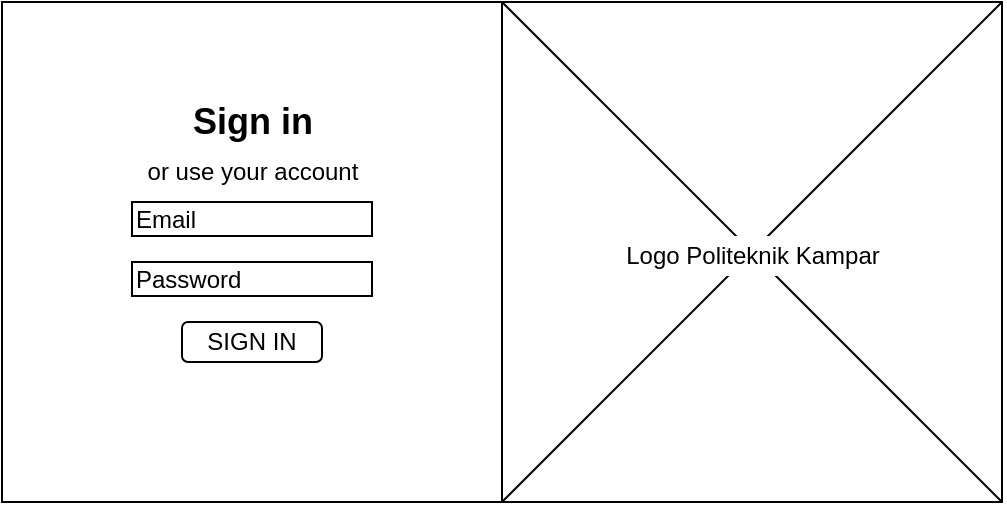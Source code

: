 <mxfile version="16.5.1" type="device" pages="11"><diagram id="HeSMJua8YZWEr5OuI74z" name="Login"><mxGraphModel dx="1108" dy="563" grid="1" gridSize="10" guides="1" tooltips="1" connect="1" arrows="1" fold="1" page="1" pageScale="1" pageWidth="827" pageHeight="1169" math="0" shadow="0"><root><mxCell id="0"/><mxCell id="1" parent="0"/><mxCell id="6EDzNbf1sLrgQZWDaNUF-1" value="" style="whiteSpace=wrap;html=1;aspect=fixed;" parent="1" vertex="1"><mxGeometry x="220" y="230" width="250" height="250" as="geometry"/></mxCell><mxCell id="6EDzNbf1sLrgQZWDaNUF-2" value="" style="whiteSpace=wrap;html=1;aspect=fixed;" parent="1" vertex="1"><mxGeometry x="470" y="230" width="250" height="250" as="geometry"/></mxCell><mxCell id="6EDzNbf1sLrgQZWDaNUF-3" value="" style="endArrow=none;html=1;rounded=0;entryX=1;entryY=0;entryDx=0;entryDy=0;" parent="1" target="6EDzNbf1sLrgQZWDaNUF-2" edge="1"><mxGeometry width="50" height="50" relative="1" as="geometry"><mxPoint x="470" y="480" as="sourcePoint"/><mxPoint x="680" y="260" as="targetPoint"/></mxGeometry></mxCell><mxCell id="6EDzNbf1sLrgQZWDaNUF-5" value="" style="endArrow=none;html=1;rounded=0;entryX=1;entryY=0;entryDx=0;entryDy=0;exitX=1;exitY=1;exitDx=0;exitDy=0;" parent="1" source="6EDzNbf1sLrgQZWDaNUF-2" target="6EDzNbf1sLrgQZWDaNUF-1" edge="1"><mxGeometry width="50" height="50" relative="1" as="geometry"><mxPoint x="390" y="320" as="sourcePoint"/><mxPoint x="440" y="270" as="targetPoint"/></mxGeometry></mxCell><mxCell id="6EDzNbf1sLrgQZWDaNUF-6" value="Logo Politeknik Kampar" style="text;html=1;resizable=0;autosize=1;align=center;verticalAlign=middle;points=[];fillColor=default;strokeColor=none;rounded=0;" parent="1" vertex="1"><mxGeometry x="525" y="347" width="140" height="20" as="geometry"/></mxCell><mxCell id="6EDzNbf1sLrgQZWDaNUF-8" value="Email" style="rounded=0;whiteSpace=wrap;html=1;fillColor=default;align=left;" parent="1" vertex="1"><mxGeometry x="285" y="330" width="120" height="17" as="geometry"/></mxCell><mxCell id="6EDzNbf1sLrgQZWDaNUF-9" value="Password" style="rounded=0;whiteSpace=wrap;html=1;fillColor=default;align=left;" parent="1" vertex="1"><mxGeometry x="285" y="360" width="120" height="17" as="geometry"/></mxCell><mxCell id="6EDzNbf1sLrgQZWDaNUF-10" value="&lt;b style=&quot;font-size: 18px;&quot;&gt;Sign in&lt;/b&gt;" style="text;html=1;resizable=0;autosize=1;align=center;verticalAlign=middle;points=[];fillColor=none;strokeColor=none;rounded=0;fontSize=18;" parent="1" vertex="1"><mxGeometry x="305" y="275" width="80" height="30" as="geometry"/></mxCell><mxCell id="6EDzNbf1sLrgQZWDaNUF-11" value="or use your account" style="text;html=1;resizable=0;autosize=1;align=center;verticalAlign=middle;points=[];fillColor=none;strokeColor=none;rounded=0;fontSize=12;" parent="1" vertex="1"><mxGeometry x="285" y="305" width="120" height="20" as="geometry"/></mxCell><mxCell id="6EDzNbf1sLrgQZWDaNUF-12" value="SIGN IN" style="rounded=1;whiteSpace=wrap;html=1;fontSize=12;fillColor=default;verticalAlign=middle;horizontal=1;glass=0;" parent="1" vertex="1"><mxGeometry x="310" y="390" width="70" height="20" as="geometry"/></mxCell></root></mxGraphModel></diagram><diagram id="MTDTdxI6kK7Xe4md3G2h" name="Halaman Utama"><mxGraphModel dx="868" dy="563" grid="1" gridSize="10" guides="1" tooltips="1" connect="1" arrows="1" fold="1" page="1" pageScale="1" pageWidth="827" pageHeight="1169" math="0" shadow="0"><root><mxCell id="BnuXN_gc7Mpbn8VaGBnk-0"/><mxCell id="BnuXN_gc7Mpbn8VaGBnk-1" parent="BnuXN_gc7Mpbn8VaGBnk-0"/><mxCell id="BnuXN_gc7Mpbn8VaGBnk-2" value="" style="rounded=0;whiteSpace=wrap;html=1;fontSize=12;fillColor=default;" parent="BnuXN_gc7Mpbn8VaGBnk-1" vertex="1"><mxGeometry x="120" y="40" width="680" height="40" as="geometry"/></mxCell><mxCell id="BnuXN_gc7Mpbn8VaGBnk-3" value="Adminity" style="text;html=1;resizable=0;autosize=1;align=center;verticalAlign=middle;points=[];fillColor=none;strokeColor=none;rounded=0;fontSize=12;" parent="BnuXN_gc7Mpbn8VaGBnk-1" vertex="1"><mxGeometry x="130" y="50" width="60" height="20" as="geometry"/></mxCell><mxCell id="BnuXN_gc7Mpbn8VaGBnk-4" value="User(Jabatan)" style="text;html=1;resizable=0;autosize=1;align=center;verticalAlign=middle;points=[];fillColor=none;strokeColor=none;rounded=0;fontSize=12;" parent="BnuXN_gc7Mpbn8VaGBnk-1" vertex="1"><mxGeometry x="700" y="50" width="90" height="20" as="geometry"/></mxCell><mxCell id="BnuXN_gc7Mpbn8VaGBnk-5" value="" style="rounded=0;whiteSpace=wrap;html=1;fontSize=12;fillColor=default;align=left;" parent="BnuXN_gc7Mpbn8VaGBnk-1" vertex="1"><mxGeometry x="120" y="80" width="680" height="40" as="geometry"/></mxCell><mxCell id="BnuXN_gc7Mpbn8VaGBnk-6" value="Menu" style="text;html=1;resizable=0;autosize=1;align=center;verticalAlign=middle;points=[];fillColor=none;strokeColor=none;rounded=0;fontSize=12;" parent="BnuXN_gc7Mpbn8VaGBnk-1" vertex="1"><mxGeometry x="130" y="90" width="50" height="20" as="geometry"/></mxCell><mxCell id="BnuXN_gc7Mpbn8VaGBnk-7" value="" style="rounded=0;whiteSpace=wrap;html=1;fontSize=12;fillColor=default;" parent="BnuXN_gc7Mpbn8VaGBnk-1" vertex="1"><mxGeometry x="120" y="120" width="680" height="240" as="geometry"/></mxCell><mxCell id="BnuXN_gc7Mpbn8VaGBnk-8" value="Dashboard" style="text;html=1;resizable=0;autosize=1;align=left;verticalAlign=middle;points=[];fillColor=none;strokeColor=none;rounded=0;fontSize=12;" parent="BnuXN_gc7Mpbn8VaGBnk-1" vertex="1"><mxGeometry x="130" y="130" width="70" height="20" as="geometry"/></mxCell><mxCell id="BnuXN_gc7Mpbn8VaGBnk-9" value="" style="whiteSpace=wrap;html=1;fontSize=12;fillColor=default;" parent="BnuXN_gc7Mpbn8VaGBnk-1" vertex="1"><mxGeometry x="150" y="160" width="620" height="170" as="geometry"/></mxCell><mxCell id="BnuXN_gc7Mpbn8VaGBnk-10" value="" style="rounded=0;whiteSpace=wrap;html=1;fontSize=12;fillColor=default;aspect=fixed;" parent="BnuXN_gc7Mpbn8VaGBnk-1" vertex="1"><mxGeometry x="150" y="160" width="170" height="170" as="geometry"/></mxCell><mxCell id="BnuXN_gc7Mpbn8VaGBnk-11" value="" style="endArrow=none;html=1;rounded=0;fontSize=12;exitX=0;exitY=0;exitDx=0;exitDy=0;entryX=1;entryY=1;entryDx=0;entryDy=0;" parent="BnuXN_gc7Mpbn8VaGBnk-1" source="BnuXN_gc7Mpbn8VaGBnk-10" target="BnuXN_gc7Mpbn8VaGBnk-10" edge="1"><mxGeometry width="50" height="50" relative="1" as="geometry"><mxPoint x="400" y="180" as="sourcePoint"/><mxPoint x="450" y="130" as="targetPoint"/></mxGeometry></mxCell><mxCell id="BnuXN_gc7Mpbn8VaGBnk-12" value="" style="endArrow=none;html=1;rounded=0;fontSize=12;entryX=1;entryY=0;entryDx=0;entryDy=0;exitX=0;exitY=1;exitDx=0;exitDy=0;" parent="BnuXN_gc7Mpbn8VaGBnk-1" source="BnuXN_gc7Mpbn8VaGBnk-10" target="BnuXN_gc7Mpbn8VaGBnk-10" edge="1"><mxGeometry width="50" height="50" relative="1" as="geometry"><mxPoint x="220" y="230" as="sourcePoint"/><mxPoint x="270" y="180" as="targetPoint"/></mxGeometry></mxCell><mxCell id="BnuXN_gc7Mpbn8VaGBnk-14" value="Logo Politeknik Kampar" style="text;html=1;resizable=0;autosize=1;align=center;verticalAlign=middle;points=[];fillColor=none;strokeColor=none;rounded=0;fontSize=12;labelBackgroundColor=default;" parent="BnuXN_gc7Mpbn8VaGBnk-1" vertex="1"><mxGeometry x="165" y="238" width="140" height="20" as="geometry"/></mxCell><mxCell id="VPH23BLlAPnwI910prBt-1" value="Information" style="text;html=1;resizable=0;autosize=1;align=left;verticalAlign=middle;points=[];fillColor=none;strokeColor=none;rounded=0;fontSize=12;" parent="BnuXN_gc7Mpbn8VaGBnk-1" vertex="1"><mxGeometry x="335" y="170" width="80" height="20" as="geometry"/></mxCell><mxCell id="VPH23BLlAPnwI910prBt-2" value="Email" style="text;html=1;resizable=0;autosize=1;align=left;verticalAlign=middle;points=[];fillColor=none;strokeColor=none;rounded=0;fontSize=12;" parent="BnuXN_gc7Mpbn8VaGBnk-1" vertex="1"><mxGeometry x="335" y="200" width="50" height="20" as="geometry"/></mxCell><mxCell id="VPH23BLlAPnwI910prBt-3" value="&lt;font style=&quot;font-size: 11px&quot;&gt;user@email.co&lt;/font&gt;" style="text;html=1;resizable=0;autosize=1;align=left;verticalAlign=middle;points=[];fillColor=none;strokeColor=none;rounded=0;fontSize=12;fontColor=#666666;" parent="BnuXN_gc7Mpbn8VaGBnk-1" vertex="1"><mxGeometry x="335" y="218" width="90" height="20" as="geometry"/></mxCell></root></mxGraphModel></diagram><diagram id="5WRJ-RvbZ6u_SssNmBIa" name="Kurikulum"><mxGraphModel dx="868" dy="563" grid="1" gridSize="10" guides="1" tooltips="1" connect="1" arrows="1" fold="1" page="1" pageScale="1" pageWidth="827" pageHeight="1169" math="0" shadow="0"><root><mxCell id="2Ndz2Ulke_4uED0aI6il-0"/><mxCell id="2Ndz2Ulke_4uED0aI6il-1" parent="2Ndz2Ulke_4uED0aI6il-0"/><mxCell id="Jq2Xg35gldEsTDrIO1jj-0" value="" style="rounded=0;whiteSpace=wrap;html=1;fontSize=12;fillColor=default;" parent="2Ndz2Ulke_4uED0aI6il-1" vertex="1"><mxGeometry x="120" y="40" width="680" height="40" as="geometry"/></mxCell><mxCell id="Jq2Xg35gldEsTDrIO1jj-1" value="Adminity" style="text;html=1;resizable=0;autosize=1;align=center;verticalAlign=middle;points=[];fillColor=none;strokeColor=none;rounded=0;fontSize=12;" parent="2Ndz2Ulke_4uED0aI6il-1" vertex="1"><mxGeometry x="130" y="50" width="60" height="20" as="geometry"/></mxCell><mxCell id="Jq2Xg35gldEsTDrIO1jj-2" value="User(Jabatan)" style="text;html=1;resizable=0;autosize=1;align=center;verticalAlign=middle;points=[];fillColor=none;strokeColor=none;rounded=0;fontSize=12;" parent="2Ndz2Ulke_4uED0aI6il-1" vertex="1"><mxGeometry x="700" y="50" width="90" height="20" as="geometry"/></mxCell><mxCell id="Jq2Xg35gldEsTDrIO1jj-3" value="" style="rounded=0;whiteSpace=wrap;html=1;fontSize=12;fillColor=default;align=left;" parent="2Ndz2Ulke_4uED0aI6il-1" vertex="1"><mxGeometry x="120" y="80" width="680" height="40" as="geometry"/></mxCell><mxCell id="Jq2Xg35gldEsTDrIO1jj-4" value="Menu" style="text;html=1;resizable=0;autosize=1;align=center;verticalAlign=middle;points=[];fillColor=none;strokeColor=none;rounded=0;fontSize=12;" parent="2Ndz2Ulke_4uED0aI6il-1" vertex="1"><mxGeometry x="130" y="90" width="50" height="20" as="geometry"/></mxCell><mxCell id="Jq2Xg35gldEsTDrIO1jj-5" value="" style="rounded=0;whiteSpace=wrap;html=1;fontSize=12;fillColor=default;" parent="2Ndz2Ulke_4uED0aI6il-1" vertex="1"><mxGeometry x="120" y="120" width="680" height="250" as="geometry"/></mxCell><mxCell id="Jq2Xg35gldEsTDrIO1jj-6" value="Dashboard" style="text;html=1;resizable=0;autosize=1;align=left;verticalAlign=middle;points=[];fillColor=none;strokeColor=none;rounded=0;fontSize=12;" parent="2Ndz2Ulke_4uED0aI6il-1" vertex="1"><mxGeometry x="130" y="130" width="70" height="20" as="geometry"/></mxCell><mxCell id="Jq2Xg35gldEsTDrIO1jj-7" value="" style="whiteSpace=wrap;html=1;fontSize=12;fillColor=default;" parent="2Ndz2Ulke_4uED0aI6il-1" vertex="1"><mxGeometry x="260" y="160" width="400" height="180" as="geometry"/></mxCell><mxCell id="Jq2Xg35gldEsTDrIO1jj-15" value="&lt;font style=&quot;font-size: 9px&quot;&gt;Buat Kurikulum Baru&lt;/font&gt;" style="rounded=0;whiteSpace=wrap;html=1;glass=0;labelBackgroundColor=default;fontSize=11;fontColor=#666666;fillColor=default;" parent="2Ndz2Ulke_4uED0aI6il-1" vertex="1"><mxGeometry x="270" y="170" width="90" height="20" as="geometry"/></mxCell><mxCell id="Jq2Xg35gldEsTDrIO1jj-30" value="&lt;font color=&quot;#000000&quot;&gt;No&lt;/font&gt;" style="rounded=0;whiteSpace=wrap;html=1;glass=0;labelBackgroundColor=default;fontSize=9;fontColor=#666666;fillColor=default;" parent="2Ndz2Ulke_4uED0aI6il-1" vertex="1"><mxGeometry x="270" y="230" width="50" height="20" as="geometry"/></mxCell><mxCell id="Jq2Xg35gldEsTDrIO1jj-33" value="Aksi" style="rounded=0;whiteSpace=wrap;html=1;glass=0;labelBackgroundColor=default;fontSize=9;fontColor=#000000;fillColor=default;" parent="2Ndz2Ulke_4uED0aI6il-1" vertex="1"><mxGeometry x="540" y="230" width="110" height="20" as="geometry"/></mxCell><mxCell id="Jq2Xg35gldEsTDrIO1jj-35" value="Tahun" style="rounded=0;whiteSpace=wrap;html=1;glass=0;labelBackgroundColor=default;fontSize=9;fontColor=#000000;fillColor=default;" parent="2Ndz2Ulke_4uED0aI6il-1" vertex="1"><mxGeometry x="320" y="230" width="110" height="20" as="geometry"/></mxCell><mxCell id="Jq2Xg35gldEsTDrIO1jj-36" value="Kurikulum" style="rounded=0;whiteSpace=wrap;html=1;glass=0;labelBackgroundColor=default;fontSize=9;fontColor=#000000;fillColor=default;" parent="2Ndz2Ulke_4uED0aI6il-1" vertex="1"><mxGeometry x="430" y="230" width="110" height="20" as="geometry"/></mxCell><mxCell id="Jq2Xg35gldEsTDrIO1jj-37" value="2021" style="rounded=0;whiteSpace=wrap;html=1;glass=0;labelBackgroundColor=default;fontSize=9;fontColor=#000000;fillColor=default;" parent="2Ndz2Ulke_4uED0aI6il-1" vertex="1"><mxGeometry x="320" y="250" width="110" height="20" as="geometry"/></mxCell><mxCell id="Jq2Xg35gldEsTDrIO1jj-38" value="ABI 21" style="rounded=0;whiteSpace=wrap;html=1;glass=0;labelBackgroundColor=default;fontSize=9;fontColor=#000000;fillColor=default;" parent="2Ndz2Ulke_4uED0aI6il-1" vertex="1"><mxGeometry x="430" y="250" width="110" height="20" as="geometry"/></mxCell><mxCell id="Jq2Xg35gldEsTDrIO1jj-39" value="" style="rounded=0;whiteSpace=wrap;html=1;glass=0;labelBackgroundColor=default;fontSize=9;fontColor=#000000;fillColor=default;" parent="2Ndz2Ulke_4uED0aI6il-1" vertex="1"><mxGeometry x="540" y="250" width="110" height="20" as="geometry"/></mxCell><mxCell id="Jq2Xg35gldEsTDrIO1jj-40" value="&lt;font color=&quot;#000000&quot;&gt;1&lt;/font&gt;" style="rounded=0;whiteSpace=wrap;html=1;glass=0;labelBackgroundColor=default;fontSize=9;fontColor=#666666;fillColor=default;" parent="2Ndz2Ulke_4uED0aI6il-1" vertex="1"><mxGeometry x="270" y="250" width="50" height="20" as="geometry"/></mxCell><mxCell id="Jq2Xg35gldEsTDrIO1jj-41" value="2022" style="rounded=0;whiteSpace=wrap;html=1;glass=0;labelBackgroundColor=default;fontSize=9;fontColor=#000000;fillColor=default;" parent="2Ndz2Ulke_4uED0aI6il-1" vertex="1"><mxGeometry x="320" y="270" width="110" height="20" as="geometry"/></mxCell><mxCell id="Jq2Xg35gldEsTDrIO1jj-42" value="ABI 22" style="rounded=0;whiteSpace=wrap;html=1;glass=0;labelBackgroundColor=default;fontSize=9;fontColor=#000000;fillColor=default;" parent="2Ndz2Ulke_4uED0aI6il-1" vertex="1"><mxGeometry x="430" y="270" width="110" height="20" as="geometry"/></mxCell><mxCell id="Jq2Xg35gldEsTDrIO1jj-43" value="" style="rounded=0;whiteSpace=wrap;html=1;glass=0;labelBackgroundColor=default;fontSize=9;fontColor=#000000;fillColor=default;" parent="2Ndz2Ulke_4uED0aI6il-1" vertex="1"><mxGeometry x="540" y="270" width="110" height="20" as="geometry"/></mxCell><mxCell id="Jq2Xg35gldEsTDrIO1jj-44" value="&lt;font color=&quot;#000000&quot;&gt;2&lt;/font&gt;" style="rounded=0;whiteSpace=wrap;html=1;glass=0;labelBackgroundColor=default;fontSize=9;fontColor=#666666;fillColor=default;" parent="2Ndz2Ulke_4uED0aI6il-1" vertex="1"><mxGeometry x="270" y="270" width="50" height="20" as="geometry"/></mxCell><mxCell id="Jq2Xg35gldEsTDrIO1jj-49" value="lihat" style="rounded=1;whiteSpace=wrap;html=1;glass=0;labelBackgroundColor=none;fontSize=6;fontColor=#000000;fillColor=default;align=center;" parent="2Ndz2Ulke_4uED0aI6il-1" vertex="1"><mxGeometry x="550" y="255" width="20" height="10" as="geometry"/></mxCell><mxCell id="Jq2Xg35gldEsTDrIO1jj-50" value="edit" style="rounded=1;whiteSpace=wrap;html=1;glass=0;labelBackgroundColor=none;fontSize=6;fontColor=#000000;fillColor=default;align=center;" parent="2Ndz2Ulke_4uED0aI6il-1" vertex="1"><mxGeometry x="580" y="255" width="20" height="10" as="geometry"/></mxCell><mxCell id="Jq2Xg35gldEsTDrIO1jj-51" value="hapus" style="rounded=1;whiteSpace=wrap;html=1;glass=0;labelBackgroundColor=none;fontSize=6;fontColor=#000000;fillColor=default;align=center;" parent="2Ndz2Ulke_4uED0aI6il-1" vertex="1"><mxGeometry x="610" y="255" width="20" height="10" as="geometry"/></mxCell><mxCell id="Jq2Xg35gldEsTDrIO1jj-52" value="hapus" style="rounded=1;whiteSpace=wrap;html=1;glass=0;labelBackgroundColor=none;fontSize=6;fontColor=#000000;fillColor=default;align=center;" parent="2Ndz2Ulke_4uED0aI6il-1" vertex="1"><mxGeometry x="610" y="275" width="20" height="10" as="geometry"/></mxCell><mxCell id="Jq2Xg35gldEsTDrIO1jj-53" value="edit" style="rounded=1;whiteSpace=wrap;html=1;glass=0;labelBackgroundColor=none;fontSize=6;fontColor=#000000;fillColor=default;align=center;" parent="2Ndz2Ulke_4uED0aI6il-1" vertex="1"><mxGeometry x="580" y="275" width="20" height="10" as="geometry"/></mxCell><mxCell id="Jq2Xg35gldEsTDrIO1jj-54" value="lihat" style="rounded=1;whiteSpace=wrap;html=1;glass=0;labelBackgroundColor=none;fontSize=6;fontColor=#000000;fillColor=default;align=center;" parent="2Ndz2Ulke_4uED0aI6il-1" vertex="1"><mxGeometry x="550" y="275" width="20" height="10" as="geometry"/></mxCell></root></mxGraphModel></diagram><diagram id="ac0pZemEfOTsX8BJgEiP" name="Mata Kuliah"><mxGraphModel dx="868" dy="563" grid="1" gridSize="10" guides="1" tooltips="1" connect="1" arrows="1" fold="1" page="1" pageScale="1" pageWidth="827" pageHeight="1169" math="0" shadow="0"><root><mxCell id="mDYvWIz7GPFkNYlCiLkM-0"/><mxCell id="mDYvWIz7GPFkNYlCiLkM-1" parent="mDYvWIz7GPFkNYlCiLkM-0"/><mxCell id="fmZpWJW7qO1QjCAOMQNA-0" value="" style="rounded=0;whiteSpace=wrap;html=1;fontSize=12;fillColor=default;" parent="mDYvWIz7GPFkNYlCiLkM-1" vertex="1"><mxGeometry x="120" y="40" width="680" height="40" as="geometry"/></mxCell><mxCell id="fmZpWJW7qO1QjCAOMQNA-1" value="Adminity" style="text;html=1;resizable=0;autosize=1;align=center;verticalAlign=middle;points=[];fillColor=none;strokeColor=none;rounded=0;fontSize=12;" parent="mDYvWIz7GPFkNYlCiLkM-1" vertex="1"><mxGeometry x="130" y="50" width="60" height="20" as="geometry"/></mxCell><mxCell id="fmZpWJW7qO1QjCAOMQNA-2" value="User(Jabatan)" style="text;html=1;resizable=0;autosize=1;align=center;verticalAlign=middle;points=[];fillColor=none;strokeColor=none;rounded=0;fontSize=12;" parent="mDYvWIz7GPFkNYlCiLkM-1" vertex="1"><mxGeometry x="700" y="50" width="90" height="20" as="geometry"/></mxCell><mxCell id="fmZpWJW7qO1QjCAOMQNA-3" value="" style="rounded=0;whiteSpace=wrap;html=1;fontSize=12;fillColor=default;align=left;" parent="mDYvWIz7GPFkNYlCiLkM-1" vertex="1"><mxGeometry x="120" y="80" width="680" height="40" as="geometry"/></mxCell><mxCell id="fmZpWJW7qO1QjCAOMQNA-4" value="Menu" style="text;html=1;resizable=0;autosize=1;align=center;verticalAlign=middle;points=[];fillColor=none;strokeColor=none;rounded=0;fontSize=12;" parent="mDYvWIz7GPFkNYlCiLkM-1" vertex="1"><mxGeometry x="130" y="90" width="50" height="20" as="geometry"/></mxCell><mxCell id="fmZpWJW7qO1QjCAOMQNA-5" value="" style="rounded=0;whiteSpace=wrap;html=1;fontSize=12;fillColor=default;" parent="mDYvWIz7GPFkNYlCiLkM-1" vertex="1"><mxGeometry x="120" y="120" width="680" height="250" as="geometry"/></mxCell><mxCell id="fmZpWJW7qO1QjCAOMQNA-6" value="Mata Kuliah" style="text;html=1;resizable=0;autosize=1;align=left;verticalAlign=middle;points=[];fillColor=none;strokeColor=none;rounded=0;fontSize=12;" parent="mDYvWIz7GPFkNYlCiLkM-1" vertex="1"><mxGeometry x="130" y="130" width="80" height="20" as="geometry"/></mxCell><mxCell id="fmZpWJW7qO1QjCAOMQNA-7" value="" style="whiteSpace=wrap;html=1;fontSize=12;fillColor=default;" parent="mDYvWIz7GPFkNYlCiLkM-1" vertex="1"><mxGeometry x="250" y="160" width="530" height="180" as="geometry"/></mxCell><mxCell id="fmZpWJW7qO1QjCAOMQNA-8" value="&lt;font style=&quot;font-size: 9px&quot;&gt;Tambah Mata Kuliah&lt;/font&gt;" style="rounded=0;whiteSpace=wrap;html=1;glass=0;labelBackgroundColor=default;fontSize=11;fontColor=#666666;fillColor=default;" parent="mDYvWIz7GPFkNYlCiLkM-1" vertex="1"><mxGeometry x="324" y="170" width="86" height="20" as="geometry"/></mxCell><mxCell id="fmZpWJW7qO1QjCAOMQNA-9" value="&lt;font color=&quot;#000000&quot;&gt;No&lt;/font&gt;" style="rounded=0;whiteSpace=wrap;html=1;glass=0;labelBackgroundColor=default;fontSize=9;fontColor=#666666;fillColor=default;" parent="mDYvWIz7GPFkNYlCiLkM-1" vertex="1"><mxGeometry x="290" y="240" width="50" height="20" as="geometry"/></mxCell><mxCell id="fmZpWJW7qO1QjCAOMQNA-10" value="Aksi" style="rounded=0;whiteSpace=wrap;html=1;glass=0;labelBackgroundColor=default;fontSize=9;fontColor=#000000;fillColor=default;" parent="mDYvWIz7GPFkNYlCiLkM-1" vertex="1"><mxGeometry x="650" y="240" width="90" height="20" as="geometry"/></mxCell><mxCell id="fmZpWJW7qO1QjCAOMQNA-11" value="Kode" style="rounded=0;whiteSpace=wrap;html=1;glass=0;labelBackgroundColor=default;fontSize=9;fontColor=#000000;fillColor=default;" parent="mDYvWIz7GPFkNYlCiLkM-1" vertex="1"><mxGeometry x="340" y="240" width="80" height="20" as="geometry"/></mxCell><mxCell id="fmZpWJW7qO1QjCAOMQNA-12" value="Mata Kuliah" style="rounded=0;whiteSpace=wrap;html=1;glass=0;labelBackgroundColor=default;fontSize=9;fontColor=#000000;fillColor=default;" parent="mDYvWIz7GPFkNYlCiLkM-1" vertex="1"><mxGeometry x="420" y="240" width="110" height="20" as="geometry"/></mxCell><mxCell id="fmZpWJW7qO1QjCAOMQNA-13" value="XXXX" style="rounded=0;whiteSpace=wrap;html=1;glass=0;labelBackgroundColor=default;fontSize=9;fontColor=#000000;fillColor=default;" parent="mDYvWIz7GPFkNYlCiLkM-1" vertex="1"><mxGeometry x="340" y="260" width="80" height="20" as="geometry"/></mxCell><mxCell id="fmZpWJW7qO1QjCAOMQNA-14" value="Agama" style="rounded=0;whiteSpace=wrap;html=1;glass=0;labelBackgroundColor=default;fontSize=9;fontColor=#000000;fillColor=default;" parent="mDYvWIz7GPFkNYlCiLkM-1" vertex="1"><mxGeometry x="420" y="260" width="110" height="20" as="geometry"/></mxCell><mxCell id="fmZpWJW7qO1QjCAOMQNA-15" value="" style="rounded=0;whiteSpace=wrap;html=1;glass=0;labelBackgroundColor=default;fontSize=9;fontColor=#000000;fillColor=default;" parent="mDYvWIz7GPFkNYlCiLkM-1" vertex="1"><mxGeometry x="650" y="260" width="90" height="20" as="geometry"/></mxCell><mxCell id="fmZpWJW7qO1QjCAOMQNA-16" value="&lt;font color=&quot;#000000&quot;&gt;1&lt;/font&gt;" style="rounded=0;whiteSpace=wrap;html=1;glass=0;labelBackgroundColor=default;fontSize=9;fontColor=#666666;fillColor=default;" parent="mDYvWIz7GPFkNYlCiLkM-1" vertex="1"><mxGeometry x="290" y="260" width="50" height="20" as="geometry"/></mxCell><mxCell id="fmZpWJW7qO1QjCAOMQNA-17" value="XXXX" style="rounded=0;whiteSpace=wrap;html=1;glass=0;labelBackgroundColor=default;fontSize=9;fontColor=#000000;fillColor=default;" parent="mDYvWIz7GPFkNYlCiLkM-1" vertex="1"><mxGeometry x="340" y="280" width="80" height="20" as="geometry"/></mxCell><mxCell id="fmZpWJW7qO1QjCAOMQNA-18" value="PKN" style="rounded=0;whiteSpace=wrap;html=1;glass=0;labelBackgroundColor=default;fontSize=9;fontColor=#000000;fillColor=default;" parent="mDYvWIz7GPFkNYlCiLkM-1" vertex="1"><mxGeometry x="420" y="280" width="110" height="20" as="geometry"/></mxCell><mxCell id="fmZpWJW7qO1QjCAOMQNA-19" value="" style="rounded=0;whiteSpace=wrap;html=1;glass=0;labelBackgroundColor=default;fontSize=9;fontColor=#000000;fillColor=default;" parent="mDYvWIz7GPFkNYlCiLkM-1" vertex="1"><mxGeometry x="650" y="280" width="90" height="20" as="geometry"/></mxCell><mxCell id="fmZpWJW7qO1QjCAOMQNA-20" value="&lt;font color=&quot;#000000&quot;&gt;2&lt;/font&gt;" style="rounded=0;whiteSpace=wrap;html=1;glass=0;labelBackgroundColor=default;fontSize=9;fontColor=#666666;fillColor=default;" parent="mDYvWIz7GPFkNYlCiLkM-1" vertex="1"><mxGeometry x="290" y="280" width="50" height="20" as="geometry"/></mxCell><mxCell id="fmZpWJW7qO1QjCAOMQNA-22" value="edit" style="rounded=1;whiteSpace=wrap;html=1;glass=0;labelBackgroundColor=none;fontSize=6;fontColor=#000000;fillColor=default;align=center;" parent="mDYvWIz7GPFkNYlCiLkM-1" vertex="1"><mxGeometry x="670" y="265" width="20" height="10" as="geometry"/></mxCell><mxCell id="fmZpWJW7qO1QjCAOMQNA-23" value="hapus" style="rounded=1;whiteSpace=wrap;html=1;glass=0;labelBackgroundColor=none;fontSize=6;fontColor=#000000;fillColor=default;align=center;" parent="mDYvWIz7GPFkNYlCiLkM-1" vertex="1"><mxGeometry x="700" y="265" width="20" height="10" as="geometry"/></mxCell><mxCell id="fmZpWJW7qO1QjCAOMQNA-24" value="hapus" style="rounded=1;whiteSpace=wrap;html=1;glass=0;labelBackgroundColor=none;fontSize=6;fontColor=#000000;fillColor=default;align=center;" parent="mDYvWIz7GPFkNYlCiLkM-1" vertex="1"><mxGeometry x="700" y="285" width="20" height="10" as="geometry"/></mxCell><mxCell id="fmZpWJW7qO1QjCAOMQNA-25" value="edit" style="rounded=1;whiteSpace=wrap;html=1;glass=0;labelBackgroundColor=none;fontSize=6;fontColor=#000000;fillColor=default;align=center;" parent="mDYvWIz7GPFkNYlCiLkM-1" vertex="1"><mxGeometry x="670" y="285" width="20" height="10" as="geometry"/></mxCell><mxCell id="fmZpWJW7qO1QjCAOMQNA-27" value="" style="rounded=0;whiteSpace=wrap;html=1;glass=0;labelBackgroundColor=none;fontSize=6;fontColor=#000000;fillColor=default;" parent="mDYvWIz7GPFkNYlCiLkM-1" vertex="1"><mxGeometry x="140" y="160" width="90" height="90" as="geometry"/></mxCell><mxCell id="fmZpWJW7qO1QjCAOMQNA-29" value="&lt;font style=&quot;font-size: 10px&quot;&gt;Filter Data&lt;/font&gt;" style="text;html=1;resizable=0;autosize=1;align=left;verticalAlign=middle;points=[];fillColor=none;strokeColor=none;rounded=0;fontSize=12;" parent="mDYvWIz7GPFkNYlCiLkM-1" vertex="1"><mxGeometry x="140" y="160" width="60" height="20" as="geometry"/></mxCell><mxCell id="fmZpWJW7qO1QjCAOMQNA-30" value="&lt;font style=&quot;font-size: 10px&quot;&gt;Kurikulum&lt;/font&gt;" style="text;html=1;resizable=0;autosize=1;align=left;verticalAlign=middle;points=[];fillColor=none;strokeColor=none;rounded=0;fontSize=12;" parent="mDYvWIz7GPFkNYlCiLkM-1" vertex="1"><mxGeometry x="140" y="180" width="60" height="20" as="geometry"/></mxCell><mxCell id="fmZpWJW7qO1QjCAOMQNA-31" value="&lt;font style=&quot;font-size: 10px&quot;&gt;Semester&lt;/font&gt;" style="text;html=1;resizable=0;autosize=1;align=left;verticalAlign=middle;points=[];fillColor=none;strokeColor=none;rounded=0;fontSize=12;" parent="mDYvWIz7GPFkNYlCiLkM-1" vertex="1"><mxGeometry x="140" y="210" width="60" height="20" as="geometry"/></mxCell><mxCell id="fmZpWJW7qO1QjCAOMQNA-33" value="" style="rounded=0;whiteSpace=wrap;html=1;glass=0;labelBackgroundColor=none;fontSize=6;fontColor=#000000;fillColor=default;" parent="mDYvWIz7GPFkNYlCiLkM-1" vertex="1"><mxGeometry x="150" y="200" width="70" height="10" as="geometry"/></mxCell><mxCell id="fmZpWJW7qO1QjCAOMQNA-34" value="" style="rounded=0;whiteSpace=wrap;html=1;glass=0;labelBackgroundColor=none;fontSize=6;fontColor=#000000;fillColor=default;" parent="mDYvWIz7GPFkNYlCiLkM-1" vertex="1"><mxGeometry x="150" y="230" width="70" height="10" as="geometry"/></mxCell><mxCell id="fmZpWJW7qO1QjCAOMQNA-35" value="&lt;font style=&quot;font-size: 9px&quot;&gt;Import&lt;/font&gt;" style="rounded=0;whiteSpace=wrap;html=1;glass=0;labelBackgroundColor=default;fontSize=11;fontColor=#666666;fillColor=default;" parent="mDYvWIz7GPFkNYlCiLkM-1" vertex="1"><mxGeometry x="260" y="170" width="50" height="20" as="geometry"/></mxCell><mxCell id="fmZpWJW7qO1QjCAOMQNA-36" value="Kel" style="rounded=0;whiteSpace=wrap;html=1;glass=0;labelBackgroundColor=default;fontSize=9;fontColor=#000000;fillColor=default;" parent="mDYvWIz7GPFkNYlCiLkM-1" vertex="1"><mxGeometry x="530" y="240" width="30" height="20" as="geometry"/></mxCell><mxCell id="fmZpWJW7qO1QjCAOMQNA-37" value="MKB" style="rounded=0;whiteSpace=wrap;html=1;glass=0;labelBackgroundColor=default;fontSize=8;fontColor=#000000;fillColor=default;" parent="mDYvWIz7GPFkNYlCiLkM-1" vertex="1"><mxGeometry x="530" y="260" width="30" height="20" as="geometry"/></mxCell><mxCell id="fmZpWJW7qO1QjCAOMQNA-38" value="MPK" style="rounded=0;whiteSpace=wrap;html=1;glass=0;labelBackgroundColor=default;fontSize=8;fontColor=#000000;fillColor=default;" parent="mDYvWIz7GPFkNYlCiLkM-1" vertex="1"><mxGeometry x="530" y="280" width="30" height="20" as="geometry"/></mxCell><mxCell id="fmZpWJW7qO1QjCAOMQNA-40" value="SKS" style="rounded=0;whiteSpace=wrap;html=1;glass=0;labelBackgroundColor=default;fontSize=9;fontColor=#000000;fillColor=default;" parent="mDYvWIz7GPFkNYlCiLkM-1" vertex="1"><mxGeometry x="560" y="240" width="30" height="20" as="geometry"/></mxCell><mxCell id="fmZpWJW7qO1QjCAOMQNA-42" value="Teori" style="rounded=0;whiteSpace=wrap;html=1;glass=0;labelBackgroundColor=default;fontSize=9;fontColor=#000000;fillColor=default;" parent="mDYvWIz7GPFkNYlCiLkM-1" vertex="1"><mxGeometry x="590" y="240" width="30" height="20" as="geometry"/></mxCell><mxCell id="fmZpWJW7qO1QjCAOMQNA-44" value="Praktek" style="rounded=0;whiteSpace=wrap;html=1;glass=0;labelBackgroundColor=default;fontSize=9;fontColor=#000000;fillColor=default;" parent="mDYvWIz7GPFkNYlCiLkM-1" vertex="1"><mxGeometry x="620" y="240" width="30" height="20" as="geometry"/></mxCell><mxCell id="fmZpWJW7qO1QjCAOMQNA-45" value="3" style="rounded=0;whiteSpace=wrap;html=1;glass=0;labelBackgroundColor=default;fontSize=9;fontColor=#000000;fillColor=default;" parent="mDYvWIz7GPFkNYlCiLkM-1" vertex="1"><mxGeometry x="560" y="260" width="30" height="20" as="geometry"/></mxCell><mxCell id="fmZpWJW7qO1QjCAOMQNA-46" value="1" style="rounded=0;whiteSpace=wrap;html=1;glass=0;labelBackgroundColor=default;fontSize=9;fontColor=#000000;fillColor=default;" parent="mDYvWIz7GPFkNYlCiLkM-1" vertex="1"><mxGeometry x="590" y="260" width="30" height="20" as="geometry"/></mxCell><mxCell id="fmZpWJW7qO1QjCAOMQNA-47" value="0" style="rounded=0;whiteSpace=wrap;html=1;glass=0;labelBackgroundColor=default;fontSize=9;fontColor=#000000;fillColor=default;" parent="mDYvWIz7GPFkNYlCiLkM-1" vertex="1"><mxGeometry x="620" y="260" width="30" height="20" as="geometry"/></mxCell><mxCell id="fmZpWJW7qO1QjCAOMQNA-49" value="2" style="rounded=0;whiteSpace=wrap;html=1;glass=0;labelBackgroundColor=default;fontSize=9;fontColor=#000000;fillColor=default;" parent="mDYvWIz7GPFkNYlCiLkM-1" vertex="1"><mxGeometry x="560" y="280" width="30" height="20" as="geometry"/></mxCell><mxCell id="fmZpWJW7qO1QjCAOMQNA-50" value="0" style="rounded=0;whiteSpace=wrap;html=1;glass=0;labelBackgroundColor=default;fontSize=9;fontColor=#000000;fillColor=default;" parent="mDYvWIz7GPFkNYlCiLkM-1" vertex="1"><mxGeometry x="590" y="280" width="30" height="20" as="geometry"/></mxCell><mxCell id="fmZpWJW7qO1QjCAOMQNA-51" value="2" style="rounded=0;whiteSpace=wrap;html=1;glass=0;labelBackgroundColor=default;fontSize=9;fontColor=#000000;fillColor=default;" parent="mDYvWIz7GPFkNYlCiLkM-1" vertex="1"><mxGeometry x="620" y="280" width="30" height="20" as="geometry"/></mxCell><mxCell id="8H_BNFD8sq6XXEo_N0Dh-0" value="Nama Kurikulum" style="text;html=1;resizable=0;autosize=1;align=center;verticalAlign=middle;points=[];fillColor=none;strokeColor=none;rounded=0;fontSize=12;" parent="mDYvWIz7GPFkNYlCiLkM-1" vertex="1"><mxGeometry x="465" y="190" width="100" height="20" as="geometry"/></mxCell><mxCell id="8H_BNFD8sq6XXEo_N0Dh-1" value="Semester&amp;nbsp;" style="text;html=1;resizable=0;autosize=1;align=left;verticalAlign=middle;points=[];fillColor=none;strokeColor=none;rounded=0;fontSize=12;" parent="mDYvWIz7GPFkNYlCiLkM-1" vertex="1"><mxGeometry x="290" y="220" width="70" height="20" as="geometry"/></mxCell></root></mxGraphModel></diagram><diagram id="li_OZj4pawApOsEiQD-H" name="distribusi"><mxGraphModel dx="496" dy="322" grid="1" gridSize="10" guides="1" tooltips="1" connect="1" arrows="1" fold="1" page="1" pageScale="1" pageWidth="827" pageHeight="1169" math="0" shadow="0"><root><mxCell id="5FUrhsB7AqzRNeaZQZGa-0"/><mxCell id="5FUrhsB7AqzRNeaZQZGa-1" parent="5FUrhsB7AqzRNeaZQZGa-0"/><mxCell id="Asammqs4LwP6xDzMuYRP-0" value="" style="rounded=0;whiteSpace=wrap;html=1;fontSize=12;fillColor=default;" parent="5FUrhsB7AqzRNeaZQZGa-1" vertex="1"><mxGeometry x="120" y="40" width="680" height="40" as="geometry"/></mxCell><mxCell id="Asammqs4LwP6xDzMuYRP-1" value="Adminity" style="text;html=1;resizable=0;autosize=1;align=center;verticalAlign=middle;points=[];fillColor=none;strokeColor=none;rounded=0;fontSize=12;" parent="5FUrhsB7AqzRNeaZQZGa-1" vertex="1"><mxGeometry x="130" y="50" width="60" height="20" as="geometry"/></mxCell><mxCell id="Asammqs4LwP6xDzMuYRP-2" value="User(Jabatan)" style="text;html=1;resizable=0;autosize=1;align=center;verticalAlign=middle;points=[];fillColor=none;strokeColor=none;rounded=0;fontSize=12;" parent="5FUrhsB7AqzRNeaZQZGa-1" vertex="1"><mxGeometry x="700" y="50" width="90" height="20" as="geometry"/></mxCell><mxCell id="Asammqs4LwP6xDzMuYRP-3" value="" style="rounded=0;whiteSpace=wrap;html=1;fontSize=12;fillColor=default;align=left;" parent="5FUrhsB7AqzRNeaZQZGa-1" vertex="1"><mxGeometry x="120" y="80" width="680" height="40" as="geometry"/></mxCell><mxCell id="Asammqs4LwP6xDzMuYRP-4" value="Menu" style="text;html=1;resizable=0;autosize=1;align=center;verticalAlign=middle;points=[];fillColor=none;strokeColor=none;rounded=0;fontSize=12;" parent="5FUrhsB7AqzRNeaZQZGa-1" vertex="1"><mxGeometry x="130" y="90" width="50" height="20" as="geometry"/></mxCell><mxCell id="Asammqs4LwP6xDzMuYRP-5" value="" style="rounded=0;whiteSpace=wrap;html=1;fontSize=12;fillColor=default;" parent="5FUrhsB7AqzRNeaZQZGa-1" vertex="1"><mxGeometry x="120" y="120" width="680" height="340" as="geometry"/></mxCell><mxCell id="Asammqs4LwP6xDzMuYRP-6" value="Distribusi Beban Ajar" style="text;html=1;resizable=0;autosize=1;align=left;verticalAlign=middle;points=[];fillColor=none;strokeColor=none;rounded=0;fontSize=12;" parent="5FUrhsB7AqzRNeaZQZGa-1" vertex="1"><mxGeometry x="130" y="130" width="130" height="20" as="geometry"/></mxCell><mxCell id="Asammqs4LwP6xDzMuYRP-7" value="" style="whiteSpace=wrap;html=1;fontSize=12;fillColor=default;" parent="5FUrhsB7AqzRNeaZQZGa-1" vertex="1"><mxGeometry x="170" y="160" width="580" height="280" as="geometry"/></mxCell><mxCell id="Asammqs4LwP6xDzMuYRP-8" value="&lt;font style=&quot;font-size: 9px&quot;&gt;Menu Dosen Luar Biasa&lt;/font&gt;" style="rounded=0;whiteSpace=wrap;html=1;glass=0;labelBackgroundColor=default;fontSize=11;fontColor=#666666;fillColor=default;" parent="5FUrhsB7AqzRNeaZQZGa-1" vertex="1"><mxGeometry x="270" y="170" width="100" height="20" as="geometry"/></mxCell><mxCell id="Asammqs4LwP6xDzMuYRP-10" value="Dosen" style="rounded=0;whiteSpace=wrap;html=1;glass=0;labelBackgroundColor=default;fontSize=9;fontColor=#000000;fillColor=default;" parent="5FUrhsB7AqzRNeaZQZGa-1" vertex="1"><mxGeometry x="510" y="310" width="130" height="20" as="geometry"/></mxCell><mxCell id="Asammqs4LwP6xDzMuYRP-11" value="Kode" style="rounded=0;whiteSpace=wrap;html=1;glass=0;labelBackgroundColor=default;fontSize=9;fontColor=#000000;fillColor=default;" parent="5FUrhsB7AqzRNeaZQZGa-1" vertex="1"><mxGeometry x="280" y="310" width="60" height="20" as="geometry"/></mxCell><mxCell id="Asammqs4LwP6xDzMuYRP-12" value="Mata Kuliah" style="rounded=0;whiteSpace=wrap;html=1;glass=0;labelBackgroundColor=default;fontSize=9;fontColor=#000000;fillColor=default;" parent="5FUrhsB7AqzRNeaZQZGa-1" vertex="1"><mxGeometry x="340" y="310" width="110" height="20" as="geometry"/></mxCell><mxCell id="Asammqs4LwP6xDzMuYRP-13" value="XXXX" style="rounded=0;whiteSpace=wrap;html=1;glass=0;labelBackgroundColor=default;fontSize=9;fontColor=#000000;fillColor=default;" parent="5FUrhsB7AqzRNeaZQZGa-1" vertex="1"><mxGeometry x="280" y="330" width="60" height="20" as="geometry"/></mxCell><mxCell id="Asammqs4LwP6xDzMuYRP-14" value="Agama" style="rounded=0;whiteSpace=wrap;html=1;glass=0;labelBackgroundColor=default;fontSize=9;fontColor=#000000;fillColor=default;" parent="5FUrhsB7AqzRNeaZQZGa-1" vertex="1"><mxGeometry x="340" y="330" width="110" height="20" as="geometry"/></mxCell><mxCell id="Asammqs4LwP6xDzMuYRP-15" value="" style="rounded=0;whiteSpace=wrap;html=1;glass=0;labelBackgroundColor=default;fontSize=9;fontColor=#000000;fillColor=default;" parent="5FUrhsB7AqzRNeaZQZGa-1" vertex="1"><mxGeometry x="510" y="330" width="130" height="20" as="geometry"/></mxCell><mxCell id="Asammqs4LwP6xDzMuYRP-17" value="XXXX" style="rounded=0;whiteSpace=wrap;html=1;glass=0;labelBackgroundColor=default;fontSize=9;fontColor=#000000;fillColor=default;" parent="5FUrhsB7AqzRNeaZQZGa-1" vertex="1"><mxGeometry x="280" y="350" width="60" height="20" as="geometry"/></mxCell><mxCell id="Asammqs4LwP6xDzMuYRP-18" value="PKN" style="rounded=0;whiteSpace=wrap;html=1;glass=0;labelBackgroundColor=default;fontSize=9;fontColor=#000000;fillColor=default;" parent="5FUrhsB7AqzRNeaZQZGa-1" vertex="1"><mxGeometry x="340" y="350" width="110" height="20" as="geometry"/></mxCell><mxCell id="Asammqs4LwP6xDzMuYRP-19" value="" style="rounded=0;whiteSpace=wrap;html=1;glass=0;labelBackgroundColor=default;fontSize=9;fontColor=#000000;fillColor=default;" parent="5FUrhsB7AqzRNeaZQZGa-1" vertex="1"><mxGeometry x="510" y="350" width="130" height="20" as="geometry"/></mxCell><mxCell id="Asammqs4LwP6xDzMuYRP-31" value="&lt;font style=&quot;font-size: 9px&quot;&gt;Menu Lintas Prodi&lt;/font&gt;" style="rounded=0;whiteSpace=wrap;html=1;glass=0;labelBackgroundColor=default;fontSize=11;fontColor=#666666;fillColor=default;" parent="5FUrhsB7AqzRNeaZQZGa-1" vertex="1"><mxGeometry x="180" y="170" width="80" height="20" as="geometry"/></mxCell><mxCell id="Asammqs4LwP6xDzMuYRP-36" value="Teori" style="rounded=0;whiteSpace=wrap;html=1;glass=0;labelBackgroundColor=default;fontSize=9;fontColor=#000000;fillColor=default;" parent="5FUrhsB7AqzRNeaZQZGa-1" vertex="1"><mxGeometry x="450" y="310" width="30" height="20" as="geometry"/></mxCell><mxCell id="Asammqs4LwP6xDzMuYRP-37" value="Praktek" style="rounded=0;whiteSpace=wrap;html=1;glass=0;labelBackgroundColor=none;fontSize=9;fontColor=#000000;fillColor=default;" parent="5FUrhsB7AqzRNeaZQZGa-1" vertex="1"><mxGeometry x="480" y="310" width="30" height="20" as="geometry"/></mxCell><mxCell id="Asammqs4LwP6xDzMuYRP-39" value="1" style="rounded=0;whiteSpace=wrap;html=1;glass=0;labelBackgroundColor=default;fontSize=9;fontColor=#000000;fillColor=default;" parent="5FUrhsB7AqzRNeaZQZGa-1" vertex="1"><mxGeometry x="450" y="330" width="30" height="20" as="geometry"/></mxCell><mxCell id="Asammqs4LwP6xDzMuYRP-40" value="0" style="rounded=0;whiteSpace=wrap;html=1;glass=0;labelBackgroundColor=default;fontSize=9;fontColor=#000000;fillColor=default;" parent="5FUrhsB7AqzRNeaZQZGa-1" vertex="1"><mxGeometry x="480" y="330" width="30" height="20" as="geometry"/></mxCell><mxCell id="Asammqs4LwP6xDzMuYRP-42" value="0" style="rounded=0;whiteSpace=wrap;html=1;glass=0;labelBackgroundColor=default;fontSize=9;fontColor=#000000;fillColor=default;" parent="5FUrhsB7AqzRNeaZQZGa-1" vertex="1"><mxGeometry x="450" y="350" width="30" height="20" as="geometry"/></mxCell><mxCell id="Asammqs4LwP6xDzMuYRP-43" value="2" style="rounded=0;whiteSpace=wrap;html=1;glass=0;labelBackgroundColor=default;fontSize=9;fontColor=#000000;fillColor=default;" parent="5FUrhsB7AqzRNeaZQZGa-1" vertex="1"><mxGeometry x="480" y="350" width="30" height="20" as="geometry"/></mxCell><mxCell id="Asammqs4LwP6xDzMuYRP-44" value="Distribusi Beban Ajar&amp;nbsp;" style="text;html=1;resizable=0;autosize=1;align=center;verticalAlign=middle;points=[];fillColor=none;strokeColor=none;rounded=0;fontSize=12;" parent="5FUrhsB7AqzRNeaZQZGa-1" vertex="1"><mxGeometry x="400" y="200" width="130" height="20" as="geometry"/></mxCell><mxCell id="Asammqs4LwP6xDzMuYRP-46" value="Pilih Dosen" style="rounded=1;whiteSpace=wrap;html=1;glass=0;labelBackgroundColor=none;fontSize=6;fontColor=#000000;fillColor=default;align=center;" parent="5FUrhsB7AqzRNeaZQZGa-1" vertex="1"><mxGeometry x="521" y="335" width="35" height="10" as="geometry"/></mxCell><mxCell id="Asammqs4LwP6xDzMuYRP-47" value="Tambah Dosen Kedua" style="rounded=1;whiteSpace=wrap;html=1;glass=0;labelBackgroundColor=none;fontSize=6;fontColor=#000000;fillColor=default;align=center;" parent="5FUrhsB7AqzRNeaZQZGa-1" vertex="1"><mxGeometry x="560" y="335" width="70" height="10" as="geometry"/></mxCell><mxCell id="Asammqs4LwP6xDzMuYRP-48" value="Pilih Dosen" style="rounded=1;whiteSpace=wrap;html=1;glass=0;labelBackgroundColor=none;fontSize=6;fontColor=#000000;fillColor=default;align=center;" parent="5FUrhsB7AqzRNeaZQZGa-1" vertex="1"><mxGeometry x="521" y="355" width="35" height="10" as="geometry"/></mxCell><mxCell id="Asammqs4LwP6xDzMuYRP-49" value="Tambah Dosen Kedua" style="rounded=1;whiteSpace=wrap;html=1;glass=0;labelBackgroundColor=none;fontSize=6;fontColor=#000000;fillColor=default;align=center;" parent="5FUrhsB7AqzRNeaZQZGa-1" vertex="1"><mxGeometry x="560" y="355" width="70" height="10" as="geometry"/></mxCell><mxCell id="3gf12azKz86bu0MLIAU2-1" value="&lt;font style=&quot;font-size: 9px&quot;&gt;Submit&lt;/font&gt;" style="rounded=0;whiteSpace=wrap;html=1;glass=0;labelBackgroundColor=default;fontSize=11;fontColor=#666666;fillColor=default;" parent="5FUrhsB7AqzRNeaZQZGa-1" vertex="1"><mxGeometry x="410" y="390" width="100" height="20" as="geometry"/></mxCell><mxCell id="MWiywRAwOY2FCF8haXrq-0" value="Pilih Kurikulum" style="rounded=1;whiteSpace=wrap;html=1;glass=0;labelBackgroundColor=none;fontSize=9;fontColor=#000000;fillColor=default;align=center;" vertex="1" parent="5FUrhsB7AqzRNeaZQZGa-1"><mxGeometry x="360" y="235" width="100" height="10" as="geometry"/></mxCell><mxCell id="MWiywRAwOY2FCF8haXrq-1" value="Kurikulum" style="text;html=1;resizable=0;autosize=1;align=left;verticalAlign=middle;points=[];fillColor=none;strokeColor=none;rounded=0;fontSize=9;" vertex="1" parent="5FUrhsB7AqzRNeaZQZGa-1"><mxGeometry x="280" y="230" width="60" height="20" as="geometry"/></mxCell><mxCell id="MWiywRAwOY2FCF8haXrq-2" value="Pilih Semester" style="rounded=1;whiteSpace=wrap;html=1;glass=0;labelBackgroundColor=none;fontSize=9;fontColor=#000000;fillColor=default;align=center;" vertex="1" parent="5FUrhsB7AqzRNeaZQZGa-1"><mxGeometry x="360" y="255" width="100" height="10" as="geometry"/></mxCell><mxCell id="MWiywRAwOY2FCF8haXrq-3" value="Semester" style="text;html=1;resizable=0;autosize=1;align=left;verticalAlign=middle;points=[];fillColor=none;strokeColor=none;rounded=0;fontSize=9;" vertex="1" parent="5FUrhsB7AqzRNeaZQZGa-1"><mxGeometry x="280" y="250" width="50" height="20" as="geometry"/></mxCell><mxCell id="MWiywRAwOY2FCF8haXrq-4" value="&lt;font style=&quot;font-size: 10px&quot;&gt;Nama Kelas&lt;/font&gt;" style="text;html=1;resizable=0;autosize=1;align=center;verticalAlign=middle;points=[];fillColor=none;strokeColor=none;rounded=0;fontSize=12;" vertex="1" parent="5FUrhsB7AqzRNeaZQZGa-1"><mxGeometry x="425" y="280" width="70" height="20" as="geometry"/></mxCell></root></mxGraphModel></diagram><diagram id="ncU44la1MOsv0KH_9Wr0" name="Menu Lintas Prodi"><mxGraphModel dx="868" dy="563" grid="1" gridSize="10" guides="1" tooltips="1" connect="1" arrows="1" fold="1" page="1" pageScale="1" pageWidth="827" pageHeight="1169" math="0" shadow="0"><root><mxCell id="HeKDPSIlkPdwYpULrHIi-0"/><mxCell id="HeKDPSIlkPdwYpULrHIi-1" parent="HeKDPSIlkPdwYpULrHIi-0"/><mxCell id="KNFES8W-H-8Fgmz50kX_-0" value="" style="rounded=0;whiteSpace=wrap;html=1;fontSize=12;fillColor=default;" parent="HeKDPSIlkPdwYpULrHIi-1" vertex="1"><mxGeometry x="120" y="40" width="680" height="40" as="geometry"/></mxCell><mxCell id="KNFES8W-H-8Fgmz50kX_-1" value="Adminity" style="text;html=1;resizable=0;autosize=1;align=center;verticalAlign=middle;points=[];fillColor=none;strokeColor=none;rounded=0;fontSize=12;" parent="HeKDPSIlkPdwYpULrHIi-1" vertex="1"><mxGeometry x="130" y="50" width="60" height="20" as="geometry"/></mxCell><mxCell id="KNFES8W-H-8Fgmz50kX_-2" value="User(Jabatan)" style="text;html=1;resizable=0;autosize=1;align=center;verticalAlign=middle;points=[];fillColor=none;strokeColor=none;rounded=0;fontSize=12;" parent="HeKDPSIlkPdwYpULrHIi-1" vertex="1"><mxGeometry x="700" y="50" width="90" height="20" as="geometry"/></mxCell><mxCell id="KNFES8W-H-8Fgmz50kX_-3" value="" style="rounded=0;whiteSpace=wrap;html=1;fontSize=12;fillColor=default;align=left;" parent="HeKDPSIlkPdwYpULrHIi-1" vertex="1"><mxGeometry x="120" y="80" width="680" height="40" as="geometry"/></mxCell><mxCell id="KNFES8W-H-8Fgmz50kX_-4" value="Menu" style="text;html=1;resizable=0;autosize=1;align=center;verticalAlign=middle;points=[];fillColor=none;strokeColor=none;rounded=0;fontSize=12;" parent="HeKDPSIlkPdwYpULrHIi-1" vertex="1"><mxGeometry x="130" y="90" width="50" height="20" as="geometry"/></mxCell><mxCell id="KNFES8W-H-8Fgmz50kX_-5" value="" style="rounded=0;whiteSpace=wrap;html=1;fontSize=12;fillColor=default;" parent="HeKDPSIlkPdwYpULrHIi-1" vertex="1"><mxGeometry x="120" y="120" width="680" height="330" as="geometry"/></mxCell><mxCell id="KNFES8W-H-8Fgmz50kX_-6" value="Distribusi Beban Ajar" style="text;html=1;resizable=0;autosize=1;align=left;verticalAlign=middle;points=[];fillColor=none;strokeColor=none;rounded=0;fontSize=12;" parent="HeKDPSIlkPdwYpULrHIi-1" vertex="1"><mxGeometry x="130" y="130" width="130" height="20" as="geometry"/></mxCell><mxCell id="KNFES8W-H-8Fgmz50kX_-7" value="" style="whiteSpace=wrap;html=1;fontSize=12;fillColor=default;" parent="HeKDPSIlkPdwYpULrHIi-1" vertex="1"><mxGeometry x="260" y="160" width="400" height="250" as="geometry"/></mxCell><mxCell id="KNFES8W-H-8Fgmz50kX_-9" value="Dosen" style="rounded=0;whiteSpace=wrap;html=1;glass=0;labelBackgroundColor=default;fontSize=9;fontColor=#000000;fillColor=default;" parent="HeKDPSIlkPdwYpULrHIi-1" vertex="1"><mxGeometry x="495" y="225" width="130" height="20" as="geometry"/></mxCell><mxCell id="KNFES8W-H-8Fgmz50kX_-10" value="Prodi" style="rounded=0;whiteSpace=wrap;html=1;glass=0;labelBackgroundColor=default;fontSize=9;fontColor=#000000;fillColor=default;" parent="HeKDPSIlkPdwYpULrHIi-1" vertex="1"><mxGeometry x="295" y="225" width="60" height="20" as="geometry"/></mxCell><mxCell id="KNFES8W-H-8Fgmz50kX_-11" value="Mata Kuliah" style="rounded=0;whiteSpace=wrap;html=1;glass=0;labelBackgroundColor=default;fontSize=9;fontColor=#000000;fillColor=default;" parent="HeKDPSIlkPdwYpULrHIi-1" vertex="1"><mxGeometry x="355" y="225" width="110" height="20" as="geometry"/></mxCell><mxCell id="KNFES8W-H-8Fgmz50kX_-12" value="TIF" style="rounded=0;whiteSpace=wrap;html=1;glass=0;labelBackgroundColor=default;fontSize=9;fontColor=#000000;fillColor=default;" parent="HeKDPSIlkPdwYpULrHIi-1" vertex="1"><mxGeometry x="295" y="245" width="60" height="20" as="geometry"/></mxCell><mxCell id="KNFES8W-H-8Fgmz50kX_-13" value="Agama" style="rounded=0;whiteSpace=wrap;html=1;glass=0;labelBackgroundColor=default;fontSize=9;fontColor=#000000;fillColor=default;" parent="HeKDPSIlkPdwYpULrHIi-1" vertex="1"><mxGeometry x="355" y="245" width="110" height="20" as="geometry"/></mxCell><mxCell id="KNFES8W-H-8Fgmz50kX_-14" value="" style="rounded=0;whiteSpace=wrap;html=1;glass=0;labelBackgroundColor=default;fontSize=9;fontColor=#000000;fillColor=default;" parent="HeKDPSIlkPdwYpULrHIi-1" vertex="1"><mxGeometry x="495" y="245" width="130" height="20" as="geometry"/></mxCell><mxCell id="KNFES8W-H-8Fgmz50kX_-19" value="SKS" style="rounded=0;whiteSpace=wrap;html=1;glass=0;labelBackgroundColor=default;fontSize=9;fontColor=#000000;fillColor=default;" parent="HeKDPSIlkPdwYpULrHIi-1" vertex="1"><mxGeometry x="465" y="225" width="30" height="20" as="geometry"/></mxCell><mxCell id="KNFES8W-H-8Fgmz50kX_-21" value="3" style="rounded=0;whiteSpace=wrap;html=1;glass=0;labelBackgroundColor=default;fontSize=9;fontColor=#000000;fillColor=default;" parent="HeKDPSIlkPdwYpULrHIi-1" vertex="1"><mxGeometry x="465" y="245" width="30" height="20" as="geometry"/></mxCell><mxCell id="KNFES8W-H-8Fgmz50kX_-25" value="Dosen Lintas Prodi" style="text;html=1;resizable=0;autosize=1;align=center;verticalAlign=middle;points=[];fillColor=none;strokeColor=none;rounded=0;fontSize=12;" parent="HeKDPSIlkPdwYpULrHIi-1" vertex="1"><mxGeometry x="400" y="170" width="120" height="20" as="geometry"/></mxCell><mxCell id="KNFES8W-H-8Fgmz50kX_-26" value="Pilih Dosen" style="rounded=1;whiteSpace=wrap;html=1;glass=0;labelBackgroundColor=none;fontSize=6;fontColor=#000000;fillColor=default;align=center;" parent="HeKDPSIlkPdwYpULrHIi-1" vertex="1"><mxGeometry x="520.5" y="250" width="79" height="10" as="geometry"/></mxCell><mxCell id="KNFES8W-H-8Fgmz50kX_-30" value="Permintaan Dosen Lintas Prodi" style="text;html=1;resizable=0;autosize=1;align=left;verticalAlign=middle;points=[];fillColor=none;strokeColor=none;rounded=0;fontSize=12;" parent="HeKDPSIlkPdwYpULrHIi-1" vertex="1"><mxGeometry x="295" y="205" width="180" height="20" as="geometry"/></mxCell><mxCell id="KNFES8W-H-8Fgmz50kX_-33" value="Kirim" style="rounded=1;whiteSpace=wrap;html=1;glass=0;labelBackgroundColor=none;fontSize=6;fontColor=#000000;fillColor=default;align=center;" parent="HeKDPSIlkPdwYpULrHIi-1" vertex="1"><mxGeometry x="560" y="270" width="55" height="10" as="geometry"/></mxCell><mxCell id="KNFES8W-H-8Fgmz50kX_-34" value="Mata Kuliah" style="rounded=0;whiteSpace=wrap;html=1;glass=0;labelBackgroundColor=default;fontSize=9;fontColor=#000000;fillColor=default;" parent="HeKDPSIlkPdwYpULrHIi-1" vertex="1"><mxGeometry x="295" y="320" width="110" height="20" as="geometry"/></mxCell><mxCell id="KNFES8W-H-8Fgmz50kX_-35" value="Agama" style="rounded=0;whiteSpace=wrap;html=1;glass=0;labelBackgroundColor=default;fontSize=9;fontColor=#000000;fillColor=default;" parent="HeKDPSIlkPdwYpULrHIi-1" vertex="1"><mxGeometry x="295" y="340" width="110" height="20" as="geometry"/></mxCell><mxCell id="KNFES8W-H-8Fgmz50kX_-38" value="Dosen Lintas Prodi" style="text;html=1;resizable=0;autosize=1;align=left;verticalAlign=middle;points=[];fillColor=none;strokeColor=none;rounded=0;fontSize=12;" parent="HeKDPSIlkPdwYpULrHIi-1" vertex="1"><mxGeometry x="295" y="300" width="120" height="20" as="geometry"/></mxCell><mxCell id="KNFES8W-H-8Fgmz50kX_-39" value="SKS" style="rounded=0;whiteSpace=wrap;html=1;glass=0;labelBackgroundColor=default;fontSize=9;fontColor=#000000;fillColor=default;" parent="HeKDPSIlkPdwYpULrHIi-1" vertex="1"><mxGeometry x="405" y="320" width="30" height="20" as="geometry"/></mxCell><mxCell id="KNFES8W-H-8Fgmz50kX_-40" value="3" style="rounded=0;whiteSpace=wrap;html=1;glass=0;labelBackgroundColor=default;fontSize=9;fontColor=#000000;fillColor=default;" parent="HeKDPSIlkPdwYpULrHIi-1" vertex="1"><mxGeometry x="405" y="340" width="30" height="20" as="geometry"/></mxCell><mxCell id="KNFES8W-H-8Fgmz50kX_-41" value="PPM" style="rounded=0;whiteSpace=wrap;html=1;glass=0;labelBackgroundColor=default;fontSize=9;fontColor=#000000;fillColor=default;" parent="HeKDPSIlkPdwYpULrHIi-1" vertex="1"><mxGeometry x="435" y="340" width="95" height="20" as="geometry"/></mxCell><mxCell id="KNFES8W-H-8Fgmz50kX_-42" value="Prodi Lintas" style="rounded=0;whiteSpace=wrap;html=1;glass=0;labelBackgroundColor=default;fontSize=9;fontColor=#000000;fillColor=default;" parent="HeKDPSIlkPdwYpULrHIi-1" vertex="1"><mxGeometry x="435" y="320" width="95" height="20" as="geometry"/></mxCell><mxCell id="KNFES8W-H-8Fgmz50kX_-43" value="Dosen Lintas" style="rounded=0;whiteSpace=wrap;html=1;glass=0;labelBackgroundColor=default;fontSize=9;fontColor=#000000;fillColor=default;" parent="HeKDPSIlkPdwYpULrHIi-1" vertex="1"><mxGeometry x="530" y="320" width="100" height="20" as="geometry"/></mxCell><mxCell id="KNFES8W-H-8Fgmz50kX_-44" value="Belum Disetujui!" style="rounded=0;whiteSpace=wrap;html=1;glass=0;labelBackgroundColor=default;fontSize=9;fontColor=#000000;fillColor=default;" parent="HeKDPSIlkPdwYpULrHIi-1" vertex="1"><mxGeometry x="530" y="340" width="100" height="20" as="geometry"/></mxCell></root></mxGraphModel></diagram><diagram id="T9dTNoanzf-sfG-OmbEU" name="Menu DLB"><mxGraphModel dx="868" dy="563" grid="1" gridSize="10" guides="1" tooltips="1" connect="1" arrows="1" fold="1" page="1" pageScale="1" pageWidth="827" pageHeight="1169" math="0" shadow="0"><root><mxCell id="czZUh1QhOdw1JcX8Fetm-0"/><mxCell id="czZUh1QhOdw1JcX8Fetm-1" parent="czZUh1QhOdw1JcX8Fetm-0"/><mxCell id="PjnDULfCbY1rMDXQx-M_-0" value="" style="rounded=0;whiteSpace=wrap;html=1;fontSize=12;fillColor=default;" parent="czZUh1QhOdw1JcX8Fetm-1" vertex="1"><mxGeometry x="120" y="40" width="680" height="40" as="geometry"/></mxCell><mxCell id="PjnDULfCbY1rMDXQx-M_-1" value="Adminity" style="text;html=1;resizable=0;autosize=1;align=center;verticalAlign=middle;points=[];fillColor=none;strokeColor=none;rounded=0;fontSize=12;" parent="czZUh1QhOdw1JcX8Fetm-1" vertex="1"><mxGeometry x="130" y="50" width="60" height="20" as="geometry"/></mxCell><mxCell id="PjnDULfCbY1rMDXQx-M_-2" value="User(Jabatan)" style="text;html=1;resizable=0;autosize=1;align=center;verticalAlign=middle;points=[];fillColor=none;strokeColor=none;rounded=0;fontSize=12;" parent="czZUh1QhOdw1JcX8Fetm-1" vertex="1"><mxGeometry x="700" y="50" width="90" height="20" as="geometry"/></mxCell><mxCell id="PjnDULfCbY1rMDXQx-M_-3" value="" style="rounded=0;whiteSpace=wrap;html=1;fontSize=12;fillColor=default;align=left;" parent="czZUh1QhOdw1JcX8Fetm-1" vertex="1"><mxGeometry x="120" y="80" width="680" height="40" as="geometry"/></mxCell><mxCell id="PjnDULfCbY1rMDXQx-M_-4" value="Menu" style="text;html=1;resizable=0;autosize=1;align=center;verticalAlign=middle;points=[];fillColor=none;strokeColor=none;rounded=0;fontSize=12;" parent="czZUh1QhOdw1JcX8Fetm-1" vertex="1"><mxGeometry x="130" y="90" width="50" height="20" as="geometry"/></mxCell><mxCell id="PjnDULfCbY1rMDXQx-M_-5" value="" style="rounded=0;whiteSpace=wrap;html=1;fontSize=12;fillColor=default;" parent="czZUh1QhOdw1JcX8Fetm-1" vertex="1"><mxGeometry x="120" y="120" width="680" height="250" as="geometry"/></mxCell><mxCell id="PjnDULfCbY1rMDXQx-M_-6" value="Menu Dosen Luar Biasa" style="text;html=1;resizable=0;autosize=1;align=left;verticalAlign=middle;points=[];fillColor=none;strokeColor=none;rounded=0;fontSize=12;" parent="czZUh1QhOdw1JcX8Fetm-1" vertex="1"><mxGeometry x="130" y="130" width="140" height="20" as="geometry"/></mxCell><mxCell id="PjnDULfCbY1rMDXQx-M_-7" value="" style="whiteSpace=wrap;html=1;fontSize=12;fillColor=default;" parent="czZUh1QhOdw1JcX8Fetm-1" vertex="1"><mxGeometry x="260" y="160" width="400" height="180" as="geometry"/></mxCell><mxCell id="PjnDULfCbY1rMDXQx-M_-8" value="&lt;font style=&quot;font-size: 9px&quot;&gt;Tambah Dosen Luar Biasa&lt;/font&gt;" style="rounded=0;whiteSpace=wrap;html=1;glass=0;labelBackgroundColor=default;fontSize=11;fontColor=#666666;fillColor=default;" parent="czZUh1QhOdw1JcX8Fetm-1" vertex="1"><mxGeometry x="270" y="170" width="110" height="20" as="geometry"/></mxCell><mxCell id="PjnDULfCbY1rMDXQx-M_-9" value="&lt;font color=&quot;#000000&quot;&gt;No&lt;/font&gt;" style="rounded=0;whiteSpace=wrap;html=1;glass=0;labelBackgroundColor=default;fontSize=9;fontColor=#666666;fillColor=default;" parent="czZUh1QhOdw1JcX8Fetm-1" vertex="1"><mxGeometry x="295" y="230" width="50" height="20" as="geometry"/></mxCell><mxCell id="PjnDULfCbY1rMDXQx-M_-10" value="Aksi" style="rounded=0;whiteSpace=wrap;html=1;glass=0;labelBackgroundColor=default;fontSize=9;fontColor=#000000;fillColor=default;" parent="czZUh1QhOdw1JcX8Fetm-1" vertex="1"><mxGeometry x="565" y="230" width="60" height="20" as="geometry"/></mxCell><mxCell id="PjnDULfCbY1rMDXQx-M_-11" value="Nama" style="rounded=0;whiteSpace=wrap;html=1;glass=0;labelBackgroundColor=default;fontSize=9;fontColor=#000000;fillColor=default;" parent="czZUh1QhOdw1JcX8Fetm-1" vertex="1"><mxGeometry x="345" y="230" width="110" height="20" as="geometry"/></mxCell><mxCell id="PjnDULfCbY1rMDXQx-M_-12" value="No HP" style="rounded=0;whiteSpace=wrap;html=1;glass=0;labelBackgroundColor=default;fontSize=9;fontColor=#000000;fillColor=default;" parent="czZUh1QhOdw1JcX8Fetm-1" vertex="1"><mxGeometry x="455" y="230" width="110" height="20" as="geometry"/></mxCell><mxCell id="PjnDULfCbY1rMDXQx-M_-13" value="Nama Dosen" style="rounded=0;whiteSpace=wrap;html=1;glass=0;labelBackgroundColor=default;fontSize=9;fontColor=#000000;fillColor=default;" parent="czZUh1QhOdw1JcX8Fetm-1" vertex="1"><mxGeometry x="345" y="250" width="110" height="20" as="geometry"/></mxCell><mxCell id="PjnDULfCbY1rMDXQx-M_-14" value="08xxx" style="rounded=0;whiteSpace=wrap;html=1;glass=0;labelBackgroundColor=default;fontSize=9;fontColor=#000000;fillColor=default;" parent="czZUh1QhOdw1JcX8Fetm-1" vertex="1"><mxGeometry x="455" y="250" width="110" height="20" as="geometry"/></mxCell><mxCell id="PjnDULfCbY1rMDXQx-M_-15" value="" style="rounded=0;whiteSpace=wrap;html=1;glass=0;labelBackgroundColor=default;fontSize=9;fontColor=#000000;fillColor=default;" parent="czZUh1QhOdw1JcX8Fetm-1" vertex="1"><mxGeometry x="565" y="250" width="60" height="20" as="geometry"/></mxCell><mxCell id="PjnDULfCbY1rMDXQx-M_-16" value="&lt;font color=&quot;#000000&quot;&gt;1&lt;/font&gt;" style="rounded=0;whiteSpace=wrap;html=1;glass=0;labelBackgroundColor=default;fontSize=9;fontColor=#666666;fillColor=default;" parent="czZUh1QhOdw1JcX8Fetm-1" vertex="1"><mxGeometry x="295" y="250" width="50" height="20" as="geometry"/></mxCell><mxCell id="PjnDULfCbY1rMDXQx-M_-17" value="Nama Dosen" style="rounded=0;whiteSpace=wrap;html=1;glass=0;labelBackgroundColor=default;fontSize=9;fontColor=#000000;fillColor=default;" parent="czZUh1QhOdw1JcX8Fetm-1" vertex="1"><mxGeometry x="345" y="270" width="110" height="20" as="geometry"/></mxCell><mxCell id="PjnDULfCbY1rMDXQx-M_-18" value="08xxx" style="rounded=0;whiteSpace=wrap;html=1;glass=0;labelBackgroundColor=default;fontSize=9;fontColor=#000000;fillColor=default;" parent="czZUh1QhOdw1JcX8Fetm-1" vertex="1"><mxGeometry x="455" y="270" width="110" height="20" as="geometry"/></mxCell><mxCell id="PjnDULfCbY1rMDXQx-M_-19" value="" style="rounded=0;whiteSpace=wrap;html=1;glass=0;labelBackgroundColor=default;fontSize=9;fontColor=#000000;fillColor=default;" parent="czZUh1QhOdw1JcX8Fetm-1" vertex="1"><mxGeometry x="565" y="270" width="60" height="20" as="geometry"/></mxCell><mxCell id="PjnDULfCbY1rMDXQx-M_-20" value="&lt;font color=&quot;#000000&quot;&gt;2&lt;/font&gt;" style="rounded=0;whiteSpace=wrap;html=1;glass=0;labelBackgroundColor=default;fontSize=9;fontColor=#666666;fillColor=default;" parent="czZUh1QhOdw1JcX8Fetm-1" vertex="1"><mxGeometry x="295" y="270" width="50" height="20" as="geometry"/></mxCell><mxCell id="PjnDULfCbY1rMDXQx-M_-22" value="edit" style="rounded=1;whiteSpace=wrap;html=1;glass=0;labelBackgroundColor=none;fontSize=6;fontColor=#000000;fillColor=default;align=center;" parent="czZUh1QhOdw1JcX8Fetm-1" vertex="1"><mxGeometry x="585" y="255" width="20" height="10" as="geometry"/></mxCell><mxCell id="PjnDULfCbY1rMDXQx-M_-25" value="edit" style="rounded=1;whiteSpace=wrap;html=1;glass=0;labelBackgroundColor=none;fontSize=6;fontColor=#000000;fillColor=default;align=center;" parent="czZUh1QhOdw1JcX8Fetm-1" vertex="1"><mxGeometry x="585" y="275" width="20" height="10" as="geometry"/></mxCell></root></mxGraphModel></diagram><diagram id="BiKKBDg2YZG4PxzC0JEg" name="Distribusi Beban Ajar"><mxGraphModel dx="1108" dy="563" grid="1" gridSize="10" guides="1" tooltips="1" connect="1" arrows="1" fold="1" page="1" pageScale="1" pageWidth="827" pageHeight="1169" math="0" shadow="0"><root><mxCell id="hBVYT-hkV4U5D0t0wGSZ-0"/><mxCell id="hBVYT-hkV4U5D0t0wGSZ-1" parent="hBVYT-hkV4U5D0t0wGSZ-0"/><mxCell id="Q55sdwAPCmPKngclHWtr-0" value="" style="rounded=0;whiteSpace=wrap;html=1;fontSize=12;fillColor=default;" parent="hBVYT-hkV4U5D0t0wGSZ-1" vertex="1"><mxGeometry x="120" y="40" width="680" height="40" as="geometry"/></mxCell><mxCell id="Q55sdwAPCmPKngclHWtr-1" value="Adminity" style="text;html=1;resizable=0;autosize=1;align=center;verticalAlign=middle;points=[];fillColor=none;strokeColor=none;rounded=0;fontSize=12;" parent="hBVYT-hkV4U5D0t0wGSZ-1" vertex="1"><mxGeometry x="130" y="50" width="60" height="20" as="geometry"/></mxCell><mxCell id="Q55sdwAPCmPKngclHWtr-2" value="User(Jabatan)" style="text;html=1;resizable=0;autosize=1;align=center;verticalAlign=middle;points=[];fillColor=none;strokeColor=none;rounded=0;fontSize=12;" parent="hBVYT-hkV4U5D0t0wGSZ-1" vertex="1"><mxGeometry x="700" y="50" width="90" height="20" as="geometry"/></mxCell><mxCell id="Q55sdwAPCmPKngclHWtr-3" value="" style="rounded=0;whiteSpace=wrap;html=1;fontSize=12;fillColor=default;align=left;" parent="hBVYT-hkV4U5D0t0wGSZ-1" vertex="1"><mxGeometry x="120" y="80" width="680" height="40" as="geometry"/></mxCell><mxCell id="Q55sdwAPCmPKngclHWtr-4" value="Menu" style="text;html=1;resizable=0;autosize=1;align=center;verticalAlign=middle;points=[];fillColor=none;strokeColor=none;rounded=0;fontSize=12;" parent="hBVYT-hkV4U5D0t0wGSZ-1" vertex="1"><mxGeometry x="130" y="90" width="50" height="20" as="geometry"/></mxCell><mxCell id="Q55sdwAPCmPKngclHWtr-5" value="" style="rounded=0;whiteSpace=wrap;html=1;fontSize=12;fillColor=default;" parent="hBVYT-hkV4U5D0t0wGSZ-1" vertex="1"><mxGeometry x="120" y="120" width="680" height="250" as="geometry"/></mxCell><mxCell id="Q55sdwAPCmPKngclHWtr-6" value="Menu Dosen Luar Biasa" style="text;html=1;resizable=0;autosize=1;align=left;verticalAlign=middle;points=[];fillColor=none;strokeColor=none;rounded=0;fontSize=12;" parent="hBVYT-hkV4U5D0t0wGSZ-1" vertex="1"><mxGeometry x="130" y="130" width="140" height="20" as="geometry"/></mxCell><mxCell id="Q55sdwAPCmPKngclHWtr-7" value="" style="whiteSpace=wrap;html=1;fontSize=12;fillColor=default;" parent="hBVYT-hkV4U5D0t0wGSZ-1" vertex="1"><mxGeometry x="260" y="160" width="400" height="180" as="geometry"/></mxCell><mxCell id="Q55sdwAPCmPKngclHWtr-8" value="&lt;font style=&quot;font-size: 9px&quot;&gt;Tambah Dosen Luar Biasa&lt;/font&gt;" style="rounded=0;whiteSpace=wrap;html=1;glass=0;labelBackgroundColor=default;fontSize=11;fontColor=#666666;fillColor=default;" parent="hBVYT-hkV4U5D0t0wGSZ-1" vertex="1"><mxGeometry x="270" y="170" width="110" height="20" as="geometry"/></mxCell><mxCell id="Q55sdwAPCmPKngclHWtr-10" value="Aksi" style="rounded=0;whiteSpace=wrap;html=1;glass=0;labelBackgroundColor=default;fontSize=9;fontColor=#000000;fillColor=default;" parent="hBVYT-hkV4U5D0t0wGSZ-1" vertex="1"><mxGeometry x="565" y="260" width="60" height="20" as="geometry"/></mxCell><mxCell id="Q55sdwAPCmPKngclHWtr-11" value="Nama" style="rounded=0;whiteSpace=wrap;html=1;glass=0;labelBackgroundColor=default;fontSize=9;fontColor=#000000;fillColor=default;" parent="hBVYT-hkV4U5D0t0wGSZ-1" vertex="1"><mxGeometry x="345" y="260" width="110" height="20" as="geometry"/></mxCell><mxCell id="Q55sdwAPCmPKngclHWtr-12" value="No HP" style="rounded=0;whiteSpace=wrap;html=1;glass=0;labelBackgroundColor=default;fontSize=9;fontColor=#000000;fillColor=default;" parent="hBVYT-hkV4U5D0t0wGSZ-1" vertex="1"><mxGeometry x="455" y="260" width="110" height="20" as="geometry"/></mxCell><mxCell id="Q55sdwAPCmPKngclHWtr-13" value="Nama Dosen" style="rounded=0;whiteSpace=wrap;html=1;glass=0;labelBackgroundColor=default;fontSize=9;fontColor=#000000;fillColor=default;" parent="hBVYT-hkV4U5D0t0wGSZ-1" vertex="1"><mxGeometry x="325" y="300" width="110" height="20" as="geometry"/></mxCell><mxCell id="Q55sdwAPCmPKngclHWtr-14" value="08xxx" style="rounded=0;whiteSpace=wrap;html=1;glass=0;labelBackgroundColor=default;fontSize=9;fontColor=#000000;fillColor=default;" parent="hBVYT-hkV4U5D0t0wGSZ-1" vertex="1"><mxGeometry x="435" y="300" width="110" height="20" as="geometry"/></mxCell><mxCell id="Q55sdwAPCmPKngclHWtr-15" value="" style="rounded=0;whiteSpace=wrap;html=1;glass=0;labelBackgroundColor=default;fontSize=9;fontColor=#000000;fillColor=default;" parent="hBVYT-hkV4U5D0t0wGSZ-1" vertex="1"><mxGeometry x="545" y="300" width="60" height="20" as="geometry"/></mxCell><mxCell id="Q55sdwAPCmPKngclHWtr-17" value="Nama Dosen" style="rounded=0;whiteSpace=wrap;html=1;glass=0;labelBackgroundColor=default;fontSize=9;fontColor=#000000;fillColor=default;" parent="hBVYT-hkV4U5D0t0wGSZ-1" vertex="1"><mxGeometry x="325" y="320" width="110" height="20" as="geometry"/></mxCell><mxCell id="Q55sdwAPCmPKngclHWtr-18" value="08xxx" style="rounded=0;whiteSpace=wrap;html=1;glass=0;labelBackgroundColor=default;fontSize=9;fontColor=#000000;fillColor=default;" parent="hBVYT-hkV4U5D0t0wGSZ-1" vertex="1"><mxGeometry x="435" y="320" width="110" height="20" as="geometry"/></mxCell><mxCell id="Q55sdwAPCmPKngclHWtr-19" value="" style="rounded=0;whiteSpace=wrap;html=1;glass=0;labelBackgroundColor=default;fontSize=9;fontColor=#000000;fillColor=default;" parent="hBVYT-hkV4U5D0t0wGSZ-1" vertex="1"><mxGeometry x="545" y="320" width="60" height="20" as="geometry"/></mxCell><mxCell id="DYaXxM9xL4361l2iksPN-0" value="" style="rounded=0;whiteSpace=wrap;html=1;fontSize=12;fillColor=default;" parent="hBVYT-hkV4U5D0t0wGSZ-1" vertex="1"><mxGeometry x="120" y="40" width="680" height="40" as="geometry"/></mxCell><mxCell id="DYaXxM9xL4361l2iksPN-1" value="Adminity" style="text;html=1;resizable=0;autosize=1;align=center;verticalAlign=middle;points=[];fillColor=none;strokeColor=none;rounded=0;fontSize=12;" parent="hBVYT-hkV4U5D0t0wGSZ-1" vertex="1"><mxGeometry x="130" y="50" width="60" height="20" as="geometry"/></mxCell><mxCell id="DYaXxM9xL4361l2iksPN-2" value="User(Jabatan)" style="text;html=1;resizable=0;autosize=1;align=center;verticalAlign=middle;points=[];fillColor=none;strokeColor=none;rounded=0;fontSize=12;" parent="hBVYT-hkV4U5D0t0wGSZ-1" vertex="1"><mxGeometry x="700" y="50" width="90" height="20" as="geometry"/></mxCell><mxCell id="DYaXxM9xL4361l2iksPN-3" value="" style="rounded=0;whiteSpace=wrap;html=1;fontSize=12;fillColor=default;align=left;" parent="hBVYT-hkV4U5D0t0wGSZ-1" vertex="1"><mxGeometry x="120" y="80" width="680" height="40" as="geometry"/></mxCell><mxCell id="DYaXxM9xL4361l2iksPN-4" value="Menu" style="text;html=1;resizable=0;autosize=1;align=center;verticalAlign=middle;points=[];fillColor=none;strokeColor=none;rounded=0;fontSize=12;" parent="hBVYT-hkV4U5D0t0wGSZ-1" vertex="1"><mxGeometry x="130" y="90" width="50" height="20" as="geometry"/></mxCell><mxCell id="DYaXxM9xL4361l2iksPN-5" value="" style="rounded=0;whiteSpace=wrap;html=1;fontSize=12;fillColor=default;" parent="hBVYT-hkV4U5D0t0wGSZ-1" vertex="1"><mxGeometry x="120" y="120" width="680" height="450" as="geometry"/></mxCell><mxCell id="DYaXxM9xL4361l2iksPN-6" value="Distribusi Beban Ajar" style="text;html=1;resizable=0;autosize=1;align=left;verticalAlign=middle;points=[];fillColor=none;strokeColor=none;rounded=0;fontSize=12;" parent="hBVYT-hkV4U5D0t0wGSZ-1" vertex="1"><mxGeometry x="130" y="130" width="130" height="20" as="geometry"/></mxCell><mxCell id="DYaXxM9xL4361l2iksPN-7" value="" style="whiteSpace=wrap;html=1;fontSize=12;fillColor=default;" parent="hBVYT-hkV4U5D0t0wGSZ-1" vertex="1"><mxGeometry x="250" y="160" width="530" height="380" as="geometry"/></mxCell><mxCell id="DYaXxM9xL4361l2iksPN-11" value="Nama Dosen" style="rounded=0;whiteSpace=wrap;html=1;glass=0;labelBackgroundColor=default;fontSize=9;fontColor=#000000;fillColor=default;" parent="hBVYT-hkV4U5D0t0wGSZ-1" vertex="1"><mxGeometry x="320" y="270" width="80" height="40" as="geometry"/></mxCell><mxCell id="DYaXxM9xL4361l2iksPN-12" value="Mata Kuliah" style="rounded=0;whiteSpace=wrap;html=1;glass=0;labelBackgroundColor=default;fontSize=9;fontColor=#000000;fillColor=default;" parent="hBVYT-hkV4U5D0t0wGSZ-1" vertex="1"><mxGeometry x="400" y="270" width="110" height="40" as="geometry"/></mxCell><mxCell id="DYaXxM9xL4361l2iksPN-13" value="XXXX" style="rounded=0;whiteSpace=wrap;html=1;glass=0;labelBackgroundColor=default;fontSize=9;fontColor=#000000;fillColor=default;" parent="hBVYT-hkV4U5D0t0wGSZ-1" vertex="1"><mxGeometry x="320" y="310" width="80" height="40" as="geometry"/></mxCell><mxCell id="DYaXxM9xL4361l2iksPN-14" value="Agama" style="rounded=0;whiteSpace=wrap;html=1;glass=0;labelBackgroundColor=default;fontSize=9;fontColor=#000000;fillColor=default;" parent="hBVYT-hkV4U5D0t0wGSZ-1" vertex="1"><mxGeometry x="400" y="310" width="110" height="20" as="geometry"/></mxCell><mxCell id="DYaXxM9xL4361l2iksPN-18" value="PKN" style="rounded=0;whiteSpace=wrap;html=1;glass=0;labelBackgroundColor=default;fontSize=9;fontColor=#000000;fillColor=default;" parent="hBVYT-hkV4U5D0t0wGSZ-1" vertex="1"><mxGeometry x="400" y="330" width="110" height="20" as="geometry"/></mxCell><mxCell id="DYaXxM9xL4361l2iksPN-25" value="" style="rounded=0;whiteSpace=wrap;html=1;glass=0;labelBackgroundColor=none;fontSize=6;fontColor=#000000;fillColor=default;" parent="hBVYT-hkV4U5D0t0wGSZ-1" vertex="1"><mxGeometry x="140" y="160" width="90" height="60" as="geometry"/></mxCell><mxCell id="DYaXxM9xL4361l2iksPN-26" value="&lt;font style=&quot;font-size: 10px&quot;&gt;Filter Data&lt;/font&gt;" style="text;html=1;resizable=0;autosize=1;align=left;verticalAlign=middle;points=[];fillColor=none;strokeColor=none;rounded=0;fontSize=12;" parent="hBVYT-hkV4U5D0t0wGSZ-1" vertex="1"><mxGeometry x="140" y="160" width="60" height="20" as="geometry"/></mxCell><mxCell id="DYaXxM9xL4361l2iksPN-27" value="&lt;font style=&quot;font-size: 10px&quot;&gt;Tahun Akademik&lt;/font&gt;" style="text;html=1;resizable=0;autosize=1;align=left;verticalAlign=middle;points=[];fillColor=none;strokeColor=none;rounded=0;fontSize=12;" parent="hBVYT-hkV4U5D0t0wGSZ-1" vertex="1"><mxGeometry x="140" y="180" width="90" height="20" as="geometry"/></mxCell><mxCell id="DYaXxM9xL4361l2iksPN-29" value="" style="rounded=0;whiteSpace=wrap;html=1;glass=0;labelBackgroundColor=none;fontSize=6;fontColor=#000000;fillColor=default;" parent="hBVYT-hkV4U5D0t0wGSZ-1" vertex="1"><mxGeometry x="150" y="200" width="70" height="10" as="geometry"/></mxCell><mxCell id="DYaXxM9xL4361l2iksPN-31" value="&lt;font style=&quot;font-size: 9px&quot;&gt;Menu Lintas Prodi&lt;/font&gt;" style="rounded=0;whiteSpace=wrap;html=1;glass=0;labelBackgroundColor=default;fontSize=11;fontColor=#666666;fillColor=default;" parent="hBVYT-hkV4U5D0t0wGSZ-1" vertex="1"><mxGeometry x="260" y="170" width="80" height="20" as="geometry"/></mxCell><mxCell id="DYaXxM9xL4361l2iksPN-32" value="Semester" style="rounded=0;whiteSpace=wrap;html=1;glass=0;labelBackgroundColor=default;fontSize=9;fontColor=#000000;fillColor=default;" parent="hBVYT-hkV4U5D0t0wGSZ-1" vertex="1"><mxGeometry x="510" y="270" width="40" height="40" as="geometry"/></mxCell><mxCell id="DYaXxM9xL4361l2iksPN-33" value="1" style="rounded=0;whiteSpace=wrap;html=1;glass=0;labelBackgroundColor=default;fontSize=8;fontColor=#000000;fillColor=default;" parent="hBVYT-hkV4U5D0t0wGSZ-1" vertex="1"><mxGeometry x="510" y="310" width="40" height="20" as="geometry"/></mxCell><mxCell id="DYaXxM9xL4361l2iksPN-34" value="2" style="rounded=0;whiteSpace=wrap;html=1;glass=0;labelBackgroundColor=default;fontSize=8;fontColor=#000000;fillColor=default;" parent="hBVYT-hkV4U5D0t0wGSZ-1" vertex="1"><mxGeometry x="510" y="330" width="40" height="20" as="geometry"/></mxCell><mxCell id="DYaXxM9xL4361l2iksPN-36" value="Teori" style="rounded=0;whiteSpace=wrap;html=1;glass=0;labelBackgroundColor=default;fontSize=9;fontColor=#000000;fillColor=default;" parent="hBVYT-hkV4U5D0t0wGSZ-1" vertex="1"><mxGeometry x="550" y="290" width="40" height="20" as="geometry"/></mxCell><mxCell id="DYaXxM9xL4361l2iksPN-37" value="Praktek" style="rounded=0;whiteSpace=wrap;html=1;glass=0;labelBackgroundColor=default;fontSize=9;fontColor=#000000;fillColor=default;" parent="hBVYT-hkV4U5D0t0wGSZ-1" vertex="1"><mxGeometry x="590" y="290" width="40" height="20" as="geometry"/></mxCell><mxCell id="DYaXxM9xL4361l2iksPN-39" value="1" style="rounded=0;whiteSpace=wrap;html=1;glass=0;labelBackgroundColor=default;fontSize=9;fontColor=#000000;fillColor=default;" parent="hBVYT-hkV4U5D0t0wGSZ-1" vertex="1"><mxGeometry x="550" y="310" width="40" height="20" as="geometry"/></mxCell><mxCell id="DYaXxM9xL4361l2iksPN-40" value="0" style="rounded=0;whiteSpace=wrap;html=1;glass=0;labelBackgroundColor=default;fontSize=9;fontColor=#000000;fillColor=default;" parent="hBVYT-hkV4U5D0t0wGSZ-1" vertex="1"><mxGeometry x="590" y="310" width="40" height="20" as="geometry"/></mxCell><mxCell id="DYaXxM9xL4361l2iksPN-42" value="0" style="rounded=0;whiteSpace=wrap;html=1;glass=0;labelBackgroundColor=default;fontSize=9;fontColor=#000000;fillColor=default;" parent="hBVYT-hkV4U5D0t0wGSZ-1" vertex="1"><mxGeometry x="550" y="330" width="40" height="20" as="geometry"/></mxCell><mxCell id="DYaXxM9xL4361l2iksPN-43" value="2" style="rounded=0;whiteSpace=wrap;html=1;glass=0;labelBackgroundColor=default;fontSize=9;fontColor=#000000;fillColor=default;" parent="hBVYT-hkV4U5D0t0wGSZ-1" vertex="1"><mxGeometry x="590" y="330" width="40" height="20" as="geometry"/></mxCell><mxCell id="DYaXxM9xL4361l2iksPN-44" value="Distribusi Beban Ajar" style="text;html=1;resizable=0;autosize=1;align=center;verticalAlign=middle;points=[];fillColor=none;strokeColor=none;rounded=0;fontSize=12;" parent="hBVYT-hkV4U5D0t0wGSZ-1" vertex="1"><mxGeometry x="450" y="190" width="130" height="20" as="geometry"/></mxCell><mxCell id="DYaXxM9xL4361l2iksPN-46" value="Dosen Lokal" style="text;html=1;resizable=0;autosize=1;align=center;verticalAlign=middle;points=[];fillColor=none;strokeColor=none;rounded=0;fontSize=12;" parent="hBVYT-hkV4U5D0t0wGSZ-1" vertex="1"><mxGeometry x="475" y="240" width="80" height="20" as="geometry"/></mxCell><mxCell id="DYaXxM9xL4361l2iksPN-47" value="Teori" style="rounded=0;whiteSpace=wrap;html=1;glass=0;labelBackgroundColor=default;fontSize=9;fontColor=#000000;fillColor=default;" parent="hBVYT-hkV4U5D0t0wGSZ-1" vertex="1"><mxGeometry x="630" y="290" width="40" height="20" as="geometry"/></mxCell><mxCell id="DYaXxM9xL4361l2iksPN-48" value="Praktek" style="rounded=0;whiteSpace=wrap;html=1;glass=0;labelBackgroundColor=default;fontSize=9;fontColor=#000000;fillColor=default;" parent="hBVYT-hkV4U5D0t0wGSZ-1" vertex="1"><mxGeometry x="670" y="290" width="40" height="20" as="geometry"/></mxCell><mxCell id="DYaXxM9xL4361l2iksPN-49" value="0" style="rounded=0;whiteSpace=wrap;html=1;glass=0;labelBackgroundColor=default;fontSize=9;fontColor=#000000;fillColor=default;" parent="hBVYT-hkV4U5D0t0wGSZ-1" vertex="1"><mxGeometry x="670" y="310" width="40" height="20" as="geometry"/></mxCell><mxCell id="DYaXxM9xL4361l2iksPN-50" value="30" style="rounded=0;whiteSpace=wrap;html=1;glass=0;labelBackgroundColor=default;fontSize=9;fontColor=#000000;fillColor=default;" parent="hBVYT-hkV4U5D0t0wGSZ-1" vertex="1"><mxGeometry x="670" y="330" width="40" height="20" as="geometry"/></mxCell><mxCell id="DYaXxM9xL4361l2iksPN-51" value="0" style="rounded=0;whiteSpace=wrap;html=1;glass=0;labelBackgroundColor=default;fontSize=9;fontColor=#000000;fillColor=default;" parent="hBVYT-hkV4U5D0t0wGSZ-1" vertex="1"><mxGeometry x="630" y="330" width="40" height="20" as="geometry"/></mxCell><mxCell id="DYaXxM9xL4361l2iksPN-52" value="15" style="rounded=0;whiteSpace=wrap;html=1;glass=0;labelBackgroundColor=default;fontSize=9;fontColor=#000000;fillColor=default;" parent="hBVYT-hkV4U5D0t0wGSZ-1" vertex="1"><mxGeometry x="630" y="310" width="40" height="20" as="geometry"/></mxCell><mxCell id="DYaXxM9xL4361l2iksPN-54" value="SKS" style="rounded=0;whiteSpace=wrap;html=1;glass=0;labelBackgroundColor=default;fontSize=9;fontColor=#000000;fillColor=default;" parent="hBVYT-hkV4U5D0t0wGSZ-1" vertex="1"><mxGeometry x="550" y="270" width="80" height="20" as="geometry"/></mxCell><mxCell id="DYaXxM9xL4361l2iksPN-55" value="JAM" style="rounded=0;whiteSpace=wrap;html=1;glass=0;labelBackgroundColor=default;fontSize=9;fontColor=#000000;fillColor=default;" parent="hBVYT-hkV4U5D0t0wGSZ-1" vertex="1"><mxGeometry x="630" y="270" width="80" height="20" as="geometry"/></mxCell><mxCell id="DYaXxM9xL4361l2iksPN-56" value="Total" style="rounded=0;whiteSpace=wrap;html=1;glass=0;labelBackgroundColor=default;fontSize=9;fontColor=#000000;fillColor=default;align=left;" parent="hBVYT-hkV4U5D0t0wGSZ-1" vertex="1"><mxGeometry x="320" y="350" width="230" height="20" as="geometry"/></mxCell><mxCell id="DYaXxM9xL4361l2iksPN-57" value="1" style="rounded=0;whiteSpace=wrap;html=1;glass=0;labelBackgroundColor=default;fontSize=9;fontColor=#000000;fillColor=default;" parent="hBVYT-hkV4U5D0t0wGSZ-1" vertex="1"><mxGeometry x="550" y="350" width="40" height="20" as="geometry"/></mxCell><mxCell id="DYaXxM9xL4361l2iksPN-58" value="2" style="rounded=0;whiteSpace=wrap;html=1;glass=0;labelBackgroundColor=default;fontSize=9;fontColor=#000000;fillColor=default;" parent="hBVYT-hkV4U5D0t0wGSZ-1" vertex="1"><mxGeometry x="590" y="350" width="40" height="20" as="geometry"/></mxCell><mxCell id="DYaXxM9xL4361l2iksPN-59" value="15" style="rounded=0;whiteSpace=wrap;html=1;glass=0;labelBackgroundColor=default;fontSize=9;fontColor=#000000;fillColor=default;" parent="hBVYT-hkV4U5D0t0wGSZ-1" vertex="1"><mxGeometry x="630" y="350" width="40" height="20" as="geometry"/></mxCell><mxCell id="DYaXxM9xL4361l2iksPN-60" value="30" style="rounded=0;whiteSpace=wrap;html=1;glass=0;labelBackgroundColor=default;fontSize=9;fontColor=#000000;fillColor=default;" parent="hBVYT-hkV4U5D0t0wGSZ-1" vertex="1"><mxGeometry x="670" y="350" width="40" height="20" as="geometry"/></mxCell><mxCell id="DYaXxM9xL4361l2iksPN-61" value="Total Jam" style="rounded=0;whiteSpace=wrap;html=1;glass=0;labelBackgroundColor=default;fontSize=9;fontColor=#000000;fillColor=default;align=left;" parent="hBVYT-hkV4U5D0t0wGSZ-1" vertex="1"><mxGeometry x="320" y="370" width="310" height="20" as="geometry"/></mxCell><mxCell id="DYaXxM9xL4361l2iksPN-63" value="45 menit" style="rounded=0;whiteSpace=wrap;html=1;glass=0;labelBackgroundColor=default;fontSize=9;fontColor=#000000;fillColor=default;" parent="hBVYT-hkV4U5D0t0wGSZ-1" vertex="1"><mxGeometry x="630" y="370" width="80" height="20" as="geometry"/></mxCell><mxCell id="uNxRotKggJJfOGf3hJ2r-0" value="Dosen Lintas Prodi dan Dosen Luar Biasa" style="text;html=1;resizable=0;autosize=1;align=center;verticalAlign=middle;points=[];fillColor=none;strokeColor=none;rounded=0;fontSize=12;" parent="hBVYT-hkV4U5D0t0wGSZ-1" vertex="1"><mxGeometry x="395" y="410" width="240" height="20" as="geometry"/></mxCell><mxCell id="sjyzXuLt42BWuHldKw0Y-3" value="Nama Dosen" style="rounded=0;whiteSpace=wrap;html=1;glass=0;labelBackgroundColor=default;fontSize=9;fontColor=#000000;fillColor=default;" parent="hBVYT-hkV4U5D0t0wGSZ-1" vertex="1"><mxGeometry x="325" y="470" width="110" height="20" as="geometry"/></mxCell><mxCell id="sjyzXuLt42BWuHldKw0Y-4" value="08xxx" style="rounded=0;whiteSpace=wrap;html=1;glass=0;labelBackgroundColor=default;fontSize=9;fontColor=#000000;fillColor=default;" parent="hBVYT-hkV4U5D0t0wGSZ-1" vertex="1"><mxGeometry x="435" y="470" width="110" height="20" as="geometry"/></mxCell><mxCell id="sjyzXuLt42BWuHldKw0Y-5" value="" style="rounded=0;whiteSpace=wrap;html=1;glass=0;labelBackgroundColor=default;fontSize=9;fontColor=#000000;fillColor=default;" parent="hBVYT-hkV4U5D0t0wGSZ-1" vertex="1"><mxGeometry x="545" y="470" width="60" height="20" as="geometry"/></mxCell><mxCell id="sjyzXuLt42BWuHldKw0Y-6" value="Nama Dosen" style="rounded=0;whiteSpace=wrap;html=1;glass=0;labelBackgroundColor=default;fontSize=9;fontColor=#000000;fillColor=default;" parent="hBVYT-hkV4U5D0t0wGSZ-1" vertex="1"><mxGeometry x="325" y="490" width="110" height="20" as="geometry"/></mxCell><mxCell id="sjyzXuLt42BWuHldKw0Y-7" value="08xxx" style="rounded=0;whiteSpace=wrap;html=1;glass=0;labelBackgroundColor=default;fontSize=9;fontColor=#000000;fillColor=default;" parent="hBVYT-hkV4U5D0t0wGSZ-1" vertex="1"><mxGeometry x="435" y="490" width="110" height="20" as="geometry"/></mxCell><mxCell id="sjyzXuLt42BWuHldKw0Y-8" value="" style="rounded=0;whiteSpace=wrap;html=1;glass=0;labelBackgroundColor=default;fontSize=9;fontColor=#000000;fillColor=default;" parent="hBVYT-hkV4U5D0t0wGSZ-1" vertex="1"><mxGeometry x="545" y="490" width="60" height="20" as="geometry"/></mxCell><mxCell id="sjyzXuLt42BWuHldKw0Y-9" value="Nama Dosen" style="rounded=0;whiteSpace=wrap;html=1;glass=0;labelBackgroundColor=default;fontSize=9;fontColor=#000000;fillColor=default;" parent="hBVYT-hkV4U5D0t0wGSZ-1" vertex="1"><mxGeometry x="320" y="440" width="80" height="40" as="geometry"/></mxCell><mxCell id="sjyzXuLt42BWuHldKw0Y-10" value="Mata Kuliah" style="rounded=0;whiteSpace=wrap;html=1;glass=0;labelBackgroundColor=default;fontSize=9;fontColor=#000000;fillColor=default;" parent="hBVYT-hkV4U5D0t0wGSZ-1" vertex="1"><mxGeometry x="400" y="440" width="110" height="40" as="geometry"/></mxCell><mxCell id="sjyzXuLt42BWuHldKw0Y-11" value="XXXX" style="rounded=0;whiteSpace=wrap;html=1;glass=0;labelBackgroundColor=default;fontSize=9;fontColor=#000000;fillColor=default;" parent="hBVYT-hkV4U5D0t0wGSZ-1" vertex="1"><mxGeometry x="320" y="480" width="80" height="20" as="geometry"/></mxCell><mxCell id="sjyzXuLt42BWuHldKw0Y-12" value="Permesinan" style="rounded=0;whiteSpace=wrap;html=1;glass=0;labelBackgroundColor=default;fontSize=9;fontColor=#000000;fillColor=default;" parent="hBVYT-hkV4U5D0t0wGSZ-1" vertex="1"><mxGeometry x="400" y="480" width="110" height="20" as="geometry"/></mxCell><mxCell id="sjyzXuLt42BWuHldKw0Y-13" value="Sejarah" style="rounded=0;whiteSpace=wrap;html=1;glass=0;labelBackgroundColor=default;fontSize=9;fontColor=#000000;fillColor=default;" parent="hBVYT-hkV4U5D0t0wGSZ-1" vertex="1"><mxGeometry x="400" y="500" width="110" height="20" as="geometry"/></mxCell><mxCell id="sjyzXuLt42BWuHldKw0Y-14" value="Semester" style="rounded=0;whiteSpace=wrap;html=1;glass=0;labelBackgroundColor=default;fontSize=9;fontColor=#000000;fillColor=default;" parent="hBVYT-hkV4U5D0t0wGSZ-1" vertex="1"><mxGeometry x="510" y="440" width="40" height="40" as="geometry"/></mxCell><mxCell id="sjyzXuLt42BWuHldKw0Y-15" value="1" style="rounded=0;whiteSpace=wrap;html=1;glass=0;labelBackgroundColor=default;fontSize=8;fontColor=#000000;fillColor=default;" parent="hBVYT-hkV4U5D0t0wGSZ-1" vertex="1"><mxGeometry x="510" y="480" width="40" height="20" as="geometry"/></mxCell><mxCell id="sjyzXuLt42BWuHldKw0Y-16" value="2" style="rounded=0;whiteSpace=wrap;html=1;glass=0;labelBackgroundColor=default;fontSize=8;fontColor=#000000;fillColor=default;" parent="hBVYT-hkV4U5D0t0wGSZ-1" vertex="1"><mxGeometry x="510" y="500" width="40" height="20" as="geometry"/></mxCell><mxCell id="sjyzXuLt42BWuHldKw0Y-17" value="Teori" style="rounded=0;whiteSpace=wrap;html=1;glass=0;labelBackgroundColor=default;fontSize=9;fontColor=#000000;fillColor=default;" parent="hBVYT-hkV4U5D0t0wGSZ-1" vertex="1"><mxGeometry x="550" y="460" width="40" height="20" as="geometry"/></mxCell><mxCell id="sjyzXuLt42BWuHldKw0Y-18" value="Praktek" style="rounded=0;whiteSpace=wrap;html=1;glass=0;labelBackgroundColor=default;fontSize=9;fontColor=#000000;fillColor=default;" parent="hBVYT-hkV4U5D0t0wGSZ-1" vertex="1"><mxGeometry x="590" y="460" width="40" height="20" as="geometry"/></mxCell><mxCell id="sjyzXuLt42BWuHldKw0Y-19" value="1" style="rounded=0;whiteSpace=wrap;html=1;glass=0;labelBackgroundColor=default;fontSize=9;fontColor=#000000;fillColor=default;" parent="hBVYT-hkV4U5D0t0wGSZ-1" vertex="1"><mxGeometry x="550" y="480" width="40" height="20" as="geometry"/></mxCell><mxCell id="sjyzXuLt42BWuHldKw0Y-20" value="0" style="rounded=0;whiteSpace=wrap;html=1;glass=0;labelBackgroundColor=default;fontSize=9;fontColor=#000000;fillColor=default;" parent="hBVYT-hkV4U5D0t0wGSZ-1" vertex="1"><mxGeometry x="590" y="480" width="40" height="20" as="geometry"/></mxCell><mxCell id="sjyzXuLt42BWuHldKw0Y-21" value="0" style="rounded=0;whiteSpace=wrap;html=1;glass=0;labelBackgroundColor=default;fontSize=9;fontColor=#000000;fillColor=default;" parent="hBVYT-hkV4U5D0t0wGSZ-1" vertex="1"><mxGeometry x="550" y="500" width="40" height="20" as="geometry"/></mxCell><mxCell id="sjyzXuLt42BWuHldKw0Y-22" value="2" style="rounded=0;whiteSpace=wrap;html=1;glass=0;labelBackgroundColor=default;fontSize=9;fontColor=#000000;fillColor=default;" parent="hBVYT-hkV4U5D0t0wGSZ-1" vertex="1"><mxGeometry x="590" y="500" width="40" height="20" as="geometry"/></mxCell><mxCell id="sjyzXuLt42BWuHldKw0Y-23" value="Teori" style="rounded=0;whiteSpace=wrap;html=1;glass=0;labelBackgroundColor=default;fontSize=9;fontColor=#000000;fillColor=default;" parent="hBVYT-hkV4U5D0t0wGSZ-1" vertex="1"><mxGeometry x="630" y="460" width="40" height="20" as="geometry"/></mxCell><mxCell id="sjyzXuLt42BWuHldKw0Y-24" value="Praktek" style="rounded=0;whiteSpace=wrap;html=1;glass=0;labelBackgroundColor=default;fontSize=9;fontColor=#000000;fillColor=default;" parent="hBVYT-hkV4U5D0t0wGSZ-1" vertex="1"><mxGeometry x="670" y="460" width="40" height="20" as="geometry"/></mxCell><mxCell id="sjyzXuLt42BWuHldKw0Y-25" value="0" style="rounded=0;whiteSpace=wrap;html=1;glass=0;labelBackgroundColor=default;fontSize=9;fontColor=#000000;fillColor=default;" parent="hBVYT-hkV4U5D0t0wGSZ-1" vertex="1"><mxGeometry x="670" y="480" width="40" height="20" as="geometry"/></mxCell><mxCell id="sjyzXuLt42BWuHldKw0Y-26" value="30" style="rounded=0;whiteSpace=wrap;html=1;glass=0;labelBackgroundColor=default;fontSize=9;fontColor=#000000;fillColor=default;" parent="hBVYT-hkV4U5D0t0wGSZ-1" vertex="1"><mxGeometry x="670" y="500" width="40" height="20" as="geometry"/></mxCell><mxCell id="sjyzXuLt42BWuHldKw0Y-27" value="0" style="rounded=0;whiteSpace=wrap;html=1;glass=0;labelBackgroundColor=default;fontSize=9;fontColor=#000000;fillColor=default;" parent="hBVYT-hkV4U5D0t0wGSZ-1" vertex="1"><mxGeometry x="630" y="500" width="40" height="20" as="geometry"/></mxCell><mxCell id="sjyzXuLt42BWuHldKw0Y-28" value="15" style="rounded=0;whiteSpace=wrap;html=1;glass=0;labelBackgroundColor=default;fontSize=9;fontColor=#000000;fillColor=default;" parent="hBVYT-hkV4U5D0t0wGSZ-1" vertex="1"><mxGeometry x="630" y="480" width="40" height="20" as="geometry"/></mxCell><mxCell id="sjyzXuLt42BWuHldKw0Y-29" value="SKS" style="rounded=0;whiteSpace=wrap;html=1;glass=0;labelBackgroundColor=default;fontSize=9;fontColor=#000000;fillColor=default;" parent="hBVYT-hkV4U5D0t0wGSZ-1" vertex="1"><mxGeometry x="550" y="440" width="80" height="20" as="geometry"/></mxCell><mxCell id="sjyzXuLt42BWuHldKw0Y-30" value="JAM" style="rounded=0;whiteSpace=wrap;html=1;glass=0;labelBackgroundColor=default;fontSize=9;fontColor=#000000;fillColor=default;" parent="hBVYT-hkV4U5D0t0wGSZ-1" vertex="1"><mxGeometry x="630" y="440" width="80" height="20" as="geometry"/></mxCell><mxCell id="kje_3spzvGUnvHVs74I3-0" value="XXXX" style="rounded=0;whiteSpace=wrap;html=1;glass=0;labelBackgroundColor=default;fontSize=9;fontColor=#000000;fillColor=default;" parent="hBVYT-hkV4U5D0t0wGSZ-1" vertex="1"><mxGeometry x="320" y="500" width="80" height="20" as="geometry"/></mxCell></root></mxGraphModel></diagram><diagram id="t1pzImO-K7RfWAqPzz9g" name="Verifikasi SK"><mxGraphModel dx="723" dy="469" grid="1" gridSize="10" guides="1" tooltips="1" connect="1" arrows="1" fold="1" page="1" pageScale="1" pageWidth="827" pageHeight="1169" math="0" shadow="0"><root><mxCell id="o8OF8YEtlfxvvKcLQ0mM-0"/><mxCell id="o8OF8YEtlfxvvKcLQ0mM-1" parent="o8OF8YEtlfxvvKcLQ0mM-0"/><mxCell id="xVU3PgR9iiXSX4oc7lSv-0" value="" style="rounded=0;whiteSpace=wrap;html=1;fontSize=12;fillColor=default;" vertex="1" parent="o8OF8YEtlfxvvKcLQ0mM-1"><mxGeometry x="120" y="40" width="680" height="40" as="geometry"/></mxCell><mxCell id="xVU3PgR9iiXSX4oc7lSv-1" value="Adminity" style="text;html=1;resizable=0;autosize=1;align=center;verticalAlign=middle;points=[];fillColor=none;strokeColor=none;rounded=0;fontSize=12;" vertex="1" parent="o8OF8YEtlfxvvKcLQ0mM-1"><mxGeometry x="130" y="50" width="60" height="20" as="geometry"/></mxCell><mxCell id="xVU3PgR9iiXSX4oc7lSv-2" value="User(Jabatan)" style="text;html=1;resizable=0;autosize=1;align=center;verticalAlign=middle;points=[];fillColor=none;strokeColor=none;rounded=0;fontSize=12;" vertex="1" parent="o8OF8YEtlfxvvKcLQ0mM-1"><mxGeometry x="700" y="50" width="90" height="20" as="geometry"/></mxCell><mxCell id="xVU3PgR9iiXSX4oc7lSv-3" value="" style="rounded=0;whiteSpace=wrap;html=1;fontSize=12;fillColor=default;align=left;" vertex="1" parent="o8OF8YEtlfxvvKcLQ0mM-1"><mxGeometry x="120" y="80" width="680" height="40" as="geometry"/></mxCell><mxCell id="xVU3PgR9iiXSX4oc7lSv-4" value="Menu" style="text;html=1;resizable=0;autosize=1;align=center;verticalAlign=middle;points=[];fillColor=none;strokeColor=none;rounded=0;fontSize=12;" vertex="1" parent="o8OF8YEtlfxvvKcLQ0mM-1"><mxGeometry x="130" y="90" width="50" height="20" as="geometry"/></mxCell><mxCell id="xVU3PgR9iiXSX4oc7lSv-5" value="" style="rounded=0;whiteSpace=wrap;html=1;fontSize=12;fillColor=default;" vertex="1" parent="o8OF8YEtlfxvvKcLQ0mM-1"><mxGeometry x="120" y="120" width="680" height="250" as="geometry"/></mxCell><mxCell id="xVU3PgR9iiXSX4oc7lSv-6" value="Menu Dosen Luar Biasa" style="text;html=1;resizable=0;autosize=1;align=left;verticalAlign=middle;points=[];fillColor=none;strokeColor=none;rounded=0;fontSize=12;" vertex="1" parent="o8OF8YEtlfxvvKcLQ0mM-1"><mxGeometry x="130" y="130" width="140" height="20" as="geometry"/></mxCell><mxCell id="xVU3PgR9iiXSX4oc7lSv-7" value="" style="whiteSpace=wrap;html=1;fontSize=12;fillColor=default;" vertex="1" parent="o8OF8YEtlfxvvKcLQ0mM-1"><mxGeometry x="260" y="160" width="400" height="180" as="geometry"/></mxCell><mxCell id="xVU3PgR9iiXSX4oc7lSv-8" value="&lt;font style=&quot;font-size: 9px&quot;&gt;Tambah Dosen Luar Biasa&lt;/font&gt;" style="rounded=0;whiteSpace=wrap;html=1;glass=0;labelBackgroundColor=default;fontSize=11;fontColor=#666666;fillColor=default;" vertex="1" parent="o8OF8YEtlfxvvKcLQ0mM-1"><mxGeometry x="270" y="170" width="110" height="20" as="geometry"/></mxCell><mxCell id="xVU3PgR9iiXSX4oc7lSv-9" value="Aksi" style="rounded=0;whiteSpace=wrap;html=1;glass=0;labelBackgroundColor=default;fontSize=9;fontColor=#000000;fillColor=default;" vertex="1" parent="o8OF8YEtlfxvvKcLQ0mM-1"><mxGeometry x="565" y="260" width="60" height="20" as="geometry"/></mxCell><mxCell id="xVU3PgR9iiXSX4oc7lSv-10" value="Nama" style="rounded=0;whiteSpace=wrap;html=1;glass=0;labelBackgroundColor=default;fontSize=9;fontColor=#000000;fillColor=default;" vertex="1" parent="o8OF8YEtlfxvvKcLQ0mM-1"><mxGeometry x="345" y="260" width="110" height="20" as="geometry"/></mxCell><mxCell id="xVU3PgR9iiXSX4oc7lSv-11" value="No HP" style="rounded=0;whiteSpace=wrap;html=1;glass=0;labelBackgroundColor=default;fontSize=9;fontColor=#000000;fillColor=default;" vertex="1" parent="o8OF8YEtlfxvvKcLQ0mM-1"><mxGeometry x="455" y="260" width="110" height="20" as="geometry"/></mxCell><mxCell id="xVU3PgR9iiXSX4oc7lSv-12" value="Nama Dosen" style="rounded=0;whiteSpace=wrap;html=1;glass=0;labelBackgroundColor=default;fontSize=9;fontColor=#000000;fillColor=default;" vertex="1" parent="o8OF8YEtlfxvvKcLQ0mM-1"><mxGeometry x="325" y="300" width="110" height="20" as="geometry"/></mxCell><mxCell id="xVU3PgR9iiXSX4oc7lSv-13" value="08xxx" style="rounded=0;whiteSpace=wrap;html=1;glass=0;labelBackgroundColor=default;fontSize=9;fontColor=#000000;fillColor=default;" vertex="1" parent="o8OF8YEtlfxvvKcLQ0mM-1"><mxGeometry x="435" y="300" width="110" height="20" as="geometry"/></mxCell><mxCell id="xVU3PgR9iiXSX4oc7lSv-14" value="" style="rounded=0;whiteSpace=wrap;html=1;glass=0;labelBackgroundColor=default;fontSize=9;fontColor=#000000;fillColor=default;" vertex="1" parent="o8OF8YEtlfxvvKcLQ0mM-1"><mxGeometry x="545" y="300" width="60" height="20" as="geometry"/></mxCell><mxCell id="xVU3PgR9iiXSX4oc7lSv-15" value="Nama Dosen" style="rounded=0;whiteSpace=wrap;html=1;glass=0;labelBackgroundColor=default;fontSize=9;fontColor=#000000;fillColor=default;" vertex="1" parent="o8OF8YEtlfxvvKcLQ0mM-1"><mxGeometry x="325" y="320" width="110" height="20" as="geometry"/></mxCell><mxCell id="xVU3PgR9iiXSX4oc7lSv-16" value="08xxx" style="rounded=0;whiteSpace=wrap;html=1;glass=0;labelBackgroundColor=default;fontSize=9;fontColor=#000000;fillColor=default;" vertex="1" parent="o8OF8YEtlfxvvKcLQ0mM-1"><mxGeometry x="435" y="320" width="110" height="20" as="geometry"/></mxCell><mxCell id="xVU3PgR9iiXSX4oc7lSv-17" value="" style="rounded=0;whiteSpace=wrap;html=1;glass=0;labelBackgroundColor=default;fontSize=9;fontColor=#000000;fillColor=default;" vertex="1" parent="o8OF8YEtlfxvvKcLQ0mM-1"><mxGeometry x="545" y="320" width="60" height="20" as="geometry"/></mxCell><mxCell id="xVU3PgR9iiXSX4oc7lSv-18" value="" style="rounded=0;whiteSpace=wrap;html=1;fontSize=12;fillColor=default;" vertex="1" parent="o8OF8YEtlfxvvKcLQ0mM-1"><mxGeometry x="120" y="40" width="680" height="40" as="geometry"/></mxCell><mxCell id="xVU3PgR9iiXSX4oc7lSv-19" value="Adminity" style="text;html=1;resizable=0;autosize=1;align=center;verticalAlign=middle;points=[];fillColor=none;strokeColor=none;rounded=0;fontSize=12;" vertex="1" parent="o8OF8YEtlfxvvKcLQ0mM-1"><mxGeometry x="130" y="50" width="60" height="20" as="geometry"/></mxCell><mxCell id="xVU3PgR9iiXSX4oc7lSv-20" value="User(Jabatan)" style="text;html=1;resizable=0;autosize=1;align=center;verticalAlign=middle;points=[];fillColor=none;strokeColor=none;rounded=0;fontSize=12;" vertex="1" parent="o8OF8YEtlfxvvKcLQ0mM-1"><mxGeometry x="700" y="50" width="90" height="20" as="geometry"/></mxCell><mxCell id="xVU3PgR9iiXSX4oc7lSv-21" value="" style="rounded=0;whiteSpace=wrap;html=1;fontSize=12;fillColor=default;align=left;" vertex="1" parent="o8OF8YEtlfxvvKcLQ0mM-1"><mxGeometry x="120" y="80" width="680" height="40" as="geometry"/></mxCell><mxCell id="xVU3PgR9iiXSX4oc7lSv-22" value="Menu" style="text;html=1;resizable=0;autosize=1;align=center;verticalAlign=middle;points=[];fillColor=none;strokeColor=none;rounded=0;fontSize=12;" vertex="1" parent="o8OF8YEtlfxvvKcLQ0mM-1"><mxGeometry x="130" y="90" width="50" height="20" as="geometry"/></mxCell><mxCell id="xVU3PgR9iiXSX4oc7lSv-23" value="" style="rounded=0;whiteSpace=wrap;html=1;fontSize=12;fillColor=default;" vertex="1" parent="o8OF8YEtlfxvvKcLQ0mM-1"><mxGeometry x="120" y="120" width="680" height="450" as="geometry"/></mxCell><mxCell id="xVU3PgR9iiXSX4oc7lSv-24" value="Distribusi Beban Ajar" style="text;html=1;resizable=0;autosize=1;align=left;verticalAlign=middle;points=[];fillColor=none;strokeColor=none;rounded=0;fontSize=12;" vertex="1" parent="o8OF8YEtlfxvvKcLQ0mM-1"><mxGeometry x="130" y="130" width="130" height="20" as="geometry"/></mxCell><mxCell id="xVU3PgR9iiXSX4oc7lSv-25" value="" style="whiteSpace=wrap;html=1;fontSize=12;fillColor=default;" vertex="1" parent="o8OF8YEtlfxvvKcLQ0mM-1"><mxGeometry x="250" y="160" width="530" height="380" as="geometry"/></mxCell><mxCell id="xVU3PgR9iiXSX4oc7lSv-26" value="Nama Dosen" style="rounded=0;whiteSpace=wrap;html=1;glass=0;labelBackgroundColor=default;fontSize=9;fontColor=#000000;fillColor=default;" vertex="1" parent="o8OF8YEtlfxvvKcLQ0mM-1"><mxGeometry x="320" y="270" width="80" height="40" as="geometry"/></mxCell><mxCell id="xVU3PgR9iiXSX4oc7lSv-27" value="Mata Kuliah" style="rounded=0;whiteSpace=wrap;html=1;glass=0;labelBackgroundColor=default;fontSize=9;fontColor=#000000;fillColor=default;" vertex="1" parent="o8OF8YEtlfxvvKcLQ0mM-1"><mxGeometry x="400" y="270" width="110" height="40" as="geometry"/></mxCell><mxCell id="xVU3PgR9iiXSX4oc7lSv-28" value="XXXX" style="rounded=0;whiteSpace=wrap;html=1;glass=0;labelBackgroundColor=default;fontSize=9;fontColor=#000000;fillColor=default;" vertex="1" parent="o8OF8YEtlfxvvKcLQ0mM-1"><mxGeometry x="320" y="310" width="80" height="40" as="geometry"/></mxCell><mxCell id="xVU3PgR9iiXSX4oc7lSv-29" value="Agama" style="rounded=0;whiteSpace=wrap;html=1;glass=0;labelBackgroundColor=default;fontSize=9;fontColor=#000000;fillColor=default;" vertex="1" parent="o8OF8YEtlfxvvKcLQ0mM-1"><mxGeometry x="400" y="310" width="110" height="20" as="geometry"/></mxCell><mxCell id="xVU3PgR9iiXSX4oc7lSv-30" value="PKN" style="rounded=0;whiteSpace=wrap;html=1;glass=0;labelBackgroundColor=default;fontSize=9;fontColor=#000000;fillColor=default;" vertex="1" parent="o8OF8YEtlfxvvKcLQ0mM-1"><mxGeometry x="400" y="330" width="110" height="20" as="geometry"/></mxCell><mxCell id="xVU3PgR9iiXSX4oc7lSv-31" value="" style="rounded=0;whiteSpace=wrap;html=1;glass=0;labelBackgroundColor=none;fontSize=6;fontColor=#000000;fillColor=default;" vertex="1" parent="o8OF8YEtlfxvvKcLQ0mM-1"><mxGeometry x="140" y="160" width="90" height="100" as="geometry"/></mxCell><mxCell id="xVU3PgR9iiXSX4oc7lSv-32" value="&lt;font style=&quot;font-size: 10px&quot;&gt;Filter Data&lt;/font&gt;" style="text;html=1;resizable=0;autosize=1;align=left;verticalAlign=middle;points=[];fillColor=none;strokeColor=none;rounded=0;fontSize=12;" vertex="1" parent="o8OF8YEtlfxvvKcLQ0mM-1"><mxGeometry x="140" y="160" width="60" height="20" as="geometry"/></mxCell><mxCell id="xVU3PgR9iiXSX4oc7lSv-33" value="&lt;font style=&quot;font-size: 10px&quot;&gt;Tahun Akademik&lt;/font&gt;" style="text;html=1;resizable=0;autosize=1;align=left;verticalAlign=middle;points=[];fillColor=none;strokeColor=none;rounded=0;fontSize=12;" vertex="1" parent="o8OF8YEtlfxvvKcLQ0mM-1"><mxGeometry x="140" y="180" width="90" height="20" as="geometry"/></mxCell><mxCell id="xVU3PgR9iiXSX4oc7lSv-34" value="" style="rounded=0;whiteSpace=wrap;html=1;glass=0;labelBackgroundColor=none;fontSize=6;fontColor=#000000;fillColor=default;" vertex="1" parent="o8OF8YEtlfxvvKcLQ0mM-1"><mxGeometry x="150" y="200" width="70" height="10" as="geometry"/></mxCell><mxCell id="xVU3PgR9iiXSX4oc7lSv-35" value="&lt;font style=&quot;font-size: 9px&quot;&gt;Tolak&lt;/font&gt;" style="rounded=0;whiteSpace=wrap;html=1;glass=0;labelBackgroundColor=default;fontSize=11;fontColor=#666666;fillColor=default;" vertex="1" parent="o8OF8YEtlfxvvKcLQ0mM-1"><mxGeometry x="260" y="170" width="50" height="20" as="geometry"/></mxCell><mxCell id="xVU3PgR9iiXSX4oc7lSv-36" value="Semester" style="rounded=0;whiteSpace=wrap;html=1;glass=0;labelBackgroundColor=default;fontSize=9;fontColor=#000000;fillColor=default;" vertex="1" parent="o8OF8YEtlfxvvKcLQ0mM-1"><mxGeometry x="510" y="270" width="40" height="40" as="geometry"/></mxCell><mxCell id="xVU3PgR9iiXSX4oc7lSv-37" value="1" style="rounded=0;whiteSpace=wrap;html=1;glass=0;labelBackgroundColor=default;fontSize=8;fontColor=#000000;fillColor=default;" vertex="1" parent="o8OF8YEtlfxvvKcLQ0mM-1"><mxGeometry x="510" y="310" width="40" height="20" as="geometry"/></mxCell><mxCell id="xVU3PgR9iiXSX4oc7lSv-38" value="2" style="rounded=0;whiteSpace=wrap;html=1;glass=0;labelBackgroundColor=default;fontSize=8;fontColor=#000000;fillColor=default;" vertex="1" parent="o8OF8YEtlfxvvKcLQ0mM-1"><mxGeometry x="510" y="330" width="40" height="20" as="geometry"/></mxCell><mxCell id="xVU3PgR9iiXSX4oc7lSv-39" value="Teori" style="rounded=0;whiteSpace=wrap;html=1;glass=0;labelBackgroundColor=default;fontSize=9;fontColor=#000000;fillColor=default;" vertex="1" parent="o8OF8YEtlfxvvKcLQ0mM-1"><mxGeometry x="550" y="290" width="40" height="20" as="geometry"/></mxCell><mxCell id="xVU3PgR9iiXSX4oc7lSv-40" value="Praktek" style="rounded=0;whiteSpace=wrap;html=1;glass=0;labelBackgroundColor=default;fontSize=9;fontColor=#000000;fillColor=default;" vertex="1" parent="o8OF8YEtlfxvvKcLQ0mM-1"><mxGeometry x="590" y="290" width="40" height="20" as="geometry"/></mxCell><mxCell id="xVU3PgR9iiXSX4oc7lSv-41" value="1" style="rounded=0;whiteSpace=wrap;html=1;glass=0;labelBackgroundColor=default;fontSize=9;fontColor=#000000;fillColor=default;" vertex="1" parent="o8OF8YEtlfxvvKcLQ0mM-1"><mxGeometry x="550" y="310" width="40" height="20" as="geometry"/></mxCell><mxCell id="xVU3PgR9iiXSX4oc7lSv-42" value="0" style="rounded=0;whiteSpace=wrap;html=1;glass=0;labelBackgroundColor=default;fontSize=9;fontColor=#000000;fillColor=default;" vertex="1" parent="o8OF8YEtlfxvvKcLQ0mM-1"><mxGeometry x="590" y="310" width="40" height="20" as="geometry"/></mxCell><mxCell id="xVU3PgR9iiXSX4oc7lSv-43" value="0" style="rounded=0;whiteSpace=wrap;html=1;glass=0;labelBackgroundColor=default;fontSize=9;fontColor=#000000;fillColor=default;" vertex="1" parent="o8OF8YEtlfxvvKcLQ0mM-1"><mxGeometry x="550" y="330" width="40" height="20" as="geometry"/></mxCell><mxCell id="xVU3PgR9iiXSX4oc7lSv-44" value="2" style="rounded=0;whiteSpace=wrap;html=1;glass=0;labelBackgroundColor=default;fontSize=9;fontColor=#000000;fillColor=default;" vertex="1" parent="o8OF8YEtlfxvvKcLQ0mM-1"><mxGeometry x="590" y="330" width="40" height="20" as="geometry"/></mxCell><mxCell id="xVU3PgR9iiXSX4oc7lSv-45" value="Distribusi Beban Ajar" style="text;html=1;resizable=0;autosize=1;align=center;verticalAlign=middle;points=[];fillColor=none;strokeColor=none;rounded=0;fontSize=12;" vertex="1" parent="o8OF8YEtlfxvvKcLQ0mM-1"><mxGeometry x="450" y="190" width="130" height="20" as="geometry"/></mxCell><mxCell id="xVU3PgR9iiXSX4oc7lSv-46" value="Dosen Lokal" style="text;html=1;resizable=0;autosize=1;align=center;verticalAlign=middle;points=[];fillColor=none;strokeColor=none;rounded=0;fontSize=12;" vertex="1" parent="o8OF8YEtlfxvvKcLQ0mM-1"><mxGeometry x="475" y="240" width="80" height="20" as="geometry"/></mxCell><mxCell id="xVU3PgR9iiXSX4oc7lSv-47" value="Teori" style="rounded=0;whiteSpace=wrap;html=1;glass=0;labelBackgroundColor=default;fontSize=9;fontColor=#000000;fillColor=default;" vertex="1" parent="o8OF8YEtlfxvvKcLQ0mM-1"><mxGeometry x="630" y="290" width="40" height="20" as="geometry"/></mxCell><mxCell id="xVU3PgR9iiXSX4oc7lSv-48" value="Praktek" style="rounded=0;whiteSpace=wrap;html=1;glass=0;labelBackgroundColor=default;fontSize=9;fontColor=#000000;fillColor=default;" vertex="1" parent="o8OF8YEtlfxvvKcLQ0mM-1"><mxGeometry x="670" y="290" width="40" height="20" as="geometry"/></mxCell><mxCell id="xVU3PgR9iiXSX4oc7lSv-49" value="0" style="rounded=0;whiteSpace=wrap;html=1;glass=0;labelBackgroundColor=default;fontSize=9;fontColor=#000000;fillColor=default;" vertex="1" parent="o8OF8YEtlfxvvKcLQ0mM-1"><mxGeometry x="670" y="310" width="40" height="20" as="geometry"/></mxCell><mxCell id="xVU3PgR9iiXSX4oc7lSv-50" value="30" style="rounded=0;whiteSpace=wrap;html=1;glass=0;labelBackgroundColor=default;fontSize=9;fontColor=#000000;fillColor=default;" vertex="1" parent="o8OF8YEtlfxvvKcLQ0mM-1"><mxGeometry x="670" y="330" width="40" height="20" as="geometry"/></mxCell><mxCell id="xVU3PgR9iiXSX4oc7lSv-51" value="0" style="rounded=0;whiteSpace=wrap;html=1;glass=0;labelBackgroundColor=default;fontSize=9;fontColor=#000000;fillColor=default;" vertex="1" parent="o8OF8YEtlfxvvKcLQ0mM-1"><mxGeometry x="630" y="330" width="40" height="20" as="geometry"/></mxCell><mxCell id="xVU3PgR9iiXSX4oc7lSv-52" value="15" style="rounded=0;whiteSpace=wrap;html=1;glass=0;labelBackgroundColor=default;fontSize=9;fontColor=#000000;fillColor=default;" vertex="1" parent="o8OF8YEtlfxvvKcLQ0mM-1"><mxGeometry x="630" y="310" width="40" height="20" as="geometry"/></mxCell><mxCell id="xVU3PgR9iiXSX4oc7lSv-53" value="SKS" style="rounded=0;whiteSpace=wrap;html=1;glass=0;labelBackgroundColor=default;fontSize=9;fontColor=#000000;fillColor=default;" vertex="1" parent="o8OF8YEtlfxvvKcLQ0mM-1"><mxGeometry x="550" y="270" width="80" height="20" as="geometry"/></mxCell><mxCell id="xVU3PgR9iiXSX4oc7lSv-54" value="JAM" style="rounded=0;whiteSpace=wrap;html=1;glass=0;labelBackgroundColor=default;fontSize=9;fontColor=#000000;fillColor=default;" vertex="1" parent="o8OF8YEtlfxvvKcLQ0mM-1"><mxGeometry x="630" y="270" width="80" height="20" as="geometry"/></mxCell><mxCell id="xVU3PgR9iiXSX4oc7lSv-55" value="Total" style="rounded=0;whiteSpace=wrap;html=1;glass=0;labelBackgroundColor=default;fontSize=9;fontColor=#000000;fillColor=default;align=left;" vertex="1" parent="o8OF8YEtlfxvvKcLQ0mM-1"><mxGeometry x="320" y="350" width="230" height="20" as="geometry"/></mxCell><mxCell id="xVU3PgR9iiXSX4oc7lSv-56" value="1" style="rounded=0;whiteSpace=wrap;html=1;glass=0;labelBackgroundColor=default;fontSize=9;fontColor=#000000;fillColor=default;" vertex="1" parent="o8OF8YEtlfxvvKcLQ0mM-1"><mxGeometry x="550" y="350" width="40" height="20" as="geometry"/></mxCell><mxCell id="xVU3PgR9iiXSX4oc7lSv-57" value="2" style="rounded=0;whiteSpace=wrap;html=1;glass=0;labelBackgroundColor=default;fontSize=9;fontColor=#000000;fillColor=default;" vertex="1" parent="o8OF8YEtlfxvvKcLQ0mM-1"><mxGeometry x="590" y="350" width="40" height="20" as="geometry"/></mxCell><mxCell id="xVU3PgR9iiXSX4oc7lSv-58" value="15" style="rounded=0;whiteSpace=wrap;html=1;glass=0;labelBackgroundColor=default;fontSize=9;fontColor=#000000;fillColor=default;" vertex="1" parent="o8OF8YEtlfxvvKcLQ0mM-1"><mxGeometry x="630" y="350" width="40" height="20" as="geometry"/></mxCell><mxCell id="xVU3PgR9iiXSX4oc7lSv-59" value="30" style="rounded=0;whiteSpace=wrap;html=1;glass=0;labelBackgroundColor=default;fontSize=9;fontColor=#000000;fillColor=default;" vertex="1" parent="o8OF8YEtlfxvvKcLQ0mM-1"><mxGeometry x="670" y="350" width="40" height="20" as="geometry"/></mxCell><mxCell id="xVU3PgR9iiXSX4oc7lSv-60" value="Total Jam" style="rounded=0;whiteSpace=wrap;html=1;glass=0;labelBackgroundColor=default;fontSize=9;fontColor=#000000;fillColor=default;align=left;" vertex="1" parent="o8OF8YEtlfxvvKcLQ0mM-1"><mxGeometry x="320" y="370" width="310" height="20" as="geometry"/></mxCell><mxCell id="xVU3PgR9iiXSX4oc7lSv-61" value="45 menit" style="rounded=0;whiteSpace=wrap;html=1;glass=0;labelBackgroundColor=default;fontSize=9;fontColor=#000000;fillColor=default;" vertex="1" parent="o8OF8YEtlfxvvKcLQ0mM-1"><mxGeometry x="630" y="370" width="80" height="20" as="geometry"/></mxCell><mxCell id="xVU3PgR9iiXSX4oc7lSv-62" value="Dosen Lintas Prodi dan Dosen Luar Biasa" style="text;html=1;resizable=0;autosize=1;align=center;verticalAlign=middle;points=[];fillColor=none;strokeColor=none;rounded=0;fontSize=12;" vertex="1" parent="o8OF8YEtlfxvvKcLQ0mM-1"><mxGeometry x="395" y="410" width="240" height="20" as="geometry"/></mxCell><mxCell id="xVU3PgR9iiXSX4oc7lSv-63" value="Nama Dosen" style="rounded=0;whiteSpace=wrap;html=1;glass=0;labelBackgroundColor=default;fontSize=9;fontColor=#000000;fillColor=default;" vertex="1" parent="o8OF8YEtlfxvvKcLQ0mM-1"><mxGeometry x="325" y="470" width="110" height="20" as="geometry"/></mxCell><mxCell id="xVU3PgR9iiXSX4oc7lSv-64" value="08xxx" style="rounded=0;whiteSpace=wrap;html=1;glass=0;labelBackgroundColor=default;fontSize=9;fontColor=#000000;fillColor=default;" vertex="1" parent="o8OF8YEtlfxvvKcLQ0mM-1"><mxGeometry x="435" y="470" width="110" height="20" as="geometry"/></mxCell><mxCell id="xVU3PgR9iiXSX4oc7lSv-65" value="" style="rounded=0;whiteSpace=wrap;html=1;glass=0;labelBackgroundColor=default;fontSize=9;fontColor=#000000;fillColor=default;" vertex="1" parent="o8OF8YEtlfxvvKcLQ0mM-1"><mxGeometry x="545" y="470" width="60" height="20" as="geometry"/></mxCell><mxCell id="xVU3PgR9iiXSX4oc7lSv-67" value="08xxx" style="rounded=0;whiteSpace=wrap;html=1;glass=0;labelBackgroundColor=default;fontSize=9;fontColor=#000000;fillColor=default;" vertex="1" parent="o8OF8YEtlfxvvKcLQ0mM-1"><mxGeometry x="435" y="490" width="110" height="20" as="geometry"/></mxCell><mxCell id="xVU3PgR9iiXSX4oc7lSv-68" value="" style="rounded=0;whiteSpace=wrap;html=1;glass=0;labelBackgroundColor=default;fontSize=9;fontColor=#000000;fillColor=default;" vertex="1" parent="o8OF8YEtlfxvvKcLQ0mM-1"><mxGeometry x="545" y="490" width="60" height="20" as="geometry"/></mxCell><mxCell id="xVU3PgR9iiXSX4oc7lSv-69" value="Nama Dosen" style="rounded=0;whiteSpace=wrap;html=1;glass=0;labelBackgroundColor=default;fontSize=9;fontColor=#000000;fillColor=default;" vertex="1" parent="o8OF8YEtlfxvvKcLQ0mM-1"><mxGeometry x="320" y="440" width="80" height="40" as="geometry"/></mxCell><mxCell id="xVU3PgR9iiXSX4oc7lSv-70" value="Mata Kuliah" style="rounded=0;whiteSpace=wrap;html=1;glass=0;labelBackgroundColor=default;fontSize=9;fontColor=#000000;fillColor=default;" vertex="1" parent="o8OF8YEtlfxvvKcLQ0mM-1"><mxGeometry x="400" y="440" width="110" height="40" as="geometry"/></mxCell><mxCell id="xVU3PgR9iiXSX4oc7lSv-71" value="XXXX" style="rounded=0;whiteSpace=wrap;html=1;glass=0;labelBackgroundColor=default;fontSize=9;fontColor=#000000;fillColor=default;" vertex="1" parent="o8OF8YEtlfxvvKcLQ0mM-1"><mxGeometry x="320" y="480" width="80" height="20" as="geometry"/></mxCell><mxCell id="xVU3PgR9iiXSX4oc7lSv-72" value="Permesinan" style="rounded=0;whiteSpace=wrap;html=1;glass=0;labelBackgroundColor=default;fontSize=9;fontColor=#000000;fillColor=default;" vertex="1" parent="o8OF8YEtlfxvvKcLQ0mM-1"><mxGeometry x="400" y="480" width="110" height="20" as="geometry"/></mxCell><mxCell id="xVU3PgR9iiXSX4oc7lSv-73" value="Sejarah" style="rounded=0;whiteSpace=wrap;html=1;glass=0;labelBackgroundColor=default;fontSize=9;fontColor=#000000;fillColor=default;" vertex="1" parent="o8OF8YEtlfxvvKcLQ0mM-1"><mxGeometry x="400" y="500" width="110" height="20" as="geometry"/></mxCell><mxCell id="xVU3PgR9iiXSX4oc7lSv-74" value="Semester" style="rounded=0;whiteSpace=wrap;html=1;glass=0;labelBackgroundColor=default;fontSize=9;fontColor=#000000;fillColor=default;" vertex="1" parent="o8OF8YEtlfxvvKcLQ0mM-1"><mxGeometry x="510" y="440" width="40" height="40" as="geometry"/></mxCell><mxCell id="xVU3PgR9iiXSX4oc7lSv-75" value="1" style="rounded=0;whiteSpace=wrap;html=1;glass=0;labelBackgroundColor=default;fontSize=8;fontColor=#000000;fillColor=default;" vertex="1" parent="o8OF8YEtlfxvvKcLQ0mM-1"><mxGeometry x="510" y="480" width="40" height="20" as="geometry"/></mxCell><mxCell id="xVU3PgR9iiXSX4oc7lSv-76" value="2" style="rounded=0;whiteSpace=wrap;html=1;glass=0;labelBackgroundColor=default;fontSize=8;fontColor=#000000;fillColor=default;" vertex="1" parent="o8OF8YEtlfxvvKcLQ0mM-1"><mxGeometry x="510" y="500" width="40" height="20" as="geometry"/></mxCell><mxCell id="xVU3PgR9iiXSX4oc7lSv-77" value="Teori" style="rounded=0;whiteSpace=wrap;html=1;glass=0;labelBackgroundColor=default;fontSize=9;fontColor=#000000;fillColor=default;" vertex="1" parent="o8OF8YEtlfxvvKcLQ0mM-1"><mxGeometry x="550" y="460" width="40" height="20" as="geometry"/></mxCell><mxCell id="xVU3PgR9iiXSX4oc7lSv-78" value="Praktek" style="rounded=0;whiteSpace=wrap;html=1;glass=0;labelBackgroundColor=default;fontSize=9;fontColor=#000000;fillColor=default;" vertex="1" parent="o8OF8YEtlfxvvKcLQ0mM-1"><mxGeometry x="590" y="460" width="40" height="20" as="geometry"/></mxCell><mxCell id="xVU3PgR9iiXSX4oc7lSv-79" value="1" style="rounded=0;whiteSpace=wrap;html=1;glass=0;labelBackgroundColor=default;fontSize=9;fontColor=#000000;fillColor=default;" vertex="1" parent="o8OF8YEtlfxvvKcLQ0mM-1"><mxGeometry x="550" y="480" width="40" height="20" as="geometry"/></mxCell><mxCell id="xVU3PgR9iiXSX4oc7lSv-80" value="0" style="rounded=0;whiteSpace=wrap;html=1;glass=0;labelBackgroundColor=default;fontSize=9;fontColor=#000000;fillColor=default;" vertex="1" parent="o8OF8YEtlfxvvKcLQ0mM-1"><mxGeometry x="590" y="480" width="40" height="20" as="geometry"/></mxCell><mxCell id="xVU3PgR9iiXSX4oc7lSv-81" value="0" style="rounded=0;whiteSpace=wrap;html=1;glass=0;labelBackgroundColor=default;fontSize=9;fontColor=#000000;fillColor=default;" vertex="1" parent="o8OF8YEtlfxvvKcLQ0mM-1"><mxGeometry x="550" y="500" width="40" height="20" as="geometry"/></mxCell><mxCell id="xVU3PgR9iiXSX4oc7lSv-82" value="2" style="rounded=0;whiteSpace=wrap;html=1;glass=0;labelBackgroundColor=default;fontSize=9;fontColor=#000000;fillColor=default;" vertex="1" parent="o8OF8YEtlfxvvKcLQ0mM-1"><mxGeometry x="590" y="500" width="40" height="20" as="geometry"/></mxCell><mxCell id="xVU3PgR9iiXSX4oc7lSv-83" value="Teori" style="rounded=0;whiteSpace=wrap;html=1;glass=0;labelBackgroundColor=default;fontSize=9;fontColor=#000000;fillColor=default;" vertex="1" parent="o8OF8YEtlfxvvKcLQ0mM-1"><mxGeometry x="630" y="460" width="40" height="20" as="geometry"/></mxCell><mxCell id="xVU3PgR9iiXSX4oc7lSv-84" value="Praktek" style="rounded=0;whiteSpace=wrap;html=1;glass=0;labelBackgroundColor=default;fontSize=9;fontColor=#000000;fillColor=default;" vertex="1" parent="o8OF8YEtlfxvvKcLQ0mM-1"><mxGeometry x="670" y="460" width="40" height="20" as="geometry"/></mxCell><mxCell id="xVU3PgR9iiXSX4oc7lSv-85" value="0" style="rounded=0;whiteSpace=wrap;html=1;glass=0;labelBackgroundColor=default;fontSize=9;fontColor=#000000;fillColor=default;" vertex="1" parent="o8OF8YEtlfxvvKcLQ0mM-1"><mxGeometry x="670" y="480" width="40" height="20" as="geometry"/></mxCell><mxCell id="xVU3PgR9iiXSX4oc7lSv-86" value="30" style="rounded=0;whiteSpace=wrap;html=1;glass=0;labelBackgroundColor=default;fontSize=9;fontColor=#000000;fillColor=default;" vertex="1" parent="o8OF8YEtlfxvvKcLQ0mM-1"><mxGeometry x="670" y="500" width="40" height="20" as="geometry"/></mxCell><mxCell id="xVU3PgR9iiXSX4oc7lSv-87" value="0" style="rounded=0;whiteSpace=wrap;html=1;glass=0;labelBackgroundColor=default;fontSize=9;fontColor=#000000;fillColor=default;" vertex="1" parent="o8OF8YEtlfxvvKcLQ0mM-1"><mxGeometry x="630" y="500" width="40" height="20" as="geometry"/></mxCell><mxCell id="xVU3PgR9iiXSX4oc7lSv-88" value="15" style="rounded=0;whiteSpace=wrap;html=1;glass=0;labelBackgroundColor=default;fontSize=9;fontColor=#000000;fillColor=default;" vertex="1" parent="o8OF8YEtlfxvvKcLQ0mM-1"><mxGeometry x="630" y="480" width="40" height="20" as="geometry"/></mxCell><mxCell id="xVU3PgR9iiXSX4oc7lSv-89" value="SKS" style="rounded=0;whiteSpace=wrap;html=1;glass=0;labelBackgroundColor=default;fontSize=9;fontColor=#000000;fillColor=default;" vertex="1" parent="o8OF8YEtlfxvvKcLQ0mM-1"><mxGeometry x="550" y="440" width="80" height="20" as="geometry"/></mxCell><mxCell id="xVU3PgR9iiXSX4oc7lSv-90" value="JAM" style="rounded=0;whiteSpace=wrap;html=1;glass=0;labelBackgroundColor=default;fontSize=9;fontColor=#000000;fillColor=default;" vertex="1" parent="o8OF8YEtlfxvvKcLQ0mM-1"><mxGeometry x="630" y="440" width="80" height="20" as="geometry"/></mxCell><mxCell id="xVU3PgR9iiXSX4oc7lSv-91" value="&lt;font style=&quot;font-size: 9px&quot;&gt;Verifikasi&lt;/font&gt;" style="rounded=0;whiteSpace=wrap;html=1;glass=0;labelBackgroundColor=default;fontSize=11;fontColor=#666666;fillColor=default;" vertex="1" parent="o8OF8YEtlfxvvKcLQ0mM-1"><mxGeometry x="320" y="170" width="50" height="20" as="geometry"/></mxCell><mxCell id="xVU3PgR9iiXSX4oc7lSv-92" value="" style="rounded=0;whiteSpace=wrap;html=1;glass=0;labelBackgroundColor=none;fontSize=6;fontColor=#000000;fillColor=default;" vertex="1" parent="o8OF8YEtlfxvvKcLQ0mM-1"><mxGeometry x="150" y="240" width="70" height="10" as="geometry"/></mxCell><mxCell id="xVU3PgR9iiXSX4oc7lSv-93" value="&lt;font style=&quot;font-size: 10px&quot;&gt;Prodi&lt;/font&gt;" style="text;html=1;resizable=0;autosize=1;align=left;verticalAlign=middle;points=[];fillColor=none;strokeColor=none;rounded=0;fontSize=12;" vertex="1" parent="o8OF8YEtlfxvvKcLQ0mM-1"><mxGeometry x="140" y="220" width="40" height="20" as="geometry"/></mxCell><mxCell id="IIDT8lEqH7q62oeNLvPa-0" value="XXXX" style="rounded=0;whiteSpace=wrap;html=1;glass=0;labelBackgroundColor=default;fontSize=9;fontColor=#000000;fillColor=default;" vertex="1" parent="o8OF8YEtlfxvvKcLQ0mM-1"><mxGeometry x="320" y="500" width="80" height="20" as="geometry"/></mxCell></root></mxGraphModel></diagram><diagram id="U3dDrqaVn4YnRnW3Ub3d" name="Validasi SK"><mxGraphModel dx="723" dy="469" grid="1" gridSize="10" guides="1" tooltips="1" connect="1" arrows="1" fold="1" page="1" pageScale="1" pageWidth="827" pageHeight="1169" math="0" shadow="0"><root><mxCell id="DpiA6f9AWNEFNTGjkuha-0"/><mxCell id="DpiA6f9AWNEFNTGjkuha-1" parent="DpiA6f9AWNEFNTGjkuha-0"/><mxCell id="DpiA6f9AWNEFNTGjkuha-2" value="" style="rounded=0;whiteSpace=wrap;html=1;fontSize=12;fillColor=default;" vertex="1" parent="DpiA6f9AWNEFNTGjkuha-1"><mxGeometry x="120" y="40" width="680" height="40" as="geometry"/></mxCell><mxCell id="DpiA6f9AWNEFNTGjkuha-3" value="Adminity" style="text;html=1;resizable=0;autosize=1;align=center;verticalAlign=middle;points=[];fillColor=none;strokeColor=none;rounded=0;fontSize=12;" vertex="1" parent="DpiA6f9AWNEFNTGjkuha-1"><mxGeometry x="130" y="50" width="60" height="20" as="geometry"/></mxCell><mxCell id="DpiA6f9AWNEFNTGjkuha-4" value="User(Jabatan)" style="text;html=1;resizable=0;autosize=1;align=center;verticalAlign=middle;points=[];fillColor=none;strokeColor=none;rounded=0;fontSize=12;" vertex="1" parent="DpiA6f9AWNEFNTGjkuha-1"><mxGeometry x="700" y="50" width="90" height="20" as="geometry"/></mxCell><mxCell id="DpiA6f9AWNEFNTGjkuha-5" value="" style="rounded=0;whiteSpace=wrap;html=1;fontSize=12;fillColor=default;align=left;" vertex="1" parent="DpiA6f9AWNEFNTGjkuha-1"><mxGeometry x="120" y="80" width="680" height="40" as="geometry"/></mxCell><mxCell id="DpiA6f9AWNEFNTGjkuha-6" value="Menu" style="text;html=1;resizable=0;autosize=1;align=center;verticalAlign=middle;points=[];fillColor=none;strokeColor=none;rounded=0;fontSize=12;" vertex="1" parent="DpiA6f9AWNEFNTGjkuha-1"><mxGeometry x="130" y="90" width="50" height="20" as="geometry"/></mxCell><mxCell id="DpiA6f9AWNEFNTGjkuha-7" value="" style="rounded=0;whiteSpace=wrap;html=1;fontSize=12;fillColor=default;" vertex="1" parent="DpiA6f9AWNEFNTGjkuha-1"><mxGeometry x="120" y="120" width="680" height="250" as="geometry"/></mxCell><mxCell id="DpiA6f9AWNEFNTGjkuha-8" value="Menu Dosen Luar Biasa" style="text;html=1;resizable=0;autosize=1;align=left;verticalAlign=middle;points=[];fillColor=none;strokeColor=none;rounded=0;fontSize=12;" vertex="1" parent="DpiA6f9AWNEFNTGjkuha-1"><mxGeometry x="130" y="130" width="140" height="20" as="geometry"/></mxCell><mxCell id="DpiA6f9AWNEFNTGjkuha-9" value="" style="whiteSpace=wrap;html=1;fontSize=12;fillColor=default;" vertex="1" parent="DpiA6f9AWNEFNTGjkuha-1"><mxGeometry x="260" y="160" width="400" height="180" as="geometry"/></mxCell><mxCell id="DpiA6f9AWNEFNTGjkuha-10" value="&lt;font style=&quot;font-size: 9px&quot;&gt;Tambah Dosen Luar Biasa&lt;/font&gt;" style="rounded=0;whiteSpace=wrap;html=1;glass=0;labelBackgroundColor=default;fontSize=11;fontColor=#666666;fillColor=default;" vertex="1" parent="DpiA6f9AWNEFNTGjkuha-1"><mxGeometry x="270" y="170" width="110" height="20" as="geometry"/></mxCell><mxCell id="DpiA6f9AWNEFNTGjkuha-11" value="Aksi" style="rounded=0;whiteSpace=wrap;html=1;glass=0;labelBackgroundColor=default;fontSize=9;fontColor=#000000;fillColor=default;" vertex="1" parent="DpiA6f9AWNEFNTGjkuha-1"><mxGeometry x="565" y="260" width="60" height="20" as="geometry"/></mxCell><mxCell id="DpiA6f9AWNEFNTGjkuha-12" value="Nama" style="rounded=0;whiteSpace=wrap;html=1;glass=0;labelBackgroundColor=default;fontSize=9;fontColor=#000000;fillColor=default;" vertex="1" parent="DpiA6f9AWNEFNTGjkuha-1"><mxGeometry x="345" y="260" width="110" height="20" as="geometry"/></mxCell><mxCell id="DpiA6f9AWNEFNTGjkuha-13" value="No HP" style="rounded=0;whiteSpace=wrap;html=1;glass=0;labelBackgroundColor=default;fontSize=9;fontColor=#000000;fillColor=default;" vertex="1" parent="DpiA6f9AWNEFNTGjkuha-1"><mxGeometry x="455" y="260" width="110" height="20" as="geometry"/></mxCell><mxCell id="DpiA6f9AWNEFNTGjkuha-14" value="Nama Dosen" style="rounded=0;whiteSpace=wrap;html=1;glass=0;labelBackgroundColor=default;fontSize=9;fontColor=#000000;fillColor=default;" vertex="1" parent="DpiA6f9AWNEFNTGjkuha-1"><mxGeometry x="325" y="300" width="110" height="20" as="geometry"/></mxCell><mxCell id="DpiA6f9AWNEFNTGjkuha-15" value="08xxx" style="rounded=0;whiteSpace=wrap;html=1;glass=0;labelBackgroundColor=default;fontSize=9;fontColor=#000000;fillColor=default;" vertex="1" parent="DpiA6f9AWNEFNTGjkuha-1"><mxGeometry x="435" y="300" width="110" height="20" as="geometry"/></mxCell><mxCell id="DpiA6f9AWNEFNTGjkuha-16" value="" style="rounded=0;whiteSpace=wrap;html=1;glass=0;labelBackgroundColor=default;fontSize=9;fontColor=#000000;fillColor=default;" vertex="1" parent="DpiA6f9AWNEFNTGjkuha-1"><mxGeometry x="545" y="300" width="60" height="20" as="geometry"/></mxCell><mxCell id="DpiA6f9AWNEFNTGjkuha-17" value="Nama Dosen" style="rounded=0;whiteSpace=wrap;html=1;glass=0;labelBackgroundColor=default;fontSize=9;fontColor=#000000;fillColor=default;" vertex="1" parent="DpiA6f9AWNEFNTGjkuha-1"><mxGeometry x="325" y="320" width="110" height="20" as="geometry"/></mxCell><mxCell id="DpiA6f9AWNEFNTGjkuha-18" value="08xxx" style="rounded=0;whiteSpace=wrap;html=1;glass=0;labelBackgroundColor=default;fontSize=9;fontColor=#000000;fillColor=default;" vertex="1" parent="DpiA6f9AWNEFNTGjkuha-1"><mxGeometry x="435" y="320" width="110" height="20" as="geometry"/></mxCell><mxCell id="DpiA6f9AWNEFNTGjkuha-19" value="" style="rounded=0;whiteSpace=wrap;html=1;glass=0;labelBackgroundColor=default;fontSize=9;fontColor=#000000;fillColor=default;" vertex="1" parent="DpiA6f9AWNEFNTGjkuha-1"><mxGeometry x="545" y="320" width="60" height="20" as="geometry"/></mxCell><mxCell id="DpiA6f9AWNEFNTGjkuha-20" value="" style="rounded=0;whiteSpace=wrap;html=1;fontSize=12;fillColor=default;" vertex="1" parent="DpiA6f9AWNEFNTGjkuha-1"><mxGeometry x="120" y="40" width="680" height="40" as="geometry"/></mxCell><mxCell id="DpiA6f9AWNEFNTGjkuha-21" value="Adminity" style="text;html=1;resizable=0;autosize=1;align=center;verticalAlign=middle;points=[];fillColor=none;strokeColor=none;rounded=0;fontSize=12;" vertex="1" parent="DpiA6f9AWNEFNTGjkuha-1"><mxGeometry x="130" y="50" width="60" height="20" as="geometry"/></mxCell><mxCell id="DpiA6f9AWNEFNTGjkuha-22" value="User(Jabatan)" style="text;html=1;resizable=0;autosize=1;align=center;verticalAlign=middle;points=[];fillColor=none;strokeColor=none;rounded=0;fontSize=12;" vertex="1" parent="DpiA6f9AWNEFNTGjkuha-1"><mxGeometry x="700" y="50" width="90" height="20" as="geometry"/></mxCell><mxCell id="DpiA6f9AWNEFNTGjkuha-23" value="" style="rounded=0;whiteSpace=wrap;html=1;fontSize=12;fillColor=default;align=left;" vertex="1" parent="DpiA6f9AWNEFNTGjkuha-1"><mxGeometry x="120" y="80" width="680" height="40" as="geometry"/></mxCell><mxCell id="DpiA6f9AWNEFNTGjkuha-24" value="Menu" style="text;html=1;resizable=0;autosize=1;align=center;verticalAlign=middle;points=[];fillColor=none;strokeColor=none;rounded=0;fontSize=12;" vertex="1" parent="DpiA6f9AWNEFNTGjkuha-1"><mxGeometry x="130" y="90" width="50" height="20" as="geometry"/></mxCell><mxCell id="DpiA6f9AWNEFNTGjkuha-25" value="" style="rounded=0;whiteSpace=wrap;html=1;fontSize=12;fillColor=default;" vertex="1" parent="DpiA6f9AWNEFNTGjkuha-1"><mxGeometry x="120" y="120" width="680" height="450" as="geometry"/></mxCell><mxCell id="DpiA6f9AWNEFNTGjkuha-26" value="Distribusi Beban Ajar" style="text;html=1;resizable=0;autosize=1;align=left;verticalAlign=middle;points=[];fillColor=none;strokeColor=none;rounded=0;fontSize=12;" vertex="1" parent="DpiA6f9AWNEFNTGjkuha-1"><mxGeometry x="130" y="130" width="130" height="20" as="geometry"/></mxCell><mxCell id="DpiA6f9AWNEFNTGjkuha-27" value="" style="whiteSpace=wrap;html=1;fontSize=12;fillColor=default;" vertex="1" parent="DpiA6f9AWNEFNTGjkuha-1"><mxGeometry x="250" y="160" width="530" height="380" as="geometry"/></mxCell><mxCell id="DpiA6f9AWNEFNTGjkuha-28" value="Nama Dosen" style="rounded=0;whiteSpace=wrap;html=1;glass=0;labelBackgroundColor=default;fontSize=9;fontColor=#000000;fillColor=default;" vertex="1" parent="DpiA6f9AWNEFNTGjkuha-1"><mxGeometry x="320" y="270" width="80" height="40" as="geometry"/></mxCell><mxCell id="DpiA6f9AWNEFNTGjkuha-29" value="Mata Kuliah" style="rounded=0;whiteSpace=wrap;html=1;glass=0;labelBackgroundColor=default;fontSize=9;fontColor=#000000;fillColor=default;" vertex="1" parent="DpiA6f9AWNEFNTGjkuha-1"><mxGeometry x="400" y="270" width="110" height="40" as="geometry"/></mxCell><mxCell id="DpiA6f9AWNEFNTGjkuha-30" value="XXXX" style="rounded=0;whiteSpace=wrap;html=1;glass=0;labelBackgroundColor=default;fontSize=9;fontColor=#000000;fillColor=default;" vertex="1" parent="DpiA6f9AWNEFNTGjkuha-1"><mxGeometry x="320" y="310" width="80" height="40" as="geometry"/></mxCell><mxCell id="DpiA6f9AWNEFNTGjkuha-31" value="Agama" style="rounded=0;whiteSpace=wrap;html=1;glass=0;labelBackgroundColor=default;fontSize=9;fontColor=#000000;fillColor=default;" vertex="1" parent="DpiA6f9AWNEFNTGjkuha-1"><mxGeometry x="400" y="310" width="110" height="20" as="geometry"/></mxCell><mxCell id="DpiA6f9AWNEFNTGjkuha-32" value="PKN" style="rounded=0;whiteSpace=wrap;html=1;glass=0;labelBackgroundColor=default;fontSize=9;fontColor=#000000;fillColor=default;" vertex="1" parent="DpiA6f9AWNEFNTGjkuha-1"><mxGeometry x="400" y="330" width="110" height="20" as="geometry"/></mxCell><mxCell id="DpiA6f9AWNEFNTGjkuha-33" value="" style="rounded=0;whiteSpace=wrap;html=1;glass=0;labelBackgroundColor=none;fontSize=6;fontColor=#000000;fillColor=default;" vertex="1" parent="DpiA6f9AWNEFNTGjkuha-1"><mxGeometry x="140" y="160" width="90" height="100" as="geometry"/></mxCell><mxCell id="DpiA6f9AWNEFNTGjkuha-34" value="&lt;font style=&quot;font-size: 10px&quot;&gt;Filter Data&lt;/font&gt;" style="text;html=1;resizable=0;autosize=1;align=left;verticalAlign=middle;points=[];fillColor=none;strokeColor=none;rounded=0;fontSize=12;" vertex="1" parent="DpiA6f9AWNEFNTGjkuha-1"><mxGeometry x="140" y="160" width="60" height="20" as="geometry"/></mxCell><mxCell id="DpiA6f9AWNEFNTGjkuha-35" value="&lt;font style=&quot;font-size: 10px&quot;&gt;Tahun Akademik&lt;/font&gt;" style="text;html=1;resizable=0;autosize=1;align=left;verticalAlign=middle;points=[];fillColor=none;strokeColor=none;rounded=0;fontSize=12;" vertex="1" parent="DpiA6f9AWNEFNTGjkuha-1"><mxGeometry x="140" y="180" width="90" height="20" as="geometry"/></mxCell><mxCell id="DpiA6f9AWNEFNTGjkuha-36" value="" style="rounded=0;whiteSpace=wrap;html=1;glass=0;labelBackgroundColor=none;fontSize=6;fontColor=#000000;fillColor=default;" vertex="1" parent="DpiA6f9AWNEFNTGjkuha-1"><mxGeometry x="150" y="200" width="70" height="10" as="geometry"/></mxCell><mxCell id="DpiA6f9AWNEFNTGjkuha-37" value="&lt;font style=&quot;font-size: 9px&quot;&gt;Tolak&lt;/font&gt;" style="rounded=0;whiteSpace=wrap;html=1;glass=0;labelBackgroundColor=default;fontSize=11;fontColor=#666666;fillColor=default;" vertex="1" parent="DpiA6f9AWNEFNTGjkuha-1"><mxGeometry x="260" y="170" width="50" height="20" as="geometry"/></mxCell><mxCell id="DpiA6f9AWNEFNTGjkuha-38" value="Semester" style="rounded=0;whiteSpace=wrap;html=1;glass=0;labelBackgroundColor=default;fontSize=9;fontColor=#000000;fillColor=default;" vertex="1" parent="DpiA6f9AWNEFNTGjkuha-1"><mxGeometry x="510" y="270" width="40" height="40" as="geometry"/></mxCell><mxCell id="DpiA6f9AWNEFNTGjkuha-39" value="1" style="rounded=0;whiteSpace=wrap;html=1;glass=0;labelBackgroundColor=default;fontSize=8;fontColor=#000000;fillColor=default;" vertex="1" parent="DpiA6f9AWNEFNTGjkuha-1"><mxGeometry x="510" y="310" width="40" height="20" as="geometry"/></mxCell><mxCell id="DpiA6f9AWNEFNTGjkuha-40" value="2" style="rounded=0;whiteSpace=wrap;html=1;glass=0;labelBackgroundColor=default;fontSize=8;fontColor=#000000;fillColor=default;" vertex="1" parent="DpiA6f9AWNEFNTGjkuha-1"><mxGeometry x="510" y="330" width="40" height="20" as="geometry"/></mxCell><mxCell id="DpiA6f9AWNEFNTGjkuha-41" value="Teori" style="rounded=0;whiteSpace=wrap;html=1;glass=0;labelBackgroundColor=default;fontSize=9;fontColor=#000000;fillColor=default;" vertex="1" parent="DpiA6f9AWNEFNTGjkuha-1"><mxGeometry x="550" y="290" width="40" height="20" as="geometry"/></mxCell><mxCell id="DpiA6f9AWNEFNTGjkuha-42" value="Praktek" style="rounded=0;whiteSpace=wrap;html=1;glass=0;labelBackgroundColor=default;fontSize=9;fontColor=#000000;fillColor=default;" vertex="1" parent="DpiA6f9AWNEFNTGjkuha-1"><mxGeometry x="590" y="290" width="40" height="20" as="geometry"/></mxCell><mxCell id="DpiA6f9AWNEFNTGjkuha-43" value="1" style="rounded=0;whiteSpace=wrap;html=1;glass=0;labelBackgroundColor=default;fontSize=9;fontColor=#000000;fillColor=default;" vertex="1" parent="DpiA6f9AWNEFNTGjkuha-1"><mxGeometry x="550" y="310" width="40" height="20" as="geometry"/></mxCell><mxCell id="DpiA6f9AWNEFNTGjkuha-44" value="0" style="rounded=0;whiteSpace=wrap;html=1;glass=0;labelBackgroundColor=default;fontSize=9;fontColor=#000000;fillColor=default;" vertex="1" parent="DpiA6f9AWNEFNTGjkuha-1"><mxGeometry x="590" y="310" width="40" height="20" as="geometry"/></mxCell><mxCell id="DpiA6f9AWNEFNTGjkuha-45" value="0" style="rounded=0;whiteSpace=wrap;html=1;glass=0;labelBackgroundColor=default;fontSize=9;fontColor=#000000;fillColor=default;" vertex="1" parent="DpiA6f9AWNEFNTGjkuha-1"><mxGeometry x="550" y="330" width="40" height="20" as="geometry"/></mxCell><mxCell id="DpiA6f9AWNEFNTGjkuha-46" value="2" style="rounded=0;whiteSpace=wrap;html=1;glass=0;labelBackgroundColor=default;fontSize=9;fontColor=#000000;fillColor=default;" vertex="1" parent="DpiA6f9AWNEFNTGjkuha-1"><mxGeometry x="590" y="330" width="40" height="20" as="geometry"/></mxCell><mxCell id="DpiA6f9AWNEFNTGjkuha-47" value="Distribusi Beban Ajar" style="text;html=1;resizable=0;autosize=1;align=center;verticalAlign=middle;points=[];fillColor=none;strokeColor=none;rounded=0;fontSize=12;" vertex="1" parent="DpiA6f9AWNEFNTGjkuha-1"><mxGeometry x="450" y="190" width="130" height="20" as="geometry"/></mxCell><mxCell id="DpiA6f9AWNEFNTGjkuha-48" value="Dosen Lokal" style="text;html=1;resizable=0;autosize=1;align=center;verticalAlign=middle;points=[];fillColor=none;strokeColor=none;rounded=0;fontSize=12;" vertex="1" parent="DpiA6f9AWNEFNTGjkuha-1"><mxGeometry x="475" y="240" width="80" height="20" as="geometry"/></mxCell><mxCell id="DpiA6f9AWNEFNTGjkuha-49" value="Teori" style="rounded=0;whiteSpace=wrap;html=1;glass=0;labelBackgroundColor=default;fontSize=9;fontColor=#000000;fillColor=default;" vertex="1" parent="DpiA6f9AWNEFNTGjkuha-1"><mxGeometry x="630" y="290" width="40" height="20" as="geometry"/></mxCell><mxCell id="DpiA6f9AWNEFNTGjkuha-50" value="Praktek" style="rounded=0;whiteSpace=wrap;html=1;glass=0;labelBackgroundColor=default;fontSize=9;fontColor=#000000;fillColor=default;" vertex="1" parent="DpiA6f9AWNEFNTGjkuha-1"><mxGeometry x="670" y="290" width="40" height="20" as="geometry"/></mxCell><mxCell id="DpiA6f9AWNEFNTGjkuha-51" value="0" style="rounded=0;whiteSpace=wrap;html=1;glass=0;labelBackgroundColor=default;fontSize=9;fontColor=#000000;fillColor=default;" vertex="1" parent="DpiA6f9AWNEFNTGjkuha-1"><mxGeometry x="670" y="310" width="40" height="20" as="geometry"/></mxCell><mxCell id="DpiA6f9AWNEFNTGjkuha-52" value="30" style="rounded=0;whiteSpace=wrap;html=1;glass=0;labelBackgroundColor=default;fontSize=9;fontColor=#000000;fillColor=default;" vertex="1" parent="DpiA6f9AWNEFNTGjkuha-1"><mxGeometry x="670" y="330" width="40" height="20" as="geometry"/></mxCell><mxCell id="DpiA6f9AWNEFNTGjkuha-53" value="0" style="rounded=0;whiteSpace=wrap;html=1;glass=0;labelBackgroundColor=default;fontSize=9;fontColor=#000000;fillColor=default;" vertex="1" parent="DpiA6f9AWNEFNTGjkuha-1"><mxGeometry x="630" y="330" width="40" height="20" as="geometry"/></mxCell><mxCell id="DpiA6f9AWNEFNTGjkuha-54" value="15" style="rounded=0;whiteSpace=wrap;html=1;glass=0;labelBackgroundColor=default;fontSize=9;fontColor=#000000;fillColor=default;" vertex="1" parent="DpiA6f9AWNEFNTGjkuha-1"><mxGeometry x="630" y="310" width="40" height="20" as="geometry"/></mxCell><mxCell id="DpiA6f9AWNEFNTGjkuha-55" value="SKS" style="rounded=0;whiteSpace=wrap;html=1;glass=0;labelBackgroundColor=default;fontSize=9;fontColor=#000000;fillColor=default;" vertex="1" parent="DpiA6f9AWNEFNTGjkuha-1"><mxGeometry x="550" y="270" width="80" height="20" as="geometry"/></mxCell><mxCell id="DpiA6f9AWNEFNTGjkuha-56" value="JAM" style="rounded=0;whiteSpace=wrap;html=1;glass=0;labelBackgroundColor=default;fontSize=9;fontColor=#000000;fillColor=default;" vertex="1" parent="DpiA6f9AWNEFNTGjkuha-1"><mxGeometry x="630" y="270" width="80" height="20" as="geometry"/></mxCell><mxCell id="DpiA6f9AWNEFNTGjkuha-57" value="Total" style="rounded=0;whiteSpace=wrap;html=1;glass=0;labelBackgroundColor=default;fontSize=9;fontColor=#000000;fillColor=default;align=left;" vertex="1" parent="DpiA6f9AWNEFNTGjkuha-1"><mxGeometry x="320" y="350" width="230" height="20" as="geometry"/></mxCell><mxCell id="DpiA6f9AWNEFNTGjkuha-58" value="1" style="rounded=0;whiteSpace=wrap;html=1;glass=0;labelBackgroundColor=default;fontSize=9;fontColor=#000000;fillColor=default;" vertex="1" parent="DpiA6f9AWNEFNTGjkuha-1"><mxGeometry x="550" y="350" width="40" height="20" as="geometry"/></mxCell><mxCell id="DpiA6f9AWNEFNTGjkuha-59" value="2" style="rounded=0;whiteSpace=wrap;html=1;glass=0;labelBackgroundColor=default;fontSize=9;fontColor=#000000;fillColor=default;" vertex="1" parent="DpiA6f9AWNEFNTGjkuha-1"><mxGeometry x="590" y="350" width="40" height="20" as="geometry"/></mxCell><mxCell id="DpiA6f9AWNEFNTGjkuha-60" value="15" style="rounded=0;whiteSpace=wrap;html=1;glass=0;labelBackgroundColor=default;fontSize=9;fontColor=#000000;fillColor=default;" vertex="1" parent="DpiA6f9AWNEFNTGjkuha-1"><mxGeometry x="630" y="350" width="40" height="20" as="geometry"/></mxCell><mxCell id="DpiA6f9AWNEFNTGjkuha-61" value="30" style="rounded=0;whiteSpace=wrap;html=1;glass=0;labelBackgroundColor=default;fontSize=9;fontColor=#000000;fillColor=default;" vertex="1" parent="DpiA6f9AWNEFNTGjkuha-1"><mxGeometry x="670" y="350" width="40" height="20" as="geometry"/></mxCell><mxCell id="DpiA6f9AWNEFNTGjkuha-62" value="Total Jam" style="rounded=0;whiteSpace=wrap;html=1;glass=0;labelBackgroundColor=default;fontSize=9;fontColor=#000000;fillColor=default;align=left;" vertex="1" parent="DpiA6f9AWNEFNTGjkuha-1"><mxGeometry x="320" y="370" width="310" height="20" as="geometry"/></mxCell><mxCell id="DpiA6f9AWNEFNTGjkuha-63" value="45 menit" style="rounded=0;whiteSpace=wrap;html=1;glass=0;labelBackgroundColor=default;fontSize=9;fontColor=#000000;fillColor=default;" vertex="1" parent="DpiA6f9AWNEFNTGjkuha-1"><mxGeometry x="630" y="370" width="80" height="20" as="geometry"/></mxCell><mxCell id="DpiA6f9AWNEFNTGjkuha-64" value="Dosen Lintas Prodi dan Dosen Luar Biasa" style="text;html=1;resizable=0;autosize=1;align=center;verticalAlign=middle;points=[];fillColor=none;strokeColor=none;rounded=0;fontSize=12;" vertex="1" parent="DpiA6f9AWNEFNTGjkuha-1"><mxGeometry x="395" y="410" width="240" height="20" as="geometry"/></mxCell><mxCell id="DpiA6f9AWNEFNTGjkuha-65" value="Nama Dosen" style="rounded=0;whiteSpace=wrap;html=1;glass=0;labelBackgroundColor=default;fontSize=9;fontColor=#000000;fillColor=default;" vertex="1" parent="DpiA6f9AWNEFNTGjkuha-1"><mxGeometry x="325" y="470" width="110" height="20" as="geometry"/></mxCell><mxCell id="DpiA6f9AWNEFNTGjkuha-66" value="08xxx" style="rounded=0;whiteSpace=wrap;html=1;glass=0;labelBackgroundColor=default;fontSize=9;fontColor=#000000;fillColor=default;" vertex="1" parent="DpiA6f9AWNEFNTGjkuha-1"><mxGeometry x="435" y="470" width="110" height="20" as="geometry"/></mxCell><mxCell id="DpiA6f9AWNEFNTGjkuha-67" value="" style="rounded=0;whiteSpace=wrap;html=1;glass=0;labelBackgroundColor=default;fontSize=9;fontColor=#000000;fillColor=default;" vertex="1" parent="DpiA6f9AWNEFNTGjkuha-1"><mxGeometry x="545" y="470" width="60" height="20" as="geometry"/></mxCell><mxCell id="DpiA6f9AWNEFNTGjkuha-69" value="08xxx" style="rounded=0;whiteSpace=wrap;html=1;glass=0;labelBackgroundColor=default;fontSize=9;fontColor=#000000;fillColor=default;" vertex="1" parent="DpiA6f9AWNEFNTGjkuha-1"><mxGeometry x="435" y="490" width="110" height="20" as="geometry"/></mxCell><mxCell id="DpiA6f9AWNEFNTGjkuha-70" value="" style="rounded=0;whiteSpace=wrap;html=1;glass=0;labelBackgroundColor=default;fontSize=9;fontColor=#000000;fillColor=default;" vertex="1" parent="DpiA6f9AWNEFNTGjkuha-1"><mxGeometry x="545" y="490" width="60" height="20" as="geometry"/></mxCell><mxCell id="DpiA6f9AWNEFNTGjkuha-71" value="Nama Dosen" style="rounded=0;whiteSpace=wrap;html=1;glass=0;labelBackgroundColor=default;fontSize=9;fontColor=#000000;fillColor=default;" vertex="1" parent="DpiA6f9AWNEFNTGjkuha-1"><mxGeometry x="320" y="440" width="80" height="40" as="geometry"/></mxCell><mxCell id="DpiA6f9AWNEFNTGjkuha-72" value="Mata Kuliah" style="rounded=0;whiteSpace=wrap;html=1;glass=0;labelBackgroundColor=default;fontSize=9;fontColor=#000000;fillColor=default;" vertex="1" parent="DpiA6f9AWNEFNTGjkuha-1"><mxGeometry x="400" y="440" width="110" height="40" as="geometry"/></mxCell><mxCell id="DpiA6f9AWNEFNTGjkuha-73" value="XXXX" style="rounded=0;whiteSpace=wrap;html=1;glass=0;labelBackgroundColor=default;fontSize=9;fontColor=#000000;fillColor=default;" vertex="1" parent="DpiA6f9AWNEFNTGjkuha-1"><mxGeometry x="320" y="480" width="80" height="20" as="geometry"/></mxCell><mxCell id="DpiA6f9AWNEFNTGjkuha-74" value="Permesinan" style="rounded=0;whiteSpace=wrap;html=1;glass=0;labelBackgroundColor=default;fontSize=9;fontColor=#000000;fillColor=default;" vertex="1" parent="DpiA6f9AWNEFNTGjkuha-1"><mxGeometry x="400" y="480" width="110" height="20" as="geometry"/></mxCell><mxCell id="DpiA6f9AWNEFNTGjkuha-75" value="Sejarah" style="rounded=0;whiteSpace=wrap;html=1;glass=0;labelBackgroundColor=default;fontSize=9;fontColor=#000000;fillColor=default;" vertex="1" parent="DpiA6f9AWNEFNTGjkuha-1"><mxGeometry x="400" y="500" width="110" height="20" as="geometry"/></mxCell><mxCell id="DpiA6f9AWNEFNTGjkuha-76" value="Semester" style="rounded=0;whiteSpace=wrap;html=1;glass=0;labelBackgroundColor=default;fontSize=9;fontColor=#000000;fillColor=default;" vertex="1" parent="DpiA6f9AWNEFNTGjkuha-1"><mxGeometry x="510" y="440" width="40" height="40" as="geometry"/></mxCell><mxCell id="DpiA6f9AWNEFNTGjkuha-77" value="1" style="rounded=0;whiteSpace=wrap;html=1;glass=0;labelBackgroundColor=default;fontSize=8;fontColor=#000000;fillColor=default;" vertex="1" parent="DpiA6f9AWNEFNTGjkuha-1"><mxGeometry x="510" y="480" width="40" height="20" as="geometry"/></mxCell><mxCell id="DpiA6f9AWNEFNTGjkuha-78" value="2" style="rounded=0;whiteSpace=wrap;html=1;glass=0;labelBackgroundColor=default;fontSize=8;fontColor=#000000;fillColor=default;" vertex="1" parent="DpiA6f9AWNEFNTGjkuha-1"><mxGeometry x="510" y="500" width="40" height="20" as="geometry"/></mxCell><mxCell id="DpiA6f9AWNEFNTGjkuha-79" value="Teori" style="rounded=0;whiteSpace=wrap;html=1;glass=0;labelBackgroundColor=default;fontSize=9;fontColor=#000000;fillColor=default;" vertex="1" parent="DpiA6f9AWNEFNTGjkuha-1"><mxGeometry x="550" y="460" width="40" height="20" as="geometry"/></mxCell><mxCell id="DpiA6f9AWNEFNTGjkuha-80" value="Praktek" style="rounded=0;whiteSpace=wrap;html=1;glass=0;labelBackgroundColor=default;fontSize=9;fontColor=#000000;fillColor=default;" vertex="1" parent="DpiA6f9AWNEFNTGjkuha-1"><mxGeometry x="590" y="460" width="40" height="20" as="geometry"/></mxCell><mxCell id="DpiA6f9AWNEFNTGjkuha-81" value="1" style="rounded=0;whiteSpace=wrap;html=1;glass=0;labelBackgroundColor=default;fontSize=9;fontColor=#000000;fillColor=default;" vertex="1" parent="DpiA6f9AWNEFNTGjkuha-1"><mxGeometry x="550" y="480" width="40" height="20" as="geometry"/></mxCell><mxCell id="DpiA6f9AWNEFNTGjkuha-82" value="0" style="rounded=0;whiteSpace=wrap;html=1;glass=0;labelBackgroundColor=default;fontSize=9;fontColor=#000000;fillColor=default;" vertex="1" parent="DpiA6f9AWNEFNTGjkuha-1"><mxGeometry x="590" y="480" width="40" height="20" as="geometry"/></mxCell><mxCell id="DpiA6f9AWNEFNTGjkuha-83" value="0" style="rounded=0;whiteSpace=wrap;html=1;glass=0;labelBackgroundColor=default;fontSize=9;fontColor=#000000;fillColor=default;" vertex="1" parent="DpiA6f9AWNEFNTGjkuha-1"><mxGeometry x="550" y="500" width="40" height="20" as="geometry"/></mxCell><mxCell id="DpiA6f9AWNEFNTGjkuha-84" value="2" style="rounded=0;whiteSpace=wrap;html=1;glass=0;labelBackgroundColor=default;fontSize=9;fontColor=#000000;fillColor=default;" vertex="1" parent="DpiA6f9AWNEFNTGjkuha-1"><mxGeometry x="590" y="500" width="40" height="20" as="geometry"/></mxCell><mxCell id="DpiA6f9AWNEFNTGjkuha-85" value="Teori" style="rounded=0;whiteSpace=wrap;html=1;glass=0;labelBackgroundColor=default;fontSize=9;fontColor=#000000;fillColor=default;" vertex="1" parent="DpiA6f9AWNEFNTGjkuha-1"><mxGeometry x="630" y="460" width="40" height="20" as="geometry"/></mxCell><mxCell id="DpiA6f9AWNEFNTGjkuha-86" value="Praktek" style="rounded=0;whiteSpace=wrap;html=1;glass=0;labelBackgroundColor=default;fontSize=9;fontColor=#000000;fillColor=default;" vertex="1" parent="DpiA6f9AWNEFNTGjkuha-1"><mxGeometry x="670" y="460" width="40" height="20" as="geometry"/></mxCell><mxCell id="DpiA6f9AWNEFNTGjkuha-87" value="0" style="rounded=0;whiteSpace=wrap;html=1;glass=0;labelBackgroundColor=default;fontSize=9;fontColor=#000000;fillColor=default;" vertex="1" parent="DpiA6f9AWNEFNTGjkuha-1"><mxGeometry x="670" y="480" width="40" height="20" as="geometry"/></mxCell><mxCell id="DpiA6f9AWNEFNTGjkuha-88" value="30" style="rounded=0;whiteSpace=wrap;html=1;glass=0;labelBackgroundColor=default;fontSize=9;fontColor=#000000;fillColor=default;" vertex="1" parent="DpiA6f9AWNEFNTGjkuha-1"><mxGeometry x="670" y="500" width="40" height="20" as="geometry"/></mxCell><mxCell id="DpiA6f9AWNEFNTGjkuha-89" value="0" style="rounded=0;whiteSpace=wrap;html=1;glass=0;labelBackgroundColor=default;fontSize=9;fontColor=#000000;fillColor=default;" vertex="1" parent="DpiA6f9AWNEFNTGjkuha-1"><mxGeometry x="630" y="500" width="40" height="20" as="geometry"/></mxCell><mxCell id="DpiA6f9AWNEFNTGjkuha-90" value="15" style="rounded=0;whiteSpace=wrap;html=1;glass=0;labelBackgroundColor=default;fontSize=9;fontColor=#000000;fillColor=default;" vertex="1" parent="DpiA6f9AWNEFNTGjkuha-1"><mxGeometry x="630" y="480" width="40" height="20" as="geometry"/></mxCell><mxCell id="DpiA6f9AWNEFNTGjkuha-91" value="SKS" style="rounded=0;whiteSpace=wrap;html=1;glass=0;labelBackgroundColor=default;fontSize=9;fontColor=#000000;fillColor=default;" vertex="1" parent="DpiA6f9AWNEFNTGjkuha-1"><mxGeometry x="550" y="440" width="80" height="20" as="geometry"/></mxCell><mxCell id="DpiA6f9AWNEFNTGjkuha-92" value="JAM" style="rounded=0;whiteSpace=wrap;html=1;glass=0;labelBackgroundColor=default;fontSize=9;fontColor=#000000;fillColor=default;" vertex="1" parent="DpiA6f9AWNEFNTGjkuha-1"><mxGeometry x="630" y="440" width="80" height="20" as="geometry"/></mxCell><mxCell id="DpiA6f9AWNEFNTGjkuha-93" value="&lt;font style=&quot;font-size: 9px&quot;&gt;Validasi&lt;/font&gt;" style="rounded=0;whiteSpace=wrap;html=1;glass=0;labelBackgroundColor=default;fontSize=11;fontColor=#666666;fillColor=default;" vertex="1" parent="DpiA6f9AWNEFNTGjkuha-1"><mxGeometry x="320" y="170" width="50" height="20" as="geometry"/></mxCell><mxCell id="DpiA6f9AWNEFNTGjkuha-94" value="" style="rounded=0;whiteSpace=wrap;html=1;glass=0;labelBackgroundColor=none;fontSize=6;fontColor=#000000;fillColor=default;" vertex="1" parent="DpiA6f9AWNEFNTGjkuha-1"><mxGeometry x="150" y="240" width="70" height="10" as="geometry"/></mxCell><mxCell id="DpiA6f9AWNEFNTGjkuha-95" value="&lt;font style=&quot;font-size: 10px&quot;&gt;Prodi&lt;/font&gt;" style="text;html=1;resizable=0;autosize=1;align=left;verticalAlign=middle;points=[];fillColor=none;strokeColor=none;rounded=0;fontSize=12;" vertex="1" parent="DpiA6f9AWNEFNTGjkuha-1"><mxGeometry x="140" y="220" width="40" height="20" as="geometry"/></mxCell><mxCell id="DpiA6f9AWNEFNTGjkuha-96" value="XXXX" style="rounded=0;whiteSpace=wrap;html=1;glass=0;labelBackgroundColor=default;fontSize=9;fontColor=#000000;fillColor=default;" vertex="1" parent="DpiA6f9AWNEFNTGjkuha-1"><mxGeometry x="320" y="500" width="80" height="20" as="geometry"/></mxCell></root></mxGraphModel></diagram><diagram id="T59SxBQTa9kDwIQtVVyp" name="SK"><mxGraphModel dx="868" dy="563" grid="1" gridSize="10" guides="1" tooltips="1" connect="1" arrows="1" fold="1" page="1" pageScale="1" pageWidth="827" pageHeight="1169" math="0" shadow="0"><root><mxCell id="fDfzw0luSqaU6CoZlJ3m-0"/><mxCell id="fDfzw0luSqaU6CoZlJ3m-1" parent="fDfzw0luSqaU6CoZlJ3m-0"/><mxCell id="xMKN1u_hTeGLpdIKNBmL-0" value="" style="rounded=0;whiteSpace=wrap;html=1;fontSize=12;fillColor=default;" vertex="1" parent="fDfzw0luSqaU6CoZlJ3m-1"><mxGeometry x="120" y="40" width="680" height="40" as="geometry"/></mxCell><mxCell id="xMKN1u_hTeGLpdIKNBmL-1" value="Adminity" style="text;html=1;resizable=0;autosize=1;align=center;verticalAlign=middle;points=[];fillColor=none;strokeColor=none;rounded=0;fontSize=12;" vertex="1" parent="fDfzw0luSqaU6CoZlJ3m-1"><mxGeometry x="130" y="50" width="60" height="20" as="geometry"/></mxCell><mxCell id="xMKN1u_hTeGLpdIKNBmL-2" value="User(Jabatan)" style="text;html=1;resizable=0;autosize=1;align=center;verticalAlign=middle;points=[];fillColor=none;strokeColor=none;rounded=0;fontSize=12;" vertex="1" parent="fDfzw0luSqaU6CoZlJ3m-1"><mxGeometry x="700" y="50" width="90" height="20" as="geometry"/></mxCell><mxCell id="xMKN1u_hTeGLpdIKNBmL-3" value="" style="rounded=0;whiteSpace=wrap;html=1;fontSize=12;fillColor=default;align=left;" vertex="1" parent="fDfzw0luSqaU6CoZlJ3m-1"><mxGeometry x="120" y="80" width="680" height="40" as="geometry"/></mxCell><mxCell id="xMKN1u_hTeGLpdIKNBmL-4" value="Menu" style="text;html=1;resizable=0;autosize=1;align=center;verticalAlign=middle;points=[];fillColor=none;strokeColor=none;rounded=0;fontSize=12;" vertex="1" parent="fDfzw0luSqaU6CoZlJ3m-1"><mxGeometry x="130" y="90" width="50" height="20" as="geometry"/></mxCell><mxCell id="xMKN1u_hTeGLpdIKNBmL-5" value="" style="rounded=0;whiteSpace=wrap;html=1;fontSize=12;fillColor=default;" vertex="1" parent="fDfzw0luSqaU6CoZlJ3m-1"><mxGeometry x="120" y="120" width="680" height="250" as="geometry"/></mxCell><mxCell id="xMKN1u_hTeGLpdIKNBmL-6" value="Menu Dosen Luar Biasa" style="text;html=1;resizable=0;autosize=1;align=left;verticalAlign=middle;points=[];fillColor=none;strokeColor=none;rounded=0;fontSize=12;" vertex="1" parent="fDfzw0luSqaU6CoZlJ3m-1"><mxGeometry x="130" y="130" width="140" height="20" as="geometry"/></mxCell><mxCell id="xMKN1u_hTeGLpdIKNBmL-7" value="" style="whiteSpace=wrap;html=1;fontSize=12;fillColor=default;" vertex="1" parent="fDfzw0luSqaU6CoZlJ3m-1"><mxGeometry x="260" y="160" width="400" height="180" as="geometry"/></mxCell><mxCell id="xMKN1u_hTeGLpdIKNBmL-8" value="&lt;font style=&quot;font-size: 9px&quot;&gt;Tambah Dosen Luar Biasa&lt;/font&gt;" style="rounded=0;whiteSpace=wrap;html=1;glass=0;labelBackgroundColor=default;fontSize=11;fontColor=#666666;fillColor=default;" vertex="1" parent="fDfzw0luSqaU6CoZlJ3m-1"><mxGeometry x="270" y="170" width="110" height="20" as="geometry"/></mxCell><mxCell id="xMKN1u_hTeGLpdIKNBmL-9" value="Aksi" style="rounded=0;whiteSpace=wrap;html=1;glass=0;labelBackgroundColor=default;fontSize=9;fontColor=#000000;fillColor=default;" vertex="1" parent="fDfzw0luSqaU6CoZlJ3m-1"><mxGeometry x="565" y="260" width="60" height="20" as="geometry"/></mxCell><mxCell id="xMKN1u_hTeGLpdIKNBmL-10" value="Nama" style="rounded=0;whiteSpace=wrap;html=1;glass=0;labelBackgroundColor=default;fontSize=9;fontColor=#000000;fillColor=default;" vertex="1" parent="fDfzw0luSqaU6CoZlJ3m-1"><mxGeometry x="345" y="260" width="110" height="20" as="geometry"/></mxCell><mxCell id="xMKN1u_hTeGLpdIKNBmL-11" value="No HP" style="rounded=0;whiteSpace=wrap;html=1;glass=0;labelBackgroundColor=default;fontSize=9;fontColor=#000000;fillColor=default;" vertex="1" parent="fDfzw0luSqaU6CoZlJ3m-1"><mxGeometry x="455" y="260" width="110" height="20" as="geometry"/></mxCell><mxCell id="xMKN1u_hTeGLpdIKNBmL-12" value="Nama Dosen" style="rounded=0;whiteSpace=wrap;html=1;glass=0;labelBackgroundColor=default;fontSize=9;fontColor=#000000;fillColor=default;" vertex="1" parent="fDfzw0luSqaU6CoZlJ3m-1"><mxGeometry x="325" y="300" width="110" height="20" as="geometry"/></mxCell><mxCell id="xMKN1u_hTeGLpdIKNBmL-13" value="08xxx" style="rounded=0;whiteSpace=wrap;html=1;glass=0;labelBackgroundColor=default;fontSize=9;fontColor=#000000;fillColor=default;" vertex="1" parent="fDfzw0luSqaU6CoZlJ3m-1"><mxGeometry x="435" y="300" width="110" height="20" as="geometry"/></mxCell><mxCell id="xMKN1u_hTeGLpdIKNBmL-14" value="" style="rounded=0;whiteSpace=wrap;html=1;glass=0;labelBackgroundColor=default;fontSize=9;fontColor=#000000;fillColor=default;" vertex="1" parent="fDfzw0luSqaU6CoZlJ3m-1"><mxGeometry x="545" y="300" width="60" height="20" as="geometry"/></mxCell><mxCell id="xMKN1u_hTeGLpdIKNBmL-15" value="Nama Dosen" style="rounded=0;whiteSpace=wrap;html=1;glass=0;labelBackgroundColor=default;fontSize=9;fontColor=#000000;fillColor=default;" vertex="1" parent="fDfzw0luSqaU6CoZlJ3m-1"><mxGeometry x="325" y="320" width="110" height="20" as="geometry"/></mxCell><mxCell id="xMKN1u_hTeGLpdIKNBmL-16" value="08xxx" style="rounded=0;whiteSpace=wrap;html=1;glass=0;labelBackgroundColor=default;fontSize=9;fontColor=#000000;fillColor=default;" vertex="1" parent="fDfzw0luSqaU6CoZlJ3m-1"><mxGeometry x="435" y="320" width="110" height="20" as="geometry"/></mxCell><mxCell id="xMKN1u_hTeGLpdIKNBmL-17" value="" style="rounded=0;whiteSpace=wrap;html=1;glass=0;labelBackgroundColor=default;fontSize=9;fontColor=#000000;fillColor=default;" vertex="1" parent="fDfzw0luSqaU6CoZlJ3m-1"><mxGeometry x="545" y="320" width="60" height="20" as="geometry"/></mxCell><mxCell id="xMKN1u_hTeGLpdIKNBmL-18" value="" style="rounded=0;whiteSpace=wrap;html=1;fontSize=12;fillColor=default;" vertex="1" parent="fDfzw0luSqaU6CoZlJ3m-1"><mxGeometry x="120" y="40" width="680" height="40" as="geometry"/></mxCell><mxCell id="xMKN1u_hTeGLpdIKNBmL-19" value="Adminity" style="text;html=1;resizable=0;autosize=1;align=center;verticalAlign=middle;points=[];fillColor=none;strokeColor=none;rounded=0;fontSize=12;" vertex="1" parent="fDfzw0luSqaU6CoZlJ3m-1"><mxGeometry x="130" y="50" width="60" height="20" as="geometry"/></mxCell><mxCell id="xMKN1u_hTeGLpdIKNBmL-20" value="User(Jabatan)" style="text;html=1;resizable=0;autosize=1;align=center;verticalAlign=middle;points=[];fillColor=none;strokeColor=none;rounded=0;fontSize=12;" vertex="1" parent="fDfzw0luSqaU6CoZlJ3m-1"><mxGeometry x="700" y="50" width="90" height="20" as="geometry"/></mxCell><mxCell id="xMKN1u_hTeGLpdIKNBmL-21" value="" style="rounded=0;whiteSpace=wrap;html=1;fontSize=12;fillColor=default;align=left;" vertex="1" parent="fDfzw0luSqaU6CoZlJ3m-1"><mxGeometry x="120" y="80" width="680" height="40" as="geometry"/></mxCell><mxCell id="xMKN1u_hTeGLpdIKNBmL-22" value="Menu" style="text;html=1;resizable=0;autosize=1;align=center;verticalAlign=middle;points=[];fillColor=none;strokeColor=none;rounded=0;fontSize=12;" vertex="1" parent="fDfzw0luSqaU6CoZlJ3m-1"><mxGeometry x="130" y="90" width="50" height="20" as="geometry"/></mxCell><mxCell id="xMKN1u_hTeGLpdIKNBmL-23" value="" style="rounded=0;whiteSpace=wrap;html=1;fontSize=12;fillColor=default;" vertex="1" parent="fDfzw0luSqaU6CoZlJ3m-1"><mxGeometry x="120" y="120" width="680" height="330" as="geometry"/></mxCell><mxCell id="xMKN1u_hTeGLpdIKNBmL-24" value="Distribusi Beban Ajar" style="text;html=1;resizable=0;autosize=1;align=left;verticalAlign=middle;points=[];fillColor=none;strokeColor=none;rounded=0;fontSize=12;" vertex="1" parent="fDfzw0luSqaU6CoZlJ3m-1"><mxGeometry x="130" y="130" width="130" height="20" as="geometry"/></mxCell><mxCell id="xMKN1u_hTeGLpdIKNBmL-25" value="" style="whiteSpace=wrap;html=1;fontSize=12;fillColor=default;" vertex="1" parent="fDfzw0luSqaU6CoZlJ3m-1"><mxGeometry x="250" y="160" width="530" height="260" as="geometry"/></mxCell><mxCell id="xMKN1u_hTeGLpdIKNBmL-26" value="Nama Dosen" style="rounded=0;whiteSpace=wrap;html=1;glass=0;labelBackgroundColor=default;fontSize=9;fontColor=#000000;fillColor=default;" vertex="1" parent="fDfzw0luSqaU6CoZlJ3m-1"><mxGeometry x="320" y="270" width="80" height="40" as="geometry"/></mxCell><mxCell id="xMKN1u_hTeGLpdIKNBmL-27" value="Mata Kuliah" style="rounded=0;whiteSpace=wrap;html=1;glass=0;labelBackgroundColor=default;fontSize=9;fontColor=#000000;fillColor=default;" vertex="1" parent="fDfzw0luSqaU6CoZlJ3m-1"><mxGeometry x="400" y="270" width="110" height="40" as="geometry"/></mxCell><mxCell id="xMKN1u_hTeGLpdIKNBmL-28" value="XXXX" style="rounded=0;whiteSpace=wrap;html=1;glass=0;labelBackgroundColor=default;fontSize=9;fontColor=#000000;fillColor=default;" vertex="1" parent="fDfzw0luSqaU6CoZlJ3m-1"><mxGeometry x="320" y="310" width="80" height="40" as="geometry"/></mxCell><mxCell id="xMKN1u_hTeGLpdIKNBmL-29" value="Agama" style="rounded=0;whiteSpace=wrap;html=1;glass=0;labelBackgroundColor=default;fontSize=9;fontColor=#000000;fillColor=default;" vertex="1" parent="fDfzw0luSqaU6CoZlJ3m-1"><mxGeometry x="400" y="310" width="110" height="20" as="geometry"/></mxCell><mxCell id="xMKN1u_hTeGLpdIKNBmL-30" value="PKN" style="rounded=0;whiteSpace=wrap;html=1;glass=0;labelBackgroundColor=default;fontSize=9;fontColor=#000000;fillColor=default;" vertex="1" parent="fDfzw0luSqaU6CoZlJ3m-1"><mxGeometry x="400" y="330" width="110" height="20" as="geometry"/></mxCell><mxCell id="xMKN1u_hTeGLpdIKNBmL-31" value="" style="rounded=0;whiteSpace=wrap;html=1;glass=0;labelBackgroundColor=none;fontSize=6;fontColor=#000000;fillColor=default;" vertex="1" parent="fDfzw0luSqaU6CoZlJ3m-1"><mxGeometry x="140" y="160" width="90" height="60" as="geometry"/></mxCell><mxCell id="xMKN1u_hTeGLpdIKNBmL-32" value="&lt;font style=&quot;font-size: 10px&quot;&gt;Filter Data&lt;/font&gt;" style="text;html=1;resizable=0;autosize=1;align=left;verticalAlign=middle;points=[];fillColor=none;strokeColor=none;rounded=0;fontSize=12;" vertex="1" parent="fDfzw0luSqaU6CoZlJ3m-1"><mxGeometry x="140" y="160" width="60" height="20" as="geometry"/></mxCell><mxCell id="xMKN1u_hTeGLpdIKNBmL-33" value="&lt;font style=&quot;font-size: 10px&quot;&gt;Tahun Akademik&lt;/font&gt;" style="text;html=1;resizable=0;autosize=1;align=left;verticalAlign=middle;points=[];fillColor=none;strokeColor=none;rounded=0;fontSize=12;" vertex="1" parent="fDfzw0luSqaU6CoZlJ3m-1"><mxGeometry x="140" y="180" width="90" height="20" as="geometry"/></mxCell><mxCell id="xMKN1u_hTeGLpdIKNBmL-34" value="" style="rounded=0;whiteSpace=wrap;html=1;glass=0;labelBackgroundColor=none;fontSize=6;fontColor=#000000;fillColor=default;" vertex="1" parent="fDfzw0luSqaU6CoZlJ3m-1"><mxGeometry x="150" y="200" width="70" height="10" as="geometry"/></mxCell><mxCell id="xMKN1u_hTeGLpdIKNBmL-35" value="&lt;font style=&quot;font-size: 9px&quot;&gt;unduh SK&lt;/font&gt;" style="rounded=0;whiteSpace=wrap;html=1;glass=0;labelBackgroundColor=default;fontSize=11;fontColor=#666666;fillColor=default;" vertex="1" parent="fDfzw0luSqaU6CoZlJ3m-1"><mxGeometry x="260" y="170" width="50" height="20" as="geometry"/></mxCell><mxCell id="xMKN1u_hTeGLpdIKNBmL-36" value="Semester" style="rounded=0;whiteSpace=wrap;html=1;glass=0;labelBackgroundColor=default;fontSize=9;fontColor=#000000;fillColor=default;" vertex="1" parent="fDfzw0luSqaU6CoZlJ3m-1"><mxGeometry x="510" y="270" width="40" height="40" as="geometry"/></mxCell><mxCell id="xMKN1u_hTeGLpdIKNBmL-37" value="1" style="rounded=0;whiteSpace=wrap;html=1;glass=0;labelBackgroundColor=default;fontSize=8;fontColor=#000000;fillColor=default;" vertex="1" parent="fDfzw0luSqaU6CoZlJ3m-1"><mxGeometry x="510" y="310" width="40" height="20" as="geometry"/></mxCell><mxCell id="xMKN1u_hTeGLpdIKNBmL-38" value="2" style="rounded=0;whiteSpace=wrap;html=1;glass=0;labelBackgroundColor=default;fontSize=8;fontColor=#000000;fillColor=default;" vertex="1" parent="fDfzw0luSqaU6CoZlJ3m-1"><mxGeometry x="510" y="330" width="40" height="20" as="geometry"/></mxCell><mxCell id="xMKN1u_hTeGLpdIKNBmL-39" value="Teori" style="rounded=0;whiteSpace=wrap;html=1;glass=0;labelBackgroundColor=default;fontSize=9;fontColor=#000000;fillColor=default;" vertex="1" parent="fDfzw0luSqaU6CoZlJ3m-1"><mxGeometry x="550" y="290" width="40" height="20" as="geometry"/></mxCell><mxCell id="xMKN1u_hTeGLpdIKNBmL-40" value="Praktek" style="rounded=0;whiteSpace=wrap;html=1;glass=0;labelBackgroundColor=default;fontSize=9;fontColor=#000000;fillColor=default;" vertex="1" parent="fDfzw0luSqaU6CoZlJ3m-1"><mxGeometry x="590" y="290" width="40" height="20" as="geometry"/></mxCell><mxCell id="xMKN1u_hTeGLpdIKNBmL-41" value="1" style="rounded=0;whiteSpace=wrap;html=1;glass=0;labelBackgroundColor=default;fontSize=9;fontColor=#000000;fillColor=default;" vertex="1" parent="fDfzw0luSqaU6CoZlJ3m-1"><mxGeometry x="550" y="310" width="40" height="20" as="geometry"/></mxCell><mxCell id="xMKN1u_hTeGLpdIKNBmL-42" value="0" style="rounded=0;whiteSpace=wrap;html=1;glass=0;labelBackgroundColor=default;fontSize=9;fontColor=#000000;fillColor=default;" vertex="1" parent="fDfzw0luSqaU6CoZlJ3m-1"><mxGeometry x="590" y="310" width="40" height="20" as="geometry"/></mxCell><mxCell id="xMKN1u_hTeGLpdIKNBmL-43" value="0" style="rounded=0;whiteSpace=wrap;html=1;glass=0;labelBackgroundColor=default;fontSize=9;fontColor=#000000;fillColor=default;" vertex="1" parent="fDfzw0luSqaU6CoZlJ3m-1"><mxGeometry x="550" y="330" width="40" height="20" as="geometry"/></mxCell><mxCell id="xMKN1u_hTeGLpdIKNBmL-44" value="2" style="rounded=0;whiteSpace=wrap;html=1;glass=0;labelBackgroundColor=default;fontSize=9;fontColor=#000000;fillColor=default;" vertex="1" parent="fDfzw0luSqaU6CoZlJ3m-1"><mxGeometry x="590" y="330" width="40" height="20" as="geometry"/></mxCell><mxCell id="xMKN1u_hTeGLpdIKNBmL-45" value="Distribusi Beban Ajar" style="text;html=1;resizable=0;autosize=1;align=center;verticalAlign=middle;points=[];fillColor=none;strokeColor=none;rounded=0;fontSize=12;" vertex="1" parent="fDfzw0luSqaU6CoZlJ3m-1"><mxGeometry x="450" y="190" width="130" height="20" as="geometry"/></mxCell><mxCell id="xMKN1u_hTeGLpdIKNBmL-47" value="Teori" style="rounded=0;whiteSpace=wrap;html=1;glass=0;labelBackgroundColor=default;fontSize=9;fontColor=#000000;fillColor=default;" vertex="1" parent="fDfzw0luSqaU6CoZlJ3m-1"><mxGeometry x="630" y="290" width="40" height="20" as="geometry"/></mxCell><mxCell id="xMKN1u_hTeGLpdIKNBmL-48" value="Praktek" style="rounded=0;whiteSpace=wrap;html=1;glass=0;labelBackgroundColor=default;fontSize=9;fontColor=#000000;fillColor=default;" vertex="1" parent="fDfzw0luSqaU6CoZlJ3m-1"><mxGeometry x="670" y="290" width="40" height="20" as="geometry"/></mxCell><mxCell id="xMKN1u_hTeGLpdIKNBmL-49" value="0" style="rounded=0;whiteSpace=wrap;html=1;glass=0;labelBackgroundColor=default;fontSize=9;fontColor=#000000;fillColor=default;" vertex="1" parent="fDfzw0luSqaU6CoZlJ3m-1"><mxGeometry x="670" y="310" width="40" height="20" as="geometry"/></mxCell><mxCell id="xMKN1u_hTeGLpdIKNBmL-50" value="30" style="rounded=0;whiteSpace=wrap;html=1;glass=0;labelBackgroundColor=default;fontSize=9;fontColor=#000000;fillColor=default;" vertex="1" parent="fDfzw0luSqaU6CoZlJ3m-1"><mxGeometry x="670" y="330" width="40" height="20" as="geometry"/></mxCell><mxCell id="xMKN1u_hTeGLpdIKNBmL-51" value="0" style="rounded=0;whiteSpace=wrap;html=1;glass=0;labelBackgroundColor=default;fontSize=9;fontColor=#000000;fillColor=default;" vertex="1" parent="fDfzw0luSqaU6CoZlJ3m-1"><mxGeometry x="630" y="330" width="40" height="20" as="geometry"/></mxCell><mxCell id="xMKN1u_hTeGLpdIKNBmL-52" value="15" style="rounded=0;whiteSpace=wrap;html=1;glass=0;labelBackgroundColor=default;fontSize=9;fontColor=#000000;fillColor=default;" vertex="1" parent="fDfzw0luSqaU6CoZlJ3m-1"><mxGeometry x="630" y="310" width="40" height="20" as="geometry"/></mxCell><mxCell id="xMKN1u_hTeGLpdIKNBmL-53" value="SKS" style="rounded=0;whiteSpace=wrap;html=1;glass=0;labelBackgroundColor=default;fontSize=9;fontColor=#000000;fillColor=default;" vertex="1" parent="fDfzw0luSqaU6CoZlJ3m-1"><mxGeometry x="550" y="270" width="80" height="20" as="geometry"/></mxCell><mxCell id="xMKN1u_hTeGLpdIKNBmL-54" value="JAM" style="rounded=0;whiteSpace=wrap;html=1;glass=0;labelBackgroundColor=default;fontSize=9;fontColor=#000000;fillColor=default;" vertex="1" parent="fDfzw0luSqaU6CoZlJ3m-1"><mxGeometry x="630" y="270" width="80" height="20" as="geometry"/></mxCell><mxCell id="xMKN1u_hTeGLpdIKNBmL-55" value="Total" style="rounded=0;whiteSpace=wrap;html=1;glass=0;labelBackgroundColor=default;fontSize=9;fontColor=#000000;fillColor=default;align=left;" vertex="1" parent="fDfzw0luSqaU6CoZlJ3m-1"><mxGeometry x="320" y="350" width="230" height="20" as="geometry"/></mxCell><mxCell id="xMKN1u_hTeGLpdIKNBmL-56" value="1" style="rounded=0;whiteSpace=wrap;html=1;glass=0;labelBackgroundColor=default;fontSize=9;fontColor=#000000;fillColor=default;" vertex="1" parent="fDfzw0luSqaU6CoZlJ3m-1"><mxGeometry x="550" y="350" width="40" height="20" as="geometry"/></mxCell><mxCell id="xMKN1u_hTeGLpdIKNBmL-57" value="2" style="rounded=0;whiteSpace=wrap;html=1;glass=0;labelBackgroundColor=default;fontSize=9;fontColor=#000000;fillColor=default;" vertex="1" parent="fDfzw0luSqaU6CoZlJ3m-1"><mxGeometry x="590" y="350" width="40" height="20" as="geometry"/></mxCell><mxCell id="xMKN1u_hTeGLpdIKNBmL-58" value="15" style="rounded=0;whiteSpace=wrap;html=1;glass=0;labelBackgroundColor=default;fontSize=9;fontColor=#000000;fillColor=default;" vertex="1" parent="fDfzw0luSqaU6CoZlJ3m-1"><mxGeometry x="630" y="350" width="40" height="20" as="geometry"/></mxCell><mxCell id="xMKN1u_hTeGLpdIKNBmL-59" value="30" style="rounded=0;whiteSpace=wrap;html=1;glass=0;labelBackgroundColor=default;fontSize=9;fontColor=#000000;fillColor=default;" vertex="1" parent="fDfzw0luSqaU6CoZlJ3m-1"><mxGeometry x="670" y="350" width="40" height="20" as="geometry"/></mxCell><mxCell id="xMKN1u_hTeGLpdIKNBmL-60" value="Total Jam" style="rounded=0;whiteSpace=wrap;html=1;glass=0;labelBackgroundColor=default;fontSize=9;fontColor=#000000;fillColor=default;align=left;" vertex="1" parent="fDfzw0luSqaU6CoZlJ3m-1"><mxGeometry x="320" y="370" width="310" height="20" as="geometry"/></mxCell><mxCell id="xMKN1u_hTeGLpdIKNBmL-61" value="45 menit" style="rounded=0;whiteSpace=wrap;html=1;glass=0;labelBackgroundColor=default;fontSize=9;fontColor=#000000;fillColor=default;" vertex="1" parent="fDfzw0luSqaU6CoZlJ3m-1"><mxGeometry x="630" y="370" width="80" height="20" as="geometry"/></mxCell></root></mxGraphModel></diagram></mxfile>